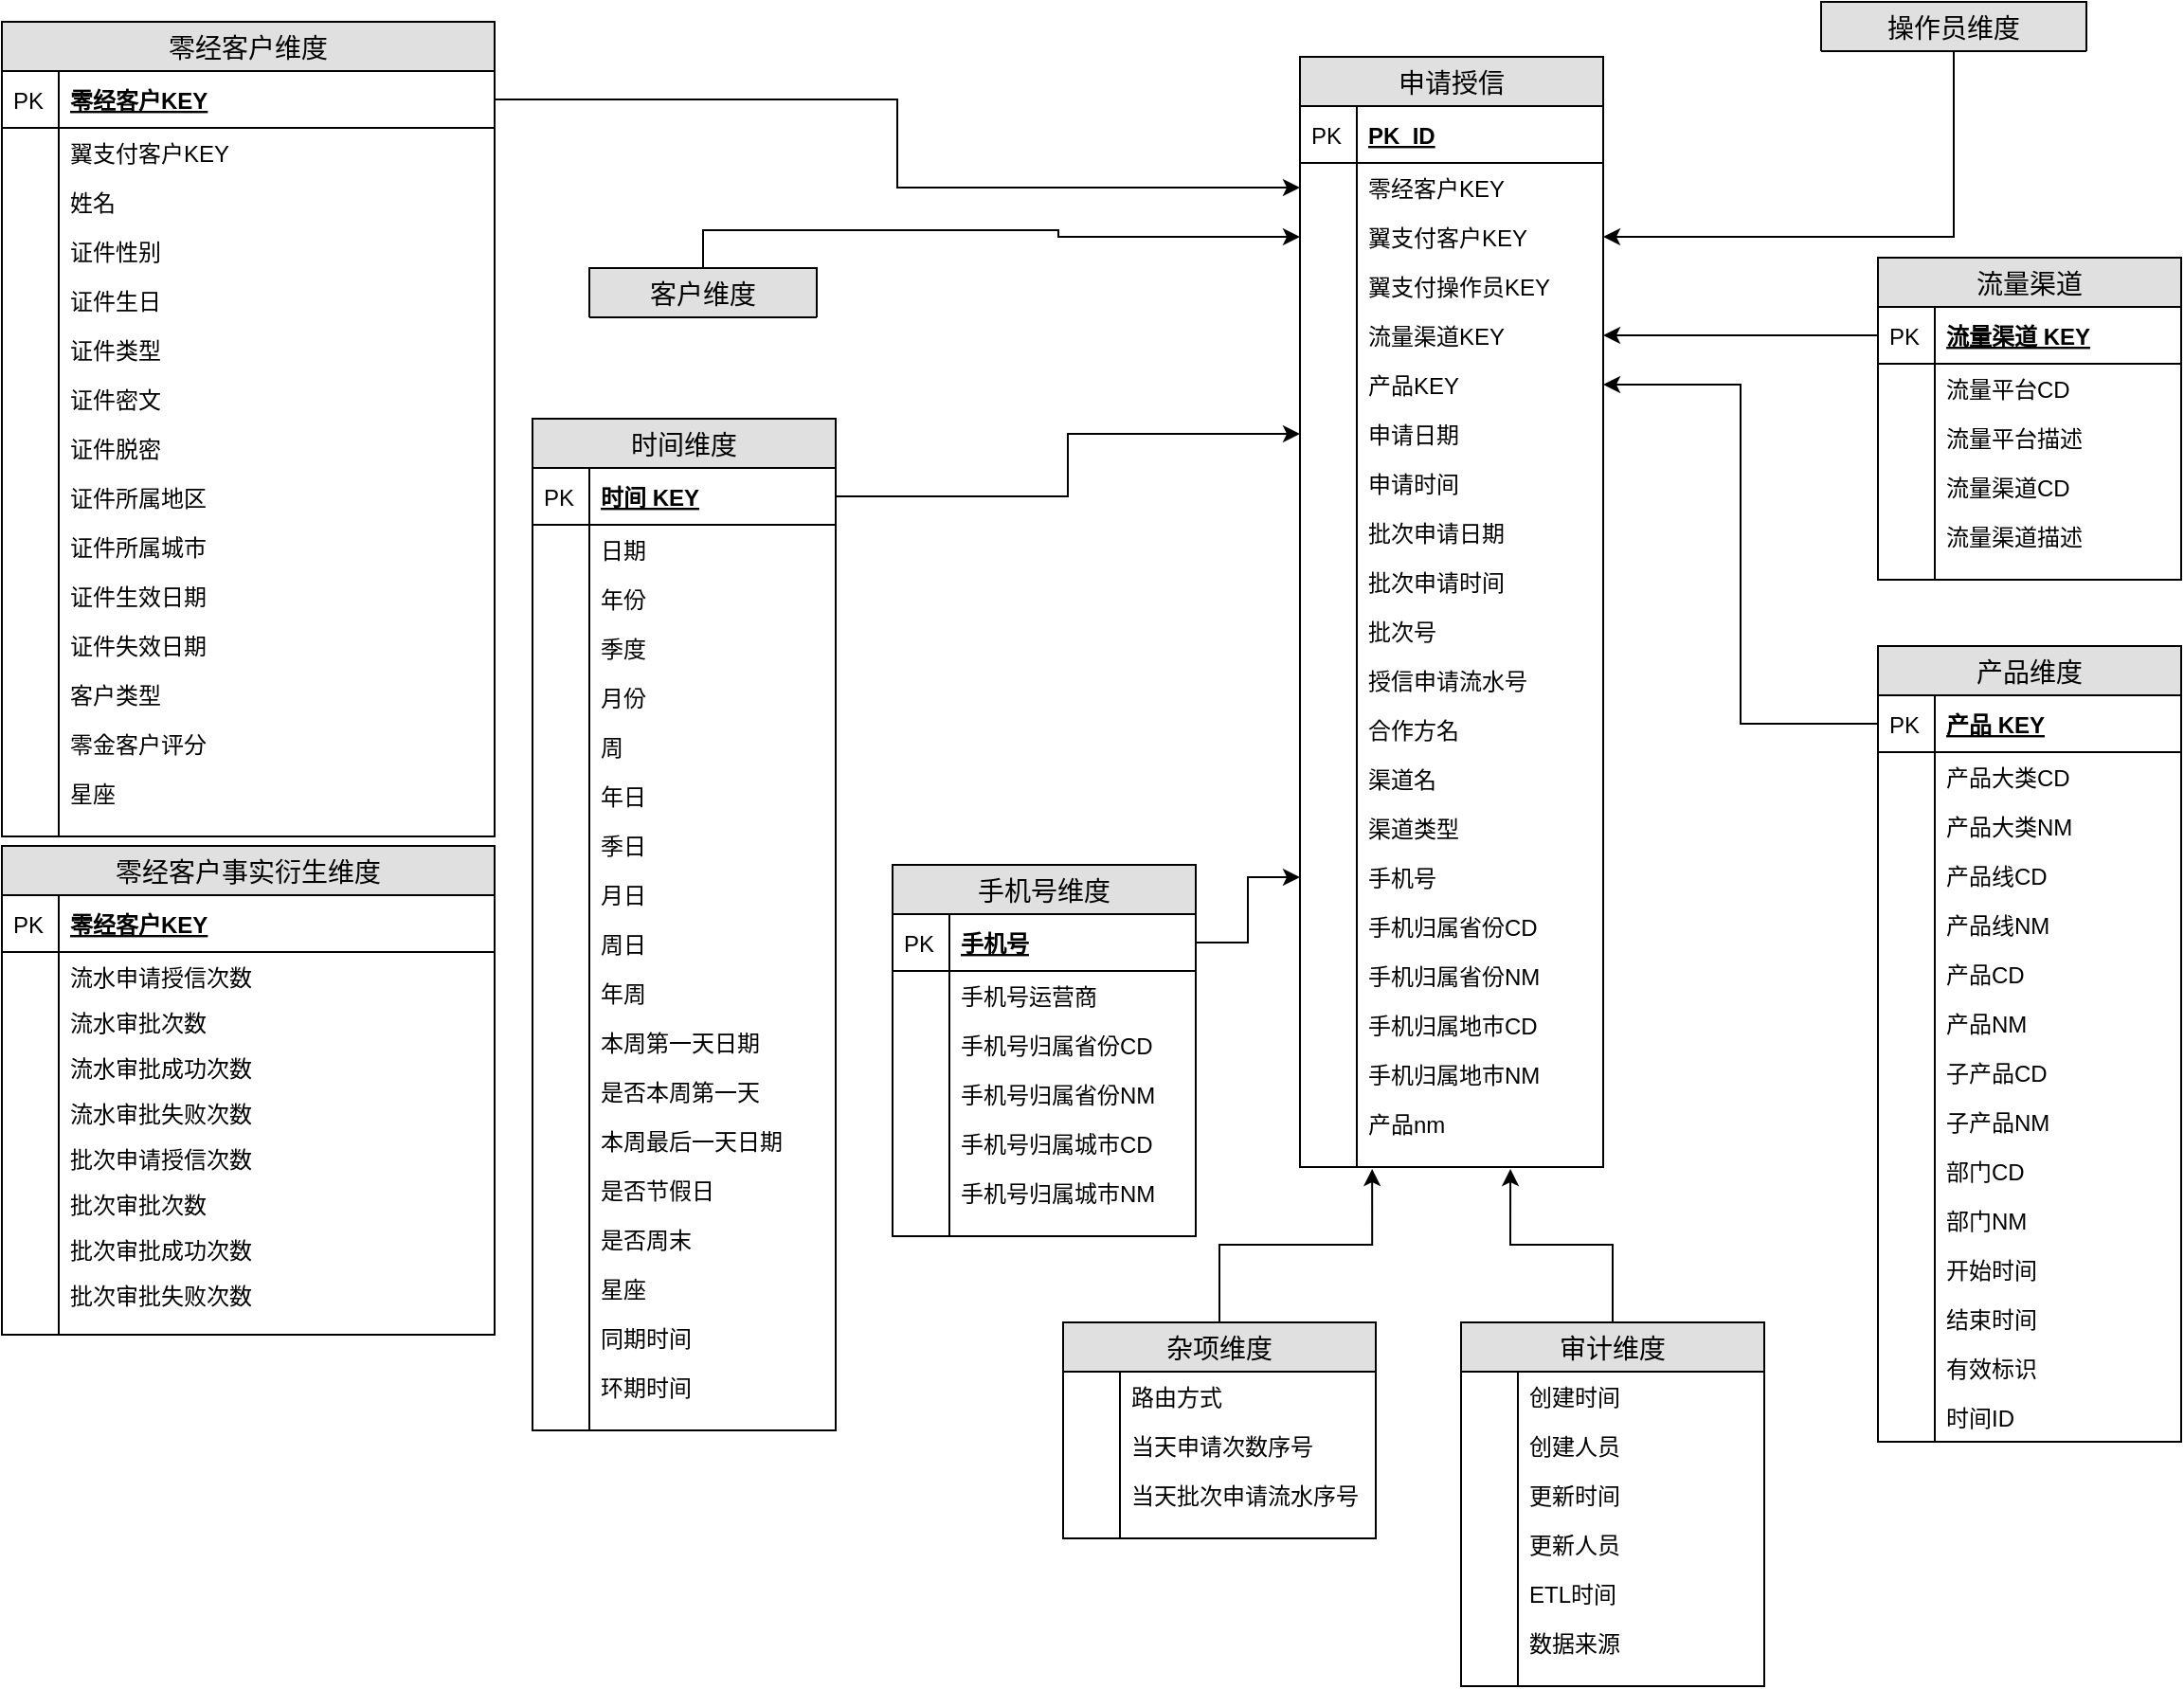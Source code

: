 <mxfile version="12.2.0" type="github" pages="3">
  <diagram id="D7lgIayUx78x3HNl52xG" name="申请授信">
    <mxGraphModel dx="1944" dy="436" grid="1" gridSize="10" guides="1" tooltips="1" connect="1" arrows="1" fold="1" page="1" pageScale="1" pageWidth="850" pageHeight="1100" math="0" shadow="0">
      <root>
        <mxCell id="0"/>
        <mxCell id="1" parent="0"/>
        <mxCell id="RoFMchK7AUevsFnNs-_U-1" value="申请授信" style="swimlane;fontStyle=0;childLayout=stackLayout;horizontal=1;startSize=26;fillColor=#e0e0e0;horizontalStack=0;resizeParent=1;resizeParentMax=0;resizeLast=0;collapsible=1;marginBottom=0;swimlaneFillColor=#ffffff;align=center;fontSize=14;" parent="1" vertex="1">
          <mxGeometry x="345" y="239" width="160" height="586" as="geometry">
            <mxRectangle x="180" y="38" width="90" height="26" as="alternateBounds"/>
          </mxGeometry>
        </mxCell>
        <mxCell id="RoFMchK7AUevsFnNs-_U-2" value="PK_ID" style="shape=partialRectangle;top=0;left=0;right=0;bottom=1;align=left;verticalAlign=middle;fillColor=none;spacingLeft=34;spacingRight=4;overflow=hidden;rotatable=0;points=[[0,0.5],[1,0.5]];portConstraint=eastwest;dropTarget=0;fontStyle=5;fontSize=12;" parent="RoFMchK7AUevsFnNs-_U-1" vertex="1">
          <mxGeometry y="26" width="160" height="30" as="geometry"/>
        </mxCell>
        <mxCell id="RoFMchK7AUevsFnNs-_U-3" value="PK" style="shape=partialRectangle;top=0;left=0;bottom=0;fillColor=none;align=left;verticalAlign=middle;spacingLeft=4;spacingRight=4;overflow=hidden;rotatable=0;points=[];portConstraint=eastwest;part=1;fontSize=12;" parent="RoFMchK7AUevsFnNs-_U-2" vertex="1" connectable="0">
          <mxGeometry width="30" height="30" as="geometry"/>
        </mxCell>
        <mxCell id="RoFMchK7AUevsFnNs-_U-6" value="零经客户KEY" style="shape=partialRectangle;top=0;left=0;right=0;bottom=0;align=left;verticalAlign=top;fillColor=none;spacingLeft=34;spacingRight=4;overflow=hidden;rotatable=0;points=[[0,0.5],[1,0.5]];portConstraint=eastwest;dropTarget=0;fontSize=12;" parent="RoFMchK7AUevsFnNs-_U-1" vertex="1">
          <mxGeometry y="56" width="160" height="26" as="geometry"/>
        </mxCell>
        <mxCell id="RoFMchK7AUevsFnNs-_U-7" value="" style="shape=partialRectangle;top=0;left=0;bottom=0;fillColor=none;align=left;verticalAlign=top;spacingLeft=4;spacingRight=4;overflow=hidden;rotatable=0;points=[];portConstraint=eastwest;part=1;fontSize=12;" parent="RoFMchK7AUevsFnNs-_U-6" vertex="1" connectable="0">
          <mxGeometry width="30" height="26" as="geometry"/>
        </mxCell>
        <mxCell id="RoFMchK7AUevsFnNs-_U-8" value="翼支付客户KEY" style="shape=partialRectangle;top=0;left=0;right=0;bottom=0;align=left;verticalAlign=top;fillColor=none;spacingLeft=34;spacingRight=4;overflow=hidden;rotatable=0;points=[[0,0.5],[1,0.5]];portConstraint=eastwest;dropTarget=0;fontSize=12;" parent="RoFMchK7AUevsFnNs-_U-1" vertex="1">
          <mxGeometry y="82" width="160" height="26" as="geometry"/>
        </mxCell>
        <mxCell id="RoFMchK7AUevsFnNs-_U-9" value="" style="shape=partialRectangle;top=0;left=0;bottom=0;fillColor=none;align=left;verticalAlign=top;spacingLeft=4;spacingRight=4;overflow=hidden;rotatable=0;points=[];portConstraint=eastwest;part=1;fontSize=12;" parent="RoFMchK7AUevsFnNs-_U-8" vertex="1" connectable="0">
          <mxGeometry width="30" height="26" as="geometry"/>
        </mxCell>
        <mxCell id="RoFMchK7AUevsFnNs-_U-12" value="翼支付操作员KEY" style="shape=partialRectangle;top=0;left=0;right=0;bottom=0;align=left;verticalAlign=top;fillColor=none;spacingLeft=34;spacingRight=4;overflow=hidden;rotatable=0;points=[[0,0.5],[1,0.5]];portConstraint=eastwest;dropTarget=0;fontSize=12;" parent="RoFMchK7AUevsFnNs-_U-1" vertex="1">
          <mxGeometry y="108" width="160" height="26" as="geometry"/>
        </mxCell>
        <mxCell id="RoFMchK7AUevsFnNs-_U-13" value="" style="shape=partialRectangle;top=0;left=0;bottom=0;fillColor=none;align=left;verticalAlign=top;spacingLeft=4;spacingRight=4;overflow=hidden;rotatable=0;points=[];portConstraint=eastwest;part=1;fontSize=12;" parent="RoFMchK7AUevsFnNs-_U-12" vertex="1" connectable="0">
          <mxGeometry width="30" height="26" as="geometry"/>
        </mxCell>
        <mxCell id="RoFMchK7AUevsFnNs-_U-14" value="流量渠道KEY" style="shape=partialRectangle;top=0;left=0;right=0;bottom=0;align=left;verticalAlign=top;fillColor=none;spacingLeft=34;spacingRight=4;overflow=hidden;rotatable=0;points=[[0,0.5],[1,0.5]];portConstraint=eastwest;dropTarget=0;fontSize=12;" parent="RoFMchK7AUevsFnNs-_U-1" vertex="1">
          <mxGeometry y="134" width="160" height="26" as="geometry"/>
        </mxCell>
        <mxCell id="RoFMchK7AUevsFnNs-_U-15" value="" style="shape=partialRectangle;top=0;left=0;bottom=0;fillColor=none;align=left;verticalAlign=top;spacingLeft=4;spacingRight=4;overflow=hidden;rotatable=0;points=[];portConstraint=eastwest;part=1;fontSize=12;" parent="RoFMchK7AUevsFnNs-_U-14" vertex="1" connectable="0">
          <mxGeometry width="30" height="26" as="geometry"/>
        </mxCell>
        <mxCell id="RoFMchK7AUevsFnNs-_U-16" value="产品KEY" style="shape=partialRectangle;top=0;left=0;right=0;bottom=0;align=left;verticalAlign=top;fillColor=none;spacingLeft=34;spacingRight=4;overflow=hidden;rotatable=0;points=[[0,0.5],[1,0.5]];portConstraint=eastwest;dropTarget=0;fontSize=12;" parent="RoFMchK7AUevsFnNs-_U-1" vertex="1">
          <mxGeometry y="160" width="160" height="26" as="geometry"/>
        </mxCell>
        <mxCell id="RoFMchK7AUevsFnNs-_U-17" value="" style="shape=partialRectangle;top=0;left=0;bottom=0;fillColor=none;align=left;verticalAlign=top;spacingLeft=4;spacingRight=4;overflow=hidden;rotatable=0;points=[];portConstraint=eastwest;part=1;fontSize=12;" parent="RoFMchK7AUevsFnNs-_U-16" vertex="1" connectable="0">
          <mxGeometry width="30" height="26" as="geometry"/>
        </mxCell>
        <mxCell id="RoFMchK7AUevsFnNs-_U-18" value="申请日期" style="shape=partialRectangle;top=0;left=0;right=0;bottom=0;align=left;verticalAlign=top;fillColor=none;spacingLeft=34;spacingRight=4;overflow=hidden;rotatable=0;points=[[0,0.5],[1,0.5]];portConstraint=eastwest;dropTarget=0;fontSize=12;" parent="RoFMchK7AUevsFnNs-_U-1" vertex="1">
          <mxGeometry y="186" width="160" height="26" as="geometry"/>
        </mxCell>
        <mxCell id="RoFMchK7AUevsFnNs-_U-19" value="" style="shape=partialRectangle;top=0;left=0;bottom=0;fillColor=none;align=left;verticalAlign=top;spacingLeft=4;spacingRight=4;overflow=hidden;rotatable=0;points=[];portConstraint=eastwest;part=1;fontSize=12;" parent="RoFMchK7AUevsFnNs-_U-18" vertex="1" connectable="0">
          <mxGeometry width="30" height="26" as="geometry"/>
        </mxCell>
        <mxCell id="iu2Fvo-Op71DbUIcp5ye-1" value="申请时间" style="shape=partialRectangle;top=0;left=0;right=0;bottom=0;align=left;verticalAlign=top;fillColor=none;spacingLeft=34;spacingRight=4;overflow=hidden;rotatable=0;points=[[0,0.5],[1,0.5]];portConstraint=eastwest;dropTarget=0;fontSize=12;" vertex="1" parent="RoFMchK7AUevsFnNs-_U-1">
          <mxGeometry y="212" width="160" height="26" as="geometry"/>
        </mxCell>
        <mxCell id="iu2Fvo-Op71DbUIcp5ye-2" value="" style="shape=partialRectangle;top=0;left=0;bottom=0;fillColor=none;align=left;verticalAlign=top;spacingLeft=4;spacingRight=4;overflow=hidden;rotatable=0;points=[];portConstraint=eastwest;part=1;fontSize=12;" vertex="1" connectable="0" parent="iu2Fvo-Op71DbUIcp5ye-1">
          <mxGeometry width="30" height="26" as="geometry"/>
        </mxCell>
        <mxCell id="iu2Fvo-Op71DbUIcp5ye-3" value="批次申请日期" style="shape=partialRectangle;top=0;left=0;right=0;bottom=0;align=left;verticalAlign=top;fillColor=none;spacingLeft=34;spacingRight=4;overflow=hidden;rotatable=0;points=[[0,0.5],[1,0.5]];portConstraint=eastwest;dropTarget=0;fontSize=12;" vertex="1" parent="RoFMchK7AUevsFnNs-_U-1">
          <mxGeometry y="238" width="160" height="26" as="geometry"/>
        </mxCell>
        <mxCell id="iu2Fvo-Op71DbUIcp5ye-4" value="" style="shape=partialRectangle;top=0;left=0;bottom=0;fillColor=none;align=left;verticalAlign=top;spacingLeft=4;spacingRight=4;overflow=hidden;rotatable=0;points=[];portConstraint=eastwest;part=1;fontSize=12;" vertex="1" connectable="0" parent="iu2Fvo-Op71DbUIcp5ye-3">
          <mxGeometry width="30" height="26" as="geometry"/>
        </mxCell>
        <mxCell id="iu2Fvo-Op71DbUIcp5ye-5" value="批次申请时间" style="shape=partialRectangle;top=0;left=0;right=0;bottom=0;align=left;verticalAlign=top;fillColor=none;spacingLeft=34;spacingRight=4;overflow=hidden;rotatable=0;points=[[0,0.5],[1,0.5]];portConstraint=eastwest;dropTarget=0;fontSize=12;" vertex="1" parent="RoFMchK7AUevsFnNs-_U-1">
          <mxGeometry y="264" width="160" height="26" as="geometry"/>
        </mxCell>
        <mxCell id="iu2Fvo-Op71DbUIcp5ye-6" value="" style="shape=partialRectangle;top=0;left=0;bottom=0;fillColor=none;align=left;verticalAlign=top;spacingLeft=4;spacingRight=4;overflow=hidden;rotatable=0;points=[];portConstraint=eastwest;part=1;fontSize=12;" vertex="1" connectable="0" parent="iu2Fvo-Op71DbUIcp5ye-5">
          <mxGeometry width="30" height="26" as="geometry"/>
        </mxCell>
        <mxCell id="RoFMchK7AUevsFnNs-_U-22" value="批次号" style="shape=partialRectangle;top=0;left=0;right=0;bottom=0;align=left;verticalAlign=top;fillColor=none;spacingLeft=34;spacingRight=4;overflow=hidden;rotatable=0;points=[[0,0.5],[1,0.5]];portConstraint=eastwest;dropTarget=0;fontSize=12;" parent="RoFMchK7AUevsFnNs-_U-1" vertex="1">
          <mxGeometry y="290" width="160" height="26" as="geometry"/>
        </mxCell>
        <mxCell id="RoFMchK7AUevsFnNs-_U-23" value="" style="shape=partialRectangle;top=0;left=0;bottom=0;fillColor=none;align=left;verticalAlign=top;spacingLeft=4;spacingRight=4;overflow=hidden;rotatable=0;points=[];portConstraint=eastwest;part=1;fontSize=12;" parent="RoFMchK7AUevsFnNs-_U-22" vertex="1" connectable="0">
          <mxGeometry width="30" height="26" as="geometry"/>
        </mxCell>
        <mxCell id="RoFMchK7AUevsFnNs-_U-24" value="授信申请流水号" style="shape=partialRectangle;top=0;left=0;right=0;bottom=0;align=left;verticalAlign=top;fillColor=none;spacingLeft=34;spacingRight=4;overflow=hidden;rotatable=0;points=[[0,0.5],[1,0.5]];portConstraint=eastwest;dropTarget=0;fontSize=12;" parent="RoFMchK7AUevsFnNs-_U-1" vertex="1">
          <mxGeometry y="316" width="160" height="26" as="geometry"/>
        </mxCell>
        <mxCell id="RoFMchK7AUevsFnNs-_U-25" value="" style="shape=partialRectangle;top=0;left=0;bottom=0;fillColor=none;align=left;verticalAlign=top;spacingLeft=4;spacingRight=4;overflow=hidden;rotatable=0;points=[];portConstraint=eastwest;part=1;fontSize=12;" parent="RoFMchK7AUevsFnNs-_U-24" vertex="1" connectable="0">
          <mxGeometry width="30" height="26" as="geometry"/>
        </mxCell>
        <mxCell id="RoFMchK7AUevsFnNs-_U-26" value="合作方名" style="shape=partialRectangle;top=0;left=0;right=0;bottom=0;align=left;verticalAlign=top;fillColor=none;spacingLeft=34;spacingRight=4;overflow=hidden;rotatable=0;points=[[0,0.5],[1,0.5]];portConstraint=eastwest;dropTarget=0;fontSize=12;" parent="RoFMchK7AUevsFnNs-_U-1" vertex="1">
          <mxGeometry y="342" width="160" height="26" as="geometry"/>
        </mxCell>
        <mxCell id="RoFMchK7AUevsFnNs-_U-27" value="" style="shape=partialRectangle;top=0;left=0;bottom=0;fillColor=none;align=left;verticalAlign=top;spacingLeft=4;spacingRight=4;overflow=hidden;rotatable=0;points=[];portConstraint=eastwest;part=1;fontSize=12;" parent="RoFMchK7AUevsFnNs-_U-26" vertex="1" connectable="0">
          <mxGeometry width="30" height="26" as="geometry"/>
        </mxCell>
        <mxCell id="RoFMchK7AUevsFnNs-_U-28" value="渠道名" style="shape=partialRectangle;top=0;left=0;right=0;bottom=0;align=left;verticalAlign=top;fillColor=none;spacingLeft=34;spacingRight=4;overflow=hidden;rotatable=0;points=[[0,0.5],[1,0.5]];portConstraint=eastwest;dropTarget=0;fontSize=12;" parent="RoFMchK7AUevsFnNs-_U-1" vertex="1">
          <mxGeometry y="368" width="160" height="26" as="geometry"/>
        </mxCell>
        <mxCell id="RoFMchK7AUevsFnNs-_U-29" value="" style="shape=partialRectangle;top=0;left=0;bottom=0;fillColor=none;align=left;verticalAlign=top;spacingLeft=4;spacingRight=4;overflow=hidden;rotatable=0;points=[];portConstraint=eastwest;part=1;fontSize=12;" parent="RoFMchK7AUevsFnNs-_U-28" vertex="1" connectable="0">
          <mxGeometry width="30" height="26" as="geometry"/>
        </mxCell>
        <mxCell id="RoFMchK7AUevsFnNs-_U-30" value="渠道类型" style="shape=partialRectangle;top=0;left=0;right=0;bottom=0;align=left;verticalAlign=top;fillColor=none;spacingLeft=34;spacingRight=4;overflow=hidden;rotatable=0;points=[[0,0.5],[1,0.5]];portConstraint=eastwest;dropTarget=0;fontSize=12;" parent="RoFMchK7AUevsFnNs-_U-1" vertex="1">
          <mxGeometry y="394" width="160" height="26" as="geometry"/>
        </mxCell>
        <mxCell id="RoFMchK7AUevsFnNs-_U-31" value="" style="shape=partialRectangle;top=0;left=0;bottom=0;fillColor=none;align=left;verticalAlign=top;spacingLeft=4;spacingRight=4;overflow=hidden;rotatable=0;points=[];portConstraint=eastwest;part=1;fontSize=12;" parent="RoFMchK7AUevsFnNs-_U-30" vertex="1" connectable="0">
          <mxGeometry width="30" height="26" as="geometry"/>
        </mxCell>
        <mxCell id="RoFMchK7AUevsFnNs-_U-32" value="手机号" style="shape=partialRectangle;top=0;left=0;right=0;bottom=0;align=left;verticalAlign=top;fillColor=none;spacingLeft=34;spacingRight=4;overflow=hidden;rotatable=0;points=[[0,0.5],[1,0.5]];portConstraint=eastwest;dropTarget=0;fontSize=12;" parent="RoFMchK7AUevsFnNs-_U-1" vertex="1">
          <mxGeometry y="420" width="160" height="26" as="geometry"/>
        </mxCell>
        <mxCell id="RoFMchK7AUevsFnNs-_U-33" value="" style="shape=partialRectangle;top=0;left=0;bottom=0;fillColor=none;align=left;verticalAlign=top;spacingLeft=4;spacingRight=4;overflow=hidden;rotatable=0;points=[];portConstraint=eastwest;part=1;fontSize=12;" parent="RoFMchK7AUevsFnNs-_U-32" vertex="1" connectable="0">
          <mxGeometry width="30" height="26" as="geometry"/>
        </mxCell>
        <mxCell id="RoFMchK7AUevsFnNs-_U-34" value="手机归属省份CD" style="shape=partialRectangle;top=0;left=0;right=0;bottom=0;align=left;verticalAlign=top;fillColor=none;spacingLeft=34;spacingRight=4;overflow=hidden;rotatable=0;points=[[0,0.5],[1,0.5]];portConstraint=eastwest;dropTarget=0;fontSize=12;" parent="RoFMchK7AUevsFnNs-_U-1" vertex="1">
          <mxGeometry y="446" width="160" height="26" as="geometry"/>
        </mxCell>
        <mxCell id="RoFMchK7AUevsFnNs-_U-35" value="" style="shape=partialRectangle;top=0;left=0;bottom=0;fillColor=none;align=left;verticalAlign=top;spacingLeft=4;spacingRight=4;overflow=hidden;rotatable=0;points=[];portConstraint=eastwest;part=1;fontSize=12;" parent="RoFMchK7AUevsFnNs-_U-34" vertex="1" connectable="0">
          <mxGeometry width="30" height="26" as="geometry"/>
        </mxCell>
        <mxCell id="iu2Fvo-Op71DbUIcp5ye-7" value="手机归属省份NM" style="shape=partialRectangle;top=0;left=0;right=0;bottom=0;align=left;verticalAlign=top;fillColor=none;spacingLeft=34;spacingRight=4;overflow=hidden;rotatable=0;points=[[0,0.5],[1,0.5]];portConstraint=eastwest;dropTarget=0;fontSize=12;" vertex="1" parent="RoFMchK7AUevsFnNs-_U-1">
          <mxGeometry y="472" width="160" height="26" as="geometry"/>
        </mxCell>
        <mxCell id="iu2Fvo-Op71DbUIcp5ye-8" value="" style="shape=partialRectangle;top=0;left=0;bottom=0;fillColor=none;align=left;verticalAlign=top;spacingLeft=4;spacingRight=4;overflow=hidden;rotatable=0;points=[];portConstraint=eastwest;part=1;fontSize=12;" vertex="1" connectable="0" parent="iu2Fvo-Op71DbUIcp5ye-7">
          <mxGeometry width="30" height="26" as="geometry"/>
        </mxCell>
        <mxCell id="RoFMchK7AUevsFnNs-_U-36" value="手机归属地市CD" style="shape=partialRectangle;top=0;left=0;right=0;bottom=0;align=left;verticalAlign=top;fillColor=none;spacingLeft=34;spacingRight=4;overflow=hidden;rotatable=0;points=[[0,0.5],[1,0.5]];portConstraint=eastwest;dropTarget=0;fontSize=12;" parent="RoFMchK7AUevsFnNs-_U-1" vertex="1">
          <mxGeometry y="498" width="160" height="26" as="geometry"/>
        </mxCell>
        <mxCell id="RoFMchK7AUevsFnNs-_U-37" value="" style="shape=partialRectangle;top=0;left=0;bottom=0;fillColor=none;align=left;verticalAlign=top;spacingLeft=4;spacingRight=4;overflow=hidden;rotatable=0;points=[];portConstraint=eastwest;part=1;fontSize=12;" parent="RoFMchK7AUevsFnNs-_U-36" vertex="1" connectable="0">
          <mxGeometry width="30" height="26" as="geometry"/>
        </mxCell>
        <mxCell id="iu2Fvo-Op71DbUIcp5ye-9" value="手机归属地市NM" style="shape=partialRectangle;top=0;left=0;right=0;bottom=0;align=left;verticalAlign=top;fillColor=none;spacingLeft=34;spacingRight=4;overflow=hidden;rotatable=0;points=[[0,0.5],[1,0.5]];portConstraint=eastwest;dropTarget=0;fontSize=12;" vertex="1" parent="RoFMchK7AUevsFnNs-_U-1">
          <mxGeometry y="524" width="160" height="26" as="geometry"/>
        </mxCell>
        <mxCell id="iu2Fvo-Op71DbUIcp5ye-10" value="" style="shape=partialRectangle;top=0;left=0;bottom=0;fillColor=none;align=left;verticalAlign=top;spacingLeft=4;spacingRight=4;overflow=hidden;rotatable=0;points=[];portConstraint=eastwest;part=1;fontSize=12;" vertex="1" connectable="0" parent="iu2Fvo-Op71DbUIcp5ye-9">
          <mxGeometry width="30" height="26" as="geometry"/>
        </mxCell>
        <mxCell id="R1Hn6oB-4l9w0J8DY1K2-53" value="产品nm" style="shape=partialRectangle;top=0;left=0;right=0;bottom=0;align=left;verticalAlign=top;fillColor=none;spacingLeft=34;spacingRight=4;overflow=hidden;rotatable=0;points=[[0,0.5],[1,0.5]];portConstraint=eastwest;dropTarget=0;fontSize=12;" parent="RoFMchK7AUevsFnNs-_U-1" vertex="1">
          <mxGeometry y="550" width="160" height="26" as="geometry"/>
        </mxCell>
        <mxCell id="R1Hn6oB-4l9w0J8DY1K2-54" value="" style="shape=partialRectangle;top=0;left=0;bottom=0;fillColor=none;align=left;verticalAlign=top;spacingLeft=4;spacingRight=4;overflow=hidden;rotatable=0;points=[];portConstraint=eastwest;part=1;fontSize=12;" parent="R1Hn6oB-4l9w0J8DY1K2-53" vertex="1" connectable="0">
          <mxGeometry width="30" height="26" as="geometry"/>
        </mxCell>
        <mxCell id="RoFMchK7AUevsFnNs-_U-40" value="" style="shape=partialRectangle;top=0;left=0;right=0;bottom=0;align=left;verticalAlign=top;fillColor=none;spacingLeft=34;spacingRight=4;overflow=hidden;rotatable=0;points=[[0,0.5],[1,0.5]];portConstraint=eastwest;dropTarget=0;fontSize=12;" parent="RoFMchK7AUevsFnNs-_U-1" vertex="1">
          <mxGeometry y="576" width="160" height="10" as="geometry"/>
        </mxCell>
        <mxCell id="RoFMchK7AUevsFnNs-_U-41" value="" style="shape=partialRectangle;top=0;left=0;bottom=0;fillColor=none;align=left;verticalAlign=top;spacingLeft=4;spacingRight=4;overflow=hidden;rotatable=0;points=[];portConstraint=eastwest;part=1;fontSize=12;" parent="RoFMchK7AUevsFnNs-_U-40" vertex="1" connectable="0">
          <mxGeometry width="30" height="10" as="geometry"/>
        </mxCell>
        <mxCell id="RoFMchK7AUevsFnNs-_U-42" value="零经客户维度" style="swimlane;fontStyle=0;childLayout=stackLayout;horizontal=1;startSize=26;fillColor=#e0e0e0;horizontalStack=0;resizeParent=1;resizeParentMax=0;resizeLast=0;collapsible=1;marginBottom=0;swimlaneFillColor=#ffffff;align=center;fontSize=14;" parent="1" vertex="1">
          <mxGeometry x="-340" y="220.5" width="260" height="430" as="geometry">
            <mxRectangle x="-220" y="64.5" width="120" height="26" as="alternateBounds"/>
          </mxGeometry>
        </mxCell>
        <mxCell id="RoFMchK7AUevsFnNs-_U-43" value="零经客户KEY" style="shape=partialRectangle;top=0;left=0;right=0;bottom=1;align=left;verticalAlign=middle;fillColor=none;spacingLeft=34;spacingRight=4;overflow=hidden;rotatable=0;points=[[0,0.5],[1,0.5]];portConstraint=eastwest;dropTarget=0;fontStyle=5;fontSize=12;" parent="RoFMchK7AUevsFnNs-_U-42" vertex="1">
          <mxGeometry y="26" width="260" height="30" as="geometry"/>
        </mxCell>
        <mxCell id="RoFMchK7AUevsFnNs-_U-44" value="PK" style="shape=partialRectangle;top=0;left=0;bottom=0;fillColor=none;align=left;verticalAlign=middle;spacingLeft=4;spacingRight=4;overflow=hidden;rotatable=0;points=[];portConstraint=eastwest;part=1;fontSize=12;" parent="RoFMchK7AUevsFnNs-_U-43" vertex="1" connectable="0">
          <mxGeometry width="30" height="30" as="geometry"/>
        </mxCell>
        <mxCell id="RoFMchK7AUevsFnNs-_U-45" value="翼支付客户KEY" style="shape=partialRectangle;top=0;left=0;right=0;bottom=0;align=left;verticalAlign=top;fillColor=none;spacingLeft=34;spacingRight=4;overflow=hidden;rotatable=0;points=[[0,0.5],[1,0.5]];portConstraint=eastwest;dropTarget=0;fontSize=12;" parent="RoFMchK7AUevsFnNs-_U-42" vertex="1">
          <mxGeometry y="56" width="260" height="26" as="geometry"/>
        </mxCell>
        <mxCell id="RoFMchK7AUevsFnNs-_U-46" value="" style="shape=partialRectangle;top=0;left=0;bottom=0;fillColor=none;align=left;verticalAlign=top;spacingLeft=4;spacingRight=4;overflow=hidden;rotatable=0;points=[];portConstraint=eastwest;part=1;fontSize=12;" parent="RoFMchK7AUevsFnNs-_U-45" vertex="1" connectable="0">
          <mxGeometry width="30" height="26" as="geometry"/>
        </mxCell>
        <mxCell id="RoFMchK7AUevsFnNs-_U-49" value="姓名" style="shape=partialRectangle;top=0;left=0;right=0;bottom=0;align=left;verticalAlign=top;fillColor=none;spacingLeft=34;spacingRight=4;overflow=hidden;rotatable=0;points=[[0,0.5],[1,0.5]];portConstraint=eastwest;dropTarget=0;fontSize=12;" parent="RoFMchK7AUevsFnNs-_U-42" vertex="1">
          <mxGeometry y="82" width="260" height="26" as="geometry"/>
        </mxCell>
        <mxCell id="RoFMchK7AUevsFnNs-_U-50" value="" style="shape=partialRectangle;top=0;left=0;bottom=0;fillColor=none;align=left;verticalAlign=top;spacingLeft=4;spacingRight=4;overflow=hidden;rotatable=0;points=[];portConstraint=eastwest;part=1;fontSize=12;" parent="RoFMchK7AUevsFnNs-_U-49" vertex="1" connectable="0">
          <mxGeometry width="30" height="26" as="geometry"/>
        </mxCell>
        <mxCell id="RoFMchK7AUevsFnNs-_U-47" value="证件性别" style="shape=partialRectangle;top=0;left=0;right=0;bottom=0;align=left;verticalAlign=top;fillColor=none;spacingLeft=34;spacingRight=4;overflow=hidden;rotatable=0;points=[[0,0.5],[1,0.5]];portConstraint=eastwest;dropTarget=0;fontSize=12;" parent="RoFMchK7AUevsFnNs-_U-42" vertex="1">
          <mxGeometry y="108" width="260" height="26" as="geometry"/>
        </mxCell>
        <mxCell id="RoFMchK7AUevsFnNs-_U-48" value="" style="shape=partialRectangle;top=0;left=0;bottom=0;fillColor=none;align=left;verticalAlign=top;spacingLeft=4;spacingRight=4;overflow=hidden;rotatable=0;points=[];portConstraint=eastwest;part=1;fontSize=12;" parent="RoFMchK7AUevsFnNs-_U-47" vertex="1" connectable="0">
          <mxGeometry width="30" height="26" as="geometry"/>
        </mxCell>
        <mxCell id="RoFMchK7AUevsFnNs-_U-51" value="证件生日" style="shape=partialRectangle;top=0;left=0;right=0;bottom=0;align=left;verticalAlign=top;fillColor=none;spacingLeft=34;spacingRight=4;overflow=hidden;rotatable=0;points=[[0,0.5],[1,0.5]];portConstraint=eastwest;dropTarget=0;fontSize=12;" parent="RoFMchK7AUevsFnNs-_U-42" vertex="1">
          <mxGeometry y="134" width="260" height="26" as="geometry"/>
        </mxCell>
        <mxCell id="RoFMchK7AUevsFnNs-_U-52" value="" style="shape=partialRectangle;top=0;left=0;bottom=0;fillColor=none;align=left;verticalAlign=top;spacingLeft=4;spacingRight=4;overflow=hidden;rotatable=0;points=[];portConstraint=eastwest;part=1;fontSize=12;" parent="RoFMchK7AUevsFnNs-_U-51" vertex="1" connectable="0">
          <mxGeometry width="30" height="26" as="geometry"/>
        </mxCell>
        <mxCell id="RoFMchK7AUevsFnNs-_U-53" value="证件类型" style="shape=partialRectangle;top=0;left=0;right=0;bottom=0;align=left;verticalAlign=top;fillColor=none;spacingLeft=34;spacingRight=4;overflow=hidden;rotatable=0;points=[[0,0.5],[1,0.5]];portConstraint=eastwest;dropTarget=0;fontSize=12;" parent="RoFMchK7AUevsFnNs-_U-42" vertex="1">
          <mxGeometry y="160" width="260" height="26" as="geometry"/>
        </mxCell>
        <mxCell id="RoFMchK7AUevsFnNs-_U-54" value="" style="shape=partialRectangle;top=0;left=0;bottom=0;fillColor=none;align=left;verticalAlign=top;spacingLeft=4;spacingRight=4;overflow=hidden;rotatable=0;points=[];portConstraint=eastwest;part=1;fontSize=12;" parent="RoFMchK7AUevsFnNs-_U-53" vertex="1" connectable="0">
          <mxGeometry width="30" height="26" as="geometry"/>
        </mxCell>
        <mxCell id="RoFMchK7AUevsFnNs-_U-55" value="证件密文" style="shape=partialRectangle;top=0;left=0;right=0;bottom=0;align=left;verticalAlign=top;fillColor=none;spacingLeft=34;spacingRight=4;overflow=hidden;rotatable=0;points=[[0,0.5],[1,0.5]];portConstraint=eastwest;dropTarget=0;fontSize=12;" parent="RoFMchK7AUevsFnNs-_U-42" vertex="1">
          <mxGeometry y="186" width="260" height="26" as="geometry"/>
        </mxCell>
        <mxCell id="RoFMchK7AUevsFnNs-_U-56" value="" style="shape=partialRectangle;top=0;left=0;bottom=0;fillColor=none;align=left;verticalAlign=top;spacingLeft=4;spacingRight=4;overflow=hidden;rotatable=0;points=[];portConstraint=eastwest;part=1;fontSize=12;" parent="RoFMchK7AUevsFnNs-_U-55" vertex="1" connectable="0">
          <mxGeometry width="30" height="26" as="geometry"/>
        </mxCell>
        <mxCell id="RoFMchK7AUevsFnNs-_U-57" value="证件脱密" style="shape=partialRectangle;top=0;left=0;right=0;bottom=0;align=left;verticalAlign=top;fillColor=none;spacingLeft=34;spacingRight=4;overflow=hidden;rotatable=0;points=[[0,0.5],[1,0.5]];portConstraint=eastwest;dropTarget=0;fontSize=12;" parent="RoFMchK7AUevsFnNs-_U-42" vertex="1">
          <mxGeometry y="212" width="260" height="26" as="geometry"/>
        </mxCell>
        <mxCell id="RoFMchK7AUevsFnNs-_U-58" value="" style="shape=partialRectangle;top=0;left=0;bottom=0;fillColor=none;align=left;verticalAlign=top;spacingLeft=4;spacingRight=4;overflow=hidden;rotatable=0;points=[];portConstraint=eastwest;part=1;fontSize=12;" parent="RoFMchK7AUevsFnNs-_U-57" vertex="1" connectable="0">
          <mxGeometry width="30" height="26" as="geometry"/>
        </mxCell>
        <mxCell id="RoFMchK7AUevsFnNs-_U-59" value="证件所属地区" style="shape=partialRectangle;top=0;left=0;right=0;bottom=0;align=left;verticalAlign=top;fillColor=none;spacingLeft=34;spacingRight=4;overflow=hidden;rotatable=0;points=[[0,0.5],[1,0.5]];portConstraint=eastwest;dropTarget=0;fontSize=12;" parent="RoFMchK7AUevsFnNs-_U-42" vertex="1">
          <mxGeometry y="238" width="260" height="26" as="geometry"/>
        </mxCell>
        <mxCell id="RoFMchK7AUevsFnNs-_U-60" value="" style="shape=partialRectangle;top=0;left=0;bottom=0;fillColor=none;align=left;verticalAlign=top;spacingLeft=4;spacingRight=4;overflow=hidden;rotatable=0;points=[];portConstraint=eastwest;part=1;fontSize=12;" parent="RoFMchK7AUevsFnNs-_U-59" vertex="1" connectable="0">
          <mxGeometry width="30" height="26" as="geometry"/>
        </mxCell>
        <mxCell id="RoFMchK7AUevsFnNs-_U-61" value="证件所属城市" style="shape=partialRectangle;top=0;left=0;right=0;bottom=0;align=left;verticalAlign=top;fillColor=none;spacingLeft=34;spacingRight=4;overflow=hidden;rotatable=0;points=[[0,0.5],[1,0.5]];portConstraint=eastwest;dropTarget=0;fontSize=12;" parent="RoFMchK7AUevsFnNs-_U-42" vertex="1">
          <mxGeometry y="264" width="260" height="26" as="geometry"/>
        </mxCell>
        <mxCell id="RoFMchK7AUevsFnNs-_U-62" value="" style="shape=partialRectangle;top=0;left=0;bottom=0;fillColor=none;align=left;verticalAlign=top;spacingLeft=4;spacingRight=4;overflow=hidden;rotatable=0;points=[];portConstraint=eastwest;part=1;fontSize=12;" parent="RoFMchK7AUevsFnNs-_U-61" vertex="1" connectable="0">
          <mxGeometry width="30" height="26" as="geometry"/>
        </mxCell>
        <mxCell id="RoFMchK7AUevsFnNs-_U-63" value="证件生效日期" style="shape=partialRectangle;top=0;left=0;right=0;bottom=0;align=left;verticalAlign=top;fillColor=none;spacingLeft=34;spacingRight=4;overflow=hidden;rotatable=0;points=[[0,0.5],[1,0.5]];portConstraint=eastwest;dropTarget=0;fontSize=12;" parent="RoFMchK7AUevsFnNs-_U-42" vertex="1">
          <mxGeometry y="290" width="260" height="26" as="geometry"/>
        </mxCell>
        <mxCell id="RoFMchK7AUevsFnNs-_U-64" value="" style="shape=partialRectangle;top=0;left=0;bottom=0;fillColor=none;align=left;verticalAlign=top;spacingLeft=4;spacingRight=4;overflow=hidden;rotatable=0;points=[];portConstraint=eastwest;part=1;fontSize=12;" parent="RoFMchK7AUevsFnNs-_U-63" vertex="1" connectable="0">
          <mxGeometry width="30" height="26" as="geometry"/>
        </mxCell>
        <mxCell id="RoFMchK7AUevsFnNs-_U-65" value="证件失效日期" style="shape=partialRectangle;top=0;left=0;right=0;bottom=0;align=left;verticalAlign=top;fillColor=none;spacingLeft=34;spacingRight=4;overflow=hidden;rotatable=0;points=[[0,0.5],[1,0.5]];portConstraint=eastwest;dropTarget=0;fontSize=12;" parent="RoFMchK7AUevsFnNs-_U-42" vertex="1">
          <mxGeometry y="316" width="260" height="26" as="geometry"/>
        </mxCell>
        <mxCell id="RoFMchK7AUevsFnNs-_U-66" value="" style="shape=partialRectangle;top=0;left=0;bottom=0;fillColor=none;align=left;verticalAlign=top;spacingLeft=4;spacingRight=4;overflow=hidden;rotatable=0;points=[];portConstraint=eastwest;part=1;fontSize=12;" parent="RoFMchK7AUevsFnNs-_U-65" vertex="1" connectable="0">
          <mxGeometry width="30" height="26" as="geometry"/>
        </mxCell>
        <mxCell id="RoFMchK7AUevsFnNs-_U-67" value="客户类型" style="shape=partialRectangle;top=0;left=0;right=0;bottom=0;align=left;verticalAlign=top;fillColor=none;spacingLeft=34;spacingRight=4;overflow=hidden;rotatable=0;points=[[0,0.5],[1,0.5]];portConstraint=eastwest;dropTarget=0;fontSize=12;" parent="RoFMchK7AUevsFnNs-_U-42" vertex="1">
          <mxGeometry y="342" width="260" height="26" as="geometry"/>
        </mxCell>
        <mxCell id="RoFMchK7AUevsFnNs-_U-68" value="" style="shape=partialRectangle;top=0;left=0;bottom=0;fillColor=none;align=left;verticalAlign=top;spacingLeft=4;spacingRight=4;overflow=hidden;rotatable=0;points=[];portConstraint=eastwest;part=1;fontSize=12;" parent="RoFMchK7AUevsFnNs-_U-67" vertex="1" connectable="0">
          <mxGeometry width="30" height="26" as="geometry"/>
        </mxCell>
        <mxCell id="R1Hn6oB-4l9w0J8DY1K2-47" value="零金客户评分" style="shape=partialRectangle;top=0;left=0;right=0;bottom=0;align=left;verticalAlign=top;fillColor=none;spacingLeft=34;spacingRight=4;overflow=hidden;rotatable=0;points=[[0,0.5],[1,0.5]];portConstraint=eastwest;dropTarget=0;fontSize=12;" parent="RoFMchK7AUevsFnNs-_U-42" vertex="1">
          <mxGeometry y="368" width="260" height="26" as="geometry"/>
        </mxCell>
        <mxCell id="R1Hn6oB-4l9w0J8DY1K2-48" value="" style="shape=partialRectangle;top=0;left=0;bottom=0;fillColor=none;align=left;verticalAlign=top;spacingLeft=4;spacingRight=4;overflow=hidden;rotatable=0;points=[];portConstraint=eastwest;part=1;fontSize=12;" parent="R1Hn6oB-4l9w0J8DY1K2-47" vertex="1" connectable="0">
          <mxGeometry width="30" height="26" as="geometry"/>
        </mxCell>
        <mxCell id="iu2Fvo-Op71DbUIcp5ye-11" value="星座" style="shape=partialRectangle;top=0;left=0;right=0;bottom=0;align=left;verticalAlign=top;fillColor=none;spacingLeft=34;spacingRight=4;overflow=hidden;rotatable=0;points=[[0,0.5],[1,0.5]];portConstraint=eastwest;dropTarget=0;fontSize=12;" vertex="1" parent="RoFMchK7AUevsFnNs-_U-42">
          <mxGeometry y="394" width="260" height="26" as="geometry"/>
        </mxCell>
        <mxCell id="iu2Fvo-Op71DbUIcp5ye-12" value="" style="shape=partialRectangle;top=0;left=0;bottom=0;fillColor=none;align=left;verticalAlign=top;spacingLeft=4;spacingRight=4;overflow=hidden;rotatable=0;points=[];portConstraint=eastwest;part=1;fontSize=12;" vertex="1" connectable="0" parent="iu2Fvo-Op71DbUIcp5ye-11">
          <mxGeometry width="30" height="26" as="geometry"/>
        </mxCell>
        <mxCell id="RoFMchK7AUevsFnNs-_U-69" value="" style="shape=partialRectangle;top=0;left=0;right=0;bottom=0;align=left;verticalAlign=top;fillColor=none;spacingLeft=34;spacingRight=4;overflow=hidden;rotatable=0;points=[[0,0.5],[1,0.5]];portConstraint=eastwest;dropTarget=0;fontSize=12;" parent="RoFMchK7AUevsFnNs-_U-42" vertex="1">
          <mxGeometry y="420" width="260" height="10" as="geometry"/>
        </mxCell>
        <mxCell id="RoFMchK7AUevsFnNs-_U-70" value="" style="shape=partialRectangle;top=0;left=0;bottom=0;fillColor=none;align=left;verticalAlign=top;spacingLeft=4;spacingRight=4;overflow=hidden;rotatable=0;points=[];portConstraint=eastwest;part=1;fontSize=12;" parent="RoFMchK7AUevsFnNs-_U-69" vertex="1" connectable="0">
          <mxGeometry width="30" height="10" as="geometry"/>
        </mxCell>
        <mxCell id="RoFMchK7AUevsFnNs-_U-71" value="时间维度" style="swimlane;fontStyle=0;childLayout=stackLayout;horizontal=1;startSize=26;fillColor=#e0e0e0;horizontalStack=0;resizeParent=1;resizeParentMax=0;resizeLast=0;collapsible=1;marginBottom=0;swimlaneFillColor=#ffffff;align=center;fontSize=14;" parent="1" vertex="1">
          <mxGeometry x="-60" y="430" width="160" height="534" as="geometry">
            <mxRectangle x="-110" y="533" width="90" height="26" as="alternateBounds"/>
          </mxGeometry>
        </mxCell>
        <mxCell id="RoFMchK7AUevsFnNs-_U-72" value="时间 KEY" style="shape=partialRectangle;top=0;left=0;right=0;bottom=1;align=left;verticalAlign=middle;fillColor=none;spacingLeft=34;spacingRight=4;overflow=hidden;rotatable=0;points=[[0,0.5],[1,0.5]];portConstraint=eastwest;dropTarget=0;fontStyle=5;fontSize=12;" parent="RoFMchK7AUevsFnNs-_U-71" vertex="1">
          <mxGeometry y="26" width="160" height="30" as="geometry"/>
        </mxCell>
        <mxCell id="RoFMchK7AUevsFnNs-_U-73" value="PK" style="shape=partialRectangle;top=0;left=0;bottom=0;fillColor=none;align=left;verticalAlign=middle;spacingLeft=4;spacingRight=4;overflow=hidden;rotatable=0;points=[];portConstraint=eastwest;part=1;fontSize=12;" parent="RoFMchK7AUevsFnNs-_U-72" vertex="1" connectable="0">
          <mxGeometry width="30" height="30" as="geometry"/>
        </mxCell>
        <mxCell id="RoFMchK7AUevsFnNs-_U-74" value="日期" style="shape=partialRectangle;top=0;left=0;right=0;bottom=0;align=left;verticalAlign=top;fillColor=none;spacingLeft=34;spacingRight=4;overflow=hidden;rotatable=0;points=[[0,0.5],[1,0.5]];portConstraint=eastwest;dropTarget=0;fontSize=12;" parent="RoFMchK7AUevsFnNs-_U-71" vertex="1">
          <mxGeometry y="56" width="160" height="26" as="geometry"/>
        </mxCell>
        <mxCell id="RoFMchK7AUevsFnNs-_U-75" value="" style="shape=partialRectangle;top=0;left=0;bottom=0;fillColor=none;align=left;verticalAlign=top;spacingLeft=4;spacingRight=4;overflow=hidden;rotatable=0;points=[];portConstraint=eastwest;part=1;fontSize=12;" parent="RoFMchK7AUevsFnNs-_U-74" vertex="1" connectable="0">
          <mxGeometry width="30" height="26" as="geometry"/>
        </mxCell>
        <mxCell id="RoFMchK7AUevsFnNs-_U-76" value="年份" style="shape=partialRectangle;top=0;left=0;right=0;bottom=0;align=left;verticalAlign=top;fillColor=none;spacingLeft=34;spacingRight=4;overflow=hidden;rotatable=0;points=[[0,0.5],[1,0.5]];portConstraint=eastwest;dropTarget=0;fontSize=12;" parent="RoFMchK7AUevsFnNs-_U-71" vertex="1">
          <mxGeometry y="82" width="160" height="26" as="geometry"/>
        </mxCell>
        <mxCell id="RoFMchK7AUevsFnNs-_U-77" value="" style="shape=partialRectangle;top=0;left=0;bottom=0;fillColor=none;align=left;verticalAlign=top;spacingLeft=4;spacingRight=4;overflow=hidden;rotatable=0;points=[];portConstraint=eastwest;part=1;fontSize=12;" parent="RoFMchK7AUevsFnNs-_U-76" vertex="1" connectable="0">
          <mxGeometry width="30" height="26" as="geometry"/>
        </mxCell>
        <mxCell id="RoFMchK7AUevsFnNs-_U-78" value="季度" style="shape=partialRectangle;top=0;left=0;right=0;bottom=0;align=left;verticalAlign=top;fillColor=none;spacingLeft=34;spacingRight=4;overflow=hidden;rotatable=0;points=[[0,0.5],[1,0.5]];portConstraint=eastwest;dropTarget=0;fontSize=12;" parent="RoFMchK7AUevsFnNs-_U-71" vertex="1">
          <mxGeometry y="108" width="160" height="26" as="geometry"/>
        </mxCell>
        <mxCell id="RoFMchK7AUevsFnNs-_U-79" value="" style="shape=partialRectangle;top=0;left=0;bottom=0;fillColor=none;align=left;verticalAlign=top;spacingLeft=4;spacingRight=4;overflow=hidden;rotatable=0;points=[];portConstraint=eastwest;part=1;fontSize=12;" parent="RoFMchK7AUevsFnNs-_U-78" vertex="1" connectable="0">
          <mxGeometry width="30" height="26" as="geometry"/>
        </mxCell>
        <mxCell id="RoFMchK7AUevsFnNs-_U-80" value="月份" style="shape=partialRectangle;top=0;left=0;right=0;bottom=0;align=left;verticalAlign=top;fillColor=none;spacingLeft=34;spacingRight=4;overflow=hidden;rotatable=0;points=[[0,0.5],[1,0.5]];portConstraint=eastwest;dropTarget=0;fontSize=12;" parent="RoFMchK7AUevsFnNs-_U-71" vertex="1">
          <mxGeometry y="134" width="160" height="26" as="geometry"/>
        </mxCell>
        <mxCell id="RoFMchK7AUevsFnNs-_U-81" value="" style="shape=partialRectangle;top=0;left=0;bottom=0;fillColor=none;align=left;verticalAlign=top;spacingLeft=4;spacingRight=4;overflow=hidden;rotatable=0;points=[];portConstraint=eastwest;part=1;fontSize=12;" parent="RoFMchK7AUevsFnNs-_U-80" vertex="1" connectable="0">
          <mxGeometry width="30" height="26" as="geometry"/>
        </mxCell>
        <mxCell id="RoFMchK7AUevsFnNs-_U-82" value="周" style="shape=partialRectangle;top=0;left=0;right=0;bottom=0;align=left;verticalAlign=top;fillColor=none;spacingLeft=34;spacingRight=4;overflow=hidden;rotatable=0;points=[[0,0.5],[1,0.5]];portConstraint=eastwest;dropTarget=0;fontSize=12;" parent="RoFMchK7AUevsFnNs-_U-71" vertex="1">
          <mxGeometry y="160" width="160" height="26" as="geometry"/>
        </mxCell>
        <mxCell id="RoFMchK7AUevsFnNs-_U-83" value="" style="shape=partialRectangle;top=0;left=0;bottom=0;fillColor=none;align=left;verticalAlign=top;spacingLeft=4;spacingRight=4;overflow=hidden;rotatable=0;points=[];portConstraint=eastwest;part=1;fontSize=12;" parent="RoFMchK7AUevsFnNs-_U-82" vertex="1" connectable="0">
          <mxGeometry width="30" height="26" as="geometry"/>
        </mxCell>
        <mxCell id="RoFMchK7AUevsFnNs-_U-84" value="年日" style="shape=partialRectangle;top=0;left=0;right=0;bottom=0;align=left;verticalAlign=top;fillColor=none;spacingLeft=34;spacingRight=4;overflow=hidden;rotatable=0;points=[[0,0.5],[1,0.5]];portConstraint=eastwest;dropTarget=0;fontSize=12;" parent="RoFMchK7AUevsFnNs-_U-71" vertex="1">
          <mxGeometry y="186" width="160" height="26" as="geometry"/>
        </mxCell>
        <mxCell id="RoFMchK7AUevsFnNs-_U-85" value="" style="shape=partialRectangle;top=0;left=0;bottom=0;fillColor=none;align=left;verticalAlign=top;spacingLeft=4;spacingRight=4;overflow=hidden;rotatable=0;points=[];portConstraint=eastwest;part=1;fontSize=12;" parent="RoFMchK7AUevsFnNs-_U-84" vertex="1" connectable="0">
          <mxGeometry width="30" height="26" as="geometry"/>
        </mxCell>
        <mxCell id="RoFMchK7AUevsFnNs-_U-86" value="季日" style="shape=partialRectangle;top=0;left=0;right=0;bottom=0;align=left;verticalAlign=top;fillColor=none;spacingLeft=34;spacingRight=4;overflow=hidden;rotatable=0;points=[[0,0.5],[1,0.5]];portConstraint=eastwest;dropTarget=0;fontSize=12;" parent="RoFMchK7AUevsFnNs-_U-71" vertex="1">
          <mxGeometry y="212" width="160" height="26" as="geometry"/>
        </mxCell>
        <mxCell id="RoFMchK7AUevsFnNs-_U-87" value="" style="shape=partialRectangle;top=0;left=0;bottom=0;fillColor=none;align=left;verticalAlign=top;spacingLeft=4;spacingRight=4;overflow=hidden;rotatable=0;points=[];portConstraint=eastwest;part=1;fontSize=12;" parent="RoFMchK7AUevsFnNs-_U-86" vertex="1" connectable="0">
          <mxGeometry width="30" height="26" as="geometry"/>
        </mxCell>
        <mxCell id="RoFMchK7AUevsFnNs-_U-88" value="月日" style="shape=partialRectangle;top=0;left=0;right=0;bottom=0;align=left;verticalAlign=top;fillColor=none;spacingLeft=34;spacingRight=4;overflow=hidden;rotatable=0;points=[[0,0.5],[1,0.5]];portConstraint=eastwest;dropTarget=0;fontSize=12;" parent="RoFMchK7AUevsFnNs-_U-71" vertex="1">
          <mxGeometry y="238" width="160" height="26" as="geometry"/>
        </mxCell>
        <mxCell id="RoFMchK7AUevsFnNs-_U-89" value="" style="shape=partialRectangle;top=0;left=0;bottom=0;fillColor=none;align=left;verticalAlign=top;spacingLeft=4;spacingRight=4;overflow=hidden;rotatable=0;points=[];portConstraint=eastwest;part=1;fontSize=12;" parent="RoFMchK7AUevsFnNs-_U-88" vertex="1" connectable="0">
          <mxGeometry width="30" height="26" as="geometry"/>
        </mxCell>
        <mxCell id="RoFMchK7AUevsFnNs-_U-90" value="周日" style="shape=partialRectangle;top=0;left=0;right=0;bottom=0;align=left;verticalAlign=top;fillColor=none;spacingLeft=34;spacingRight=4;overflow=hidden;rotatable=0;points=[[0,0.5],[1,0.5]];portConstraint=eastwest;dropTarget=0;fontSize=12;" parent="RoFMchK7AUevsFnNs-_U-71" vertex="1">
          <mxGeometry y="264" width="160" height="26" as="geometry"/>
        </mxCell>
        <mxCell id="RoFMchK7AUevsFnNs-_U-91" value="" style="shape=partialRectangle;top=0;left=0;bottom=0;fillColor=none;align=left;verticalAlign=top;spacingLeft=4;spacingRight=4;overflow=hidden;rotatable=0;points=[];portConstraint=eastwest;part=1;fontSize=12;" parent="RoFMchK7AUevsFnNs-_U-90" vertex="1" connectable="0">
          <mxGeometry width="30" height="26" as="geometry"/>
        </mxCell>
        <mxCell id="RoFMchK7AUevsFnNs-_U-92" value="年周" style="shape=partialRectangle;top=0;left=0;right=0;bottom=0;align=left;verticalAlign=top;fillColor=none;spacingLeft=34;spacingRight=4;overflow=hidden;rotatable=0;points=[[0,0.5],[1,0.5]];portConstraint=eastwest;dropTarget=0;fontSize=12;" parent="RoFMchK7AUevsFnNs-_U-71" vertex="1">
          <mxGeometry y="290" width="160" height="26" as="geometry"/>
        </mxCell>
        <mxCell id="RoFMchK7AUevsFnNs-_U-93" value="" style="shape=partialRectangle;top=0;left=0;bottom=0;fillColor=none;align=left;verticalAlign=top;spacingLeft=4;spacingRight=4;overflow=hidden;rotatable=0;points=[];portConstraint=eastwest;part=1;fontSize=12;" parent="RoFMchK7AUevsFnNs-_U-92" vertex="1" connectable="0">
          <mxGeometry width="30" height="26" as="geometry"/>
        </mxCell>
        <mxCell id="RoFMchK7AUevsFnNs-_U-94" value="本周第一天日期" style="shape=partialRectangle;top=0;left=0;right=0;bottom=0;align=left;verticalAlign=top;fillColor=none;spacingLeft=34;spacingRight=4;overflow=hidden;rotatable=0;points=[[0,0.5],[1,0.5]];portConstraint=eastwest;dropTarget=0;fontSize=12;" parent="RoFMchK7AUevsFnNs-_U-71" vertex="1">
          <mxGeometry y="316" width="160" height="26" as="geometry"/>
        </mxCell>
        <mxCell id="RoFMchK7AUevsFnNs-_U-95" value="" style="shape=partialRectangle;top=0;left=0;bottom=0;fillColor=none;align=left;verticalAlign=top;spacingLeft=4;spacingRight=4;overflow=hidden;rotatable=0;points=[];portConstraint=eastwest;part=1;fontSize=12;" parent="RoFMchK7AUevsFnNs-_U-94" vertex="1" connectable="0">
          <mxGeometry width="30" height="26" as="geometry"/>
        </mxCell>
        <mxCell id="RoFMchK7AUevsFnNs-_U-96" value="是否本周第一天" style="shape=partialRectangle;top=0;left=0;right=0;bottom=0;align=left;verticalAlign=top;fillColor=none;spacingLeft=34;spacingRight=4;overflow=hidden;rotatable=0;points=[[0,0.5],[1,0.5]];portConstraint=eastwest;dropTarget=0;fontSize=12;" parent="RoFMchK7AUevsFnNs-_U-71" vertex="1">
          <mxGeometry y="342" width="160" height="26" as="geometry"/>
        </mxCell>
        <mxCell id="RoFMchK7AUevsFnNs-_U-97" value="" style="shape=partialRectangle;top=0;left=0;bottom=0;fillColor=none;align=left;verticalAlign=top;spacingLeft=4;spacingRight=4;overflow=hidden;rotatable=0;points=[];portConstraint=eastwest;part=1;fontSize=12;" parent="RoFMchK7AUevsFnNs-_U-96" vertex="1" connectable="0">
          <mxGeometry width="30" height="26" as="geometry"/>
        </mxCell>
        <mxCell id="RoFMchK7AUevsFnNs-_U-98" value="本周最后一天日期" style="shape=partialRectangle;top=0;left=0;right=0;bottom=0;align=left;verticalAlign=top;fillColor=none;spacingLeft=34;spacingRight=4;overflow=hidden;rotatable=0;points=[[0,0.5],[1,0.5]];portConstraint=eastwest;dropTarget=0;fontSize=12;" parent="RoFMchK7AUevsFnNs-_U-71" vertex="1">
          <mxGeometry y="368" width="160" height="26" as="geometry"/>
        </mxCell>
        <mxCell id="RoFMchK7AUevsFnNs-_U-99" value="" style="shape=partialRectangle;top=0;left=0;bottom=0;fillColor=none;align=left;verticalAlign=top;spacingLeft=4;spacingRight=4;overflow=hidden;rotatable=0;points=[];portConstraint=eastwest;part=1;fontSize=12;" parent="RoFMchK7AUevsFnNs-_U-98" vertex="1" connectable="0">
          <mxGeometry width="30" height="26" as="geometry"/>
        </mxCell>
        <mxCell id="RoFMchK7AUevsFnNs-_U-100" value="是否节假日" style="shape=partialRectangle;top=0;left=0;right=0;bottom=0;align=left;verticalAlign=top;fillColor=none;spacingLeft=34;spacingRight=4;overflow=hidden;rotatable=0;points=[[0,0.5],[1,0.5]];portConstraint=eastwest;dropTarget=0;fontSize=12;" parent="RoFMchK7AUevsFnNs-_U-71" vertex="1">
          <mxGeometry y="394" width="160" height="26" as="geometry"/>
        </mxCell>
        <mxCell id="RoFMchK7AUevsFnNs-_U-101" value="" style="shape=partialRectangle;top=0;left=0;bottom=0;fillColor=none;align=left;verticalAlign=top;spacingLeft=4;spacingRight=4;overflow=hidden;rotatable=0;points=[];portConstraint=eastwest;part=1;fontSize=12;" parent="RoFMchK7AUevsFnNs-_U-100" vertex="1" connectable="0">
          <mxGeometry width="30" height="26" as="geometry"/>
        </mxCell>
        <mxCell id="R1Hn6oB-4l9w0J8DY1K2-39" value="是否周末" style="shape=partialRectangle;top=0;left=0;right=0;bottom=0;align=left;verticalAlign=top;fillColor=none;spacingLeft=34;spacingRight=4;overflow=hidden;rotatable=0;points=[[0,0.5],[1,0.5]];portConstraint=eastwest;dropTarget=0;fontSize=12;" parent="RoFMchK7AUevsFnNs-_U-71" vertex="1">
          <mxGeometry y="420" width="160" height="26" as="geometry"/>
        </mxCell>
        <mxCell id="R1Hn6oB-4l9w0J8DY1K2-40" value="" style="shape=partialRectangle;top=0;left=0;bottom=0;fillColor=none;align=left;verticalAlign=top;spacingLeft=4;spacingRight=4;overflow=hidden;rotatable=0;points=[];portConstraint=eastwest;part=1;fontSize=12;" parent="R1Hn6oB-4l9w0J8DY1K2-39" vertex="1" connectable="0">
          <mxGeometry width="30" height="26" as="geometry"/>
        </mxCell>
        <mxCell id="R1Hn6oB-4l9w0J8DY1K2-41" value="星座" style="shape=partialRectangle;top=0;left=0;right=0;bottom=0;align=left;verticalAlign=top;fillColor=none;spacingLeft=34;spacingRight=4;overflow=hidden;rotatable=0;points=[[0,0.5],[1,0.5]];portConstraint=eastwest;dropTarget=0;fontSize=12;" parent="RoFMchK7AUevsFnNs-_U-71" vertex="1">
          <mxGeometry y="446" width="160" height="26" as="geometry"/>
        </mxCell>
        <mxCell id="R1Hn6oB-4l9w0J8DY1K2-42" value="" style="shape=partialRectangle;top=0;left=0;bottom=0;fillColor=none;align=left;verticalAlign=top;spacingLeft=4;spacingRight=4;overflow=hidden;rotatable=0;points=[];portConstraint=eastwest;part=1;fontSize=12;" parent="R1Hn6oB-4l9w0J8DY1K2-41" vertex="1" connectable="0">
          <mxGeometry width="30" height="26" as="geometry"/>
        </mxCell>
        <mxCell id="R1Hn6oB-4l9w0J8DY1K2-43" value="同期时间" style="shape=partialRectangle;top=0;left=0;right=0;bottom=0;align=left;verticalAlign=top;fillColor=none;spacingLeft=34;spacingRight=4;overflow=hidden;rotatable=0;points=[[0,0.5],[1,0.5]];portConstraint=eastwest;dropTarget=0;fontSize=12;" parent="RoFMchK7AUevsFnNs-_U-71" vertex="1">
          <mxGeometry y="472" width="160" height="26" as="geometry"/>
        </mxCell>
        <mxCell id="R1Hn6oB-4l9w0J8DY1K2-44" value="" style="shape=partialRectangle;top=0;left=0;bottom=0;fillColor=none;align=left;verticalAlign=top;spacingLeft=4;spacingRight=4;overflow=hidden;rotatable=0;points=[];portConstraint=eastwest;part=1;fontSize=12;" parent="R1Hn6oB-4l9w0J8DY1K2-43" vertex="1" connectable="0">
          <mxGeometry width="30" height="26" as="geometry"/>
        </mxCell>
        <mxCell id="R1Hn6oB-4l9w0J8DY1K2-45" value="环期时间" style="shape=partialRectangle;top=0;left=0;right=0;bottom=0;align=left;verticalAlign=top;fillColor=none;spacingLeft=34;spacingRight=4;overflow=hidden;rotatable=0;points=[[0,0.5],[1,0.5]];portConstraint=eastwest;dropTarget=0;fontSize=12;" parent="RoFMchK7AUevsFnNs-_U-71" vertex="1">
          <mxGeometry y="498" width="160" height="26" as="geometry"/>
        </mxCell>
        <mxCell id="R1Hn6oB-4l9w0J8DY1K2-46" value="" style="shape=partialRectangle;top=0;left=0;bottom=0;fillColor=none;align=left;verticalAlign=top;spacingLeft=4;spacingRight=4;overflow=hidden;rotatable=0;points=[];portConstraint=eastwest;part=1;fontSize=12;" parent="R1Hn6oB-4l9w0J8DY1K2-45" vertex="1" connectable="0">
          <mxGeometry width="30" height="26" as="geometry"/>
        </mxCell>
        <mxCell id="RoFMchK7AUevsFnNs-_U-102" value="" style="shape=partialRectangle;top=0;left=0;right=0;bottom=0;align=left;verticalAlign=top;fillColor=none;spacingLeft=34;spacingRight=4;overflow=hidden;rotatable=0;points=[[0,0.5],[1,0.5]];portConstraint=eastwest;dropTarget=0;fontSize=12;" parent="RoFMchK7AUevsFnNs-_U-71" vertex="1">
          <mxGeometry y="524" width="160" height="10" as="geometry"/>
        </mxCell>
        <mxCell id="RoFMchK7AUevsFnNs-_U-103" value="" style="shape=partialRectangle;top=0;left=0;bottom=0;fillColor=none;align=left;verticalAlign=top;spacingLeft=4;spacingRight=4;overflow=hidden;rotatable=0;points=[];portConstraint=eastwest;part=1;fontSize=12;" parent="RoFMchK7AUevsFnNs-_U-102" vertex="1" connectable="0">
          <mxGeometry width="30" height="10" as="geometry"/>
        </mxCell>
        <mxCell id="RoFMchK7AUevsFnNs-_U-121" value="流量渠道" style="swimlane;fontStyle=0;childLayout=stackLayout;horizontal=1;startSize=26;fillColor=#e0e0e0;horizontalStack=0;resizeParent=1;resizeParentMax=0;resizeLast=0;collapsible=1;marginBottom=0;swimlaneFillColor=#ffffff;align=center;fontSize=14;" parent="1" vertex="1">
          <mxGeometry x="650" y="345" width="160" height="170" as="geometry">
            <mxRectangle x="435" y="299" width="90" height="26" as="alternateBounds"/>
          </mxGeometry>
        </mxCell>
        <mxCell id="RoFMchK7AUevsFnNs-_U-122" value="流量渠道 KEY" style="shape=partialRectangle;top=0;left=0;right=0;bottom=1;align=left;verticalAlign=middle;fillColor=none;spacingLeft=34;spacingRight=4;overflow=hidden;rotatable=0;points=[[0,0.5],[1,0.5]];portConstraint=eastwest;dropTarget=0;fontStyle=5;fontSize=12;" parent="RoFMchK7AUevsFnNs-_U-121" vertex="1">
          <mxGeometry y="26" width="160" height="30" as="geometry"/>
        </mxCell>
        <mxCell id="RoFMchK7AUevsFnNs-_U-123" value="PK" style="shape=partialRectangle;top=0;left=0;bottom=0;fillColor=none;align=left;verticalAlign=middle;spacingLeft=4;spacingRight=4;overflow=hidden;rotatable=0;points=[];portConstraint=eastwest;part=1;fontSize=12;" parent="RoFMchK7AUevsFnNs-_U-122" vertex="1" connectable="0">
          <mxGeometry width="30" height="30" as="geometry"/>
        </mxCell>
        <mxCell id="RoFMchK7AUevsFnNs-_U-124" value="流量平台CD" style="shape=partialRectangle;top=0;left=0;right=0;bottom=0;align=left;verticalAlign=top;fillColor=none;spacingLeft=34;spacingRight=4;overflow=hidden;rotatable=0;points=[[0,0.5],[1,0.5]];portConstraint=eastwest;dropTarget=0;fontSize=12;" parent="RoFMchK7AUevsFnNs-_U-121" vertex="1">
          <mxGeometry y="56" width="160" height="26" as="geometry"/>
        </mxCell>
        <mxCell id="RoFMchK7AUevsFnNs-_U-125" value="" style="shape=partialRectangle;top=0;left=0;bottom=0;fillColor=none;align=left;verticalAlign=top;spacingLeft=4;spacingRight=4;overflow=hidden;rotatable=0;points=[];portConstraint=eastwest;part=1;fontSize=12;" parent="RoFMchK7AUevsFnNs-_U-124" vertex="1" connectable="0">
          <mxGeometry width="30" height="26" as="geometry"/>
        </mxCell>
        <mxCell id="RoFMchK7AUevsFnNs-_U-126" value="流量平台描述" style="shape=partialRectangle;top=0;left=0;right=0;bottom=0;align=left;verticalAlign=top;fillColor=none;spacingLeft=34;spacingRight=4;overflow=hidden;rotatable=0;points=[[0,0.5],[1,0.5]];portConstraint=eastwest;dropTarget=0;fontSize=12;" parent="RoFMchK7AUevsFnNs-_U-121" vertex="1">
          <mxGeometry y="82" width="160" height="26" as="geometry"/>
        </mxCell>
        <mxCell id="RoFMchK7AUevsFnNs-_U-127" value="" style="shape=partialRectangle;top=0;left=0;bottom=0;fillColor=none;align=left;verticalAlign=top;spacingLeft=4;spacingRight=4;overflow=hidden;rotatable=0;points=[];portConstraint=eastwest;part=1;fontSize=12;" parent="RoFMchK7AUevsFnNs-_U-126" vertex="1" connectable="0">
          <mxGeometry width="30" height="26" as="geometry"/>
        </mxCell>
        <mxCell id="RoFMchK7AUevsFnNs-_U-128" value="流量渠道CD" style="shape=partialRectangle;top=0;left=0;right=0;bottom=0;align=left;verticalAlign=top;fillColor=none;spacingLeft=34;spacingRight=4;overflow=hidden;rotatable=0;points=[[0,0.5],[1,0.5]];portConstraint=eastwest;dropTarget=0;fontSize=12;" parent="RoFMchK7AUevsFnNs-_U-121" vertex="1">
          <mxGeometry y="108" width="160" height="26" as="geometry"/>
        </mxCell>
        <mxCell id="RoFMchK7AUevsFnNs-_U-129" value="" style="shape=partialRectangle;top=0;left=0;bottom=0;fillColor=none;align=left;verticalAlign=top;spacingLeft=4;spacingRight=4;overflow=hidden;rotatable=0;points=[];portConstraint=eastwest;part=1;fontSize=12;" parent="RoFMchK7AUevsFnNs-_U-128" vertex="1" connectable="0">
          <mxGeometry width="30" height="26" as="geometry"/>
        </mxCell>
        <mxCell id="RoFMchK7AUevsFnNs-_U-130" value="流量渠道描述" style="shape=partialRectangle;top=0;left=0;right=0;bottom=0;align=left;verticalAlign=top;fillColor=none;spacingLeft=34;spacingRight=4;overflow=hidden;rotatable=0;points=[[0,0.5],[1,0.5]];portConstraint=eastwest;dropTarget=0;fontSize=12;" parent="RoFMchK7AUevsFnNs-_U-121" vertex="1">
          <mxGeometry y="134" width="160" height="26" as="geometry"/>
        </mxCell>
        <mxCell id="RoFMchK7AUevsFnNs-_U-131" value="" style="shape=partialRectangle;top=0;left=0;bottom=0;fillColor=none;align=left;verticalAlign=top;spacingLeft=4;spacingRight=4;overflow=hidden;rotatable=0;points=[];portConstraint=eastwest;part=1;fontSize=12;" parent="RoFMchK7AUevsFnNs-_U-130" vertex="1" connectable="0">
          <mxGeometry width="30" height="26" as="geometry"/>
        </mxCell>
        <mxCell id="RoFMchK7AUevsFnNs-_U-132" value="" style="shape=partialRectangle;top=0;left=0;right=0;bottom=0;align=left;verticalAlign=top;fillColor=none;spacingLeft=34;spacingRight=4;overflow=hidden;rotatable=0;points=[[0,0.5],[1,0.5]];portConstraint=eastwest;dropTarget=0;fontSize=12;" parent="RoFMchK7AUevsFnNs-_U-121" vertex="1">
          <mxGeometry y="160" width="160" height="10" as="geometry"/>
        </mxCell>
        <mxCell id="RoFMchK7AUevsFnNs-_U-133" value="" style="shape=partialRectangle;top=0;left=0;bottom=0;fillColor=none;align=left;verticalAlign=top;spacingLeft=4;spacingRight=4;overflow=hidden;rotatable=0;points=[];portConstraint=eastwest;part=1;fontSize=12;" parent="RoFMchK7AUevsFnNs-_U-132" vertex="1" connectable="0">
          <mxGeometry width="30" height="10" as="geometry"/>
        </mxCell>
        <mxCell id="RoFMchK7AUevsFnNs-_U-134" style="edgeStyle=orthogonalEdgeStyle;rounded=0;orthogonalLoop=1;jettySize=auto;html=1;entryX=1;entryY=0.5;entryDx=0;entryDy=0;" parent="1" source="RoFMchK7AUevsFnNs-_U-122" target="RoFMchK7AUevsFnNs-_U-14" edge="1">
          <mxGeometry relative="1" as="geometry"/>
        </mxCell>
        <mxCell id="RoFMchK7AUevsFnNs-_U-135" style="edgeStyle=orthogonalEdgeStyle;rounded=0;orthogonalLoop=1;jettySize=auto;html=1;entryX=0;entryY=0.5;entryDx=0;entryDy=0;" parent="1" source="RoFMchK7AUevsFnNs-_U-72" target="RoFMchK7AUevsFnNs-_U-18" edge="1">
          <mxGeometry relative="1" as="geometry"/>
        </mxCell>
        <mxCell id="RoFMchK7AUevsFnNs-_U-136" value="客户维度" style="swimlane;fontStyle=0;childLayout=stackLayout;horizontal=1;startSize=26;fillColor=#e0e0e0;horizontalStack=0;resizeParent=1;resizeParentMax=0;resizeLast=0;collapsible=1;marginBottom=0;swimlaneFillColor=#ffffff;align=center;fontSize=14;" parent="1" vertex="1" collapsed="1">
          <mxGeometry x="-30" y="350.5" width="120" height="26" as="geometry">
            <mxRectangle x="-30" y="350.5" width="260" height="92" as="alternateBounds"/>
          </mxGeometry>
        </mxCell>
        <mxCell id="RoFMchK7AUevsFnNs-_U-137" value="翼支付客户KEY" style="shape=partialRectangle;top=0;left=0;right=0;bottom=1;align=left;verticalAlign=middle;fillColor=none;spacingLeft=34;spacingRight=4;overflow=hidden;rotatable=0;points=[[0,0.5],[1,0.5]];portConstraint=eastwest;dropTarget=0;fontStyle=5;fontSize=12;" parent="RoFMchK7AUevsFnNs-_U-136" vertex="1">
          <mxGeometry y="26" width="120" height="30" as="geometry"/>
        </mxCell>
        <mxCell id="RoFMchK7AUevsFnNs-_U-138" value="PK" style="shape=partialRectangle;top=0;left=0;bottom=0;fillColor=none;align=left;verticalAlign=middle;spacingLeft=4;spacingRight=4;overflow=hidden;rotatable=0;points=[];portConstraint=eastwest;part=1;fontSize=12;" parent="RoFMchK7AUevsFnNs-_U-137" vertex="1" connectable="0">
          <mxGeometry width="30" height="30" as="geometry"/>
        </mxCell>
        <mxCell id="RoFMchK7AUevsFnNs-_U-141" value="。。。。。。。" style="shape=partialRectangle;top=0;left=0;right=0;bottom=0;align=left;verticalAlign=top;fillColor=none;spacingLeft=34;spacingRight=4;overflow=hidden;rotatable=0;points=[[0,0.5],[1,0.5]];portConstraint=eastwest;dropTarget=0;fontSize=12;" parent="RoFMchK7AUevsFnNs-_U-136" vertex="1">
          <mxGeometry y="56" width="120" height="26" as="geometry"/>
        </mxCell>
        <mxCell id="RoFMchK7AUevsFnNs-_U-142" value="" style="shape=partialRectangle;top=0;left=0;bottom=0;fillColor=none;align=left;verticalAlign=top;spacingLeft=4;spacingRight=4;overflow=hidden;rotatable=0;points=[];portConstraint=eastwest;part=1;fontSize=12;" parent="RoFMchK7AUevsFnNs-_U-141" vertex="1" connectable="0">
          <mxGeometry width="30" height="26" as="geometry"/>
        </mxCell>
        <mxCell id="RoFMchK7AUevsFnNs-_U-143" value="" style="shape=partialRectangle;top=0;left=0;right=0;bottom=0;align=left;verticalAlign=top;fillColor=none;spacingLeft=34;spacingRight=4;overflow=hidden;rotatable=0;points=[[0,0.5],[1,0.5]];portConstraint=eastwest;dropTarget=0;fontSize=12;" parent="RoFMchK7AUevsFnNs-_U-136" vertex="1">
          <mxGeometry y="82" width="120" height="10" as="geometry"/>
        </mxCell>
        <mxCell id="RoFMchK7AUevsFnNs-_U-144" value="" style="shape=partialRectangle;top=0;left=0;bottom=0;fillColor=none;align=left;verticalAlign=top;spacingLeft=4;spacingRight=4;overflow=hidden;rotatable=0;points=[];portConstraint=eastwest;part=1;fontSize=12;" parent="RoFMchK7AUevsFnNs-_U-143" vertex="1" connectable="0">
          <mxGeometry width="30" height="10" as="geometry"/>
        </mxCell>
        <mxCell id="RoFMchK7AUevsFnNs-_U-145" style="edgeStyle=orthogonalEdgeStyle;rounded=0;orthogonalLoop=1;jettySize=auto;html=1;entryX=0;entryY=0.5;entryDx=0;entryDy=0;" parent="1" source="RoFMchK7AUevsFnNs-_U-137" target="RoFMchK7AUevsFnNs-_U-8" edge="1">
          <mxGeometry relative="1" as="geometry"/>
        </mxCell>
        <mxCell id="RoFMchK7AUevsFnNs-_U-146" value="操作员维度" style="swimlane;fontStyle=0;childLayout=stackLayout;horizontal=1;startSize=26;fillColor=#e0e0e0;horizontalStack=0;resizeParent=1;resizeParentMax=0;resizeLast=0;collapsible=1;marginBottom=0;swimlaneFillColor=#ffffff;align=center;fontSize=14;" parent="1" vertex="1" collapsed="1">
          <mxGeometry x="620" y="210" width="140" height="26" as="geometry">
            <mxRectangle x="620" y="210" width="190" height="326" as="alternateBounds"/>
          </mxGeometry>
        </mxCell>
        <mxCell id="RoFMchK7AUevsFnNs-_U-147" value="翼支付操作员KEY" style="shape=partialRectangle;top=0;left=0;right=0;bottom=1;align=left;verticalAlign=middle;fillColor=none;spacingLeft=34;spacingRight=4;overflow=hidden;rotatable=0;points=[[0,0.5],[1,0.5]];portConstraint=eastwest;dropTarget=0;fontStyle=5;fontSize=12;" parent="RoFMchK7AUevsFnNs-_U-146" vertex="1">
          <mxGeometry y="26" width="140" height="30" as="geometry"/>
        </mxCell>
        <mxCell id="RoFMchK7AUevsFnNs-_U-148" value="PK" style="shape=partialRectangle;top=0;left=0;bottom=0;fillColor=none;align=left;verticalAlign=middle;spacingLeft=4;spacingRight=4;overflow=hidden;rotatable=0;points=[];portConstraint=eastwest;part=1;fontSize=12;" parent="RoFMchK7AUevsFnNs-_U-147" vertex="1" connectable="0">
          <mxGeometry width="30" height="30" as="geometry"/>
        </mxCell>
        <mxCell id="RoFMchK7AUevsFnNs-_U-149" value="客户ID" style="shape=partialRectangle;top=0;left=0;right=0;bottom=0;align=left;verticalAlign=top;fillColor=none;spacingLeft=34;spacingRight=4;overflow=hidden;rotatable=0;points=[[0,0.5],[1,0.5]];portConstraint=eastwest;dropTarget=0;fontSize=12;" parent="RoFMchK7AUevsFnNs-_U-146" vertex="1">
          <mxGeometry y="56" width="140" height="26" as="geometry"/>
        </mxCell>
        <mxCell id="RoFMchK7AUevsFnNs-_U-150" value="" style="shape=partialRectangle;top=0;left=0;bottom=0;fillColor=none;align=left;verticalAlign=top;spacingLeft=4;spacingRight=4;overflow=hidden;rotatable=0;points=[];portConstraint=eastwest;part=1;fontSize=12;" parent="RoFMchK7AUevsFnNs-_U-149" vertex="1" connectable="0">
          <mxGeometry width="30" height="26" as="geometry"/>
        </mxCell>
        <mxCell id="RoFMchK7AUevsFnNs-_U-153" value="用户得分" style="shape=partialRectangle;top=0;left=0;right=0;bottom=0;align=left;verticalAlign=top;fillColor=none;spacingLeft=34;spacingRight=4;overflow=hidden;rotatable=0;points=[[0,0.5],[1,0.5]];portConstraint=eastwest;dropTarget=0;fontSize=12;" parent="RoFMchK7AUevsFnNs-_U-146" vertex="1">
          <mxGeometry y="82" width="140" height="26" as="geometry"/>
        </mxCell>
        <mxCell id="RoFMchK7AUevsFnNs-_U-154" value="" style="shape=partialRectangle;top=0;left=0;bottom=0;fillColor=none;align=left;verticalAlign=top;spacingLeft=4;spacingRight=4;overflow=hidden;rotatable=0;points=[];portConstraint=eastwest;part=1;fontSize=12;" parent="RoFMchK7AUevsFnNs-_U-153" vertex="1" connectable="0">
          <mxGeometry width="30" height="26" as="geometry"/>
        </mxCell>
        <mxCell id="R1Hn6oB-4l9w0J8DY1K2-4" value="用户状态" style="shape=partialRectangle;top=0;left=0;right=0;bottom=0;align=left;verticalAlign=top;fillColor=none;spacingLeft=34;spacingRight=4;overflow=hidden;rotatable=0;points=[[0,0.5],[1,0.5]];portConstraint=eastwest;dropTarget=0;fontSize=12;" parent="RoFMchK7AUevsFnNs-_U-146" vertex="1">
          <mxGeometry y="108" width="140" height="26" as="geometry"/>
        </mxCell>
        <mxCell id="R1Hn6oB-4l9w0J8DY1K2-5" value="" style="shape=partialRectangle;top=0;left=0;bottom=0;fillColor=none;align=left;verticalAlign=top;spacingLeft=4;spacingRight=4;overflow=hidden;rotatable=0;points=[];portConstraint=eastwest;part=1;fontSize=12;" parent="R1Hn6oB-4l9w0J8DY1K2-4" vertex="1" connectable="0">
          <mxGeometry width="30" height="26" as="geometry"/>
        </mxCell>
        <mxCell id="R1Hn6oB-4l9w0J8DY1K2-6" value="用户等级代码" style="shape=partialRectangle;top=0;left=0;right=0;bottom=0;align=left;verticalAlign=top;fillColor=none;spacingLeft=34;spacingRight=4;overflow=hidden;rotatable=0;points=[[0,0.5],[1,0.5]];portConstraint=eastwest;dropTarget=0;fontSize=12;" parent="RoFMchK7AUevsFnNs-_U-146" vertex="1">
          <mxGeometry y="134" width="140" height="26" as="geometry"/>
        </mxCell>
        <mxCell id="R1Hn6oB-4l9w0J8DY1K2-7" value="" style="shape=partialRectangle;top=0;left=0;bottom=0;fillColor=none;align=left;verticalAlign=top;spacingLeft=4;spacingRight=4;overflow=hidden;rotatable=0;points=[];portConstraint=eastwest;part=1;fontSize=12;" parent="R1Hn6oB-4l9w0J8DY1K2-6" vertex="1" connectable="0">
          <mxGeometry width="30" height="26" as="geometry"/>
        </mxCell>
        <mxCell id="R1Hn6oB-4l9w0J8DY1K2-8" value="手机号标识" style="shape=partialRectangle;top=0;left=0;right=0;bottom=0;align=left;verticalAlign=top;fillColor=none;spacingLeft=34;spacingRight=4;overflow=hidden;rotatable=0;points=[[0,0.5],[1,0.5]];portConstraint=eastwest;dropTarget=0;fontSize=12;" parent="RoFMchK7AUevsFnNs-_U-146" vertex="1">
          <mxGeometry y="160" width="140" height="26" as="geometry"/>
        </mxCell>
        <mxCell id="R1Hn6oB-4l9w0J8DY1K2-9" value="" style="shape=partialRectangle;top=0;left=0;bottom=0;fillColor=none;align=left;verticalAlign=top;spacingLeft=4;spacingRight=4;overflow=hidden;rotatable=0;points=[];portConstraint=eastwest;part=1;fontSize=12;" parent="R1Hn6oB-4l9w0J8DY1K2-8" vertex="1" connectable="0">
          <mxGeometry width="30" height="26" as="geometry"/>
        </mxCell>
        <mxCell id="R1Hn6oB-4l9w0J8DY1K2-10" value="手机号" style="shape=partialRectangle;top=0;left=0;right=0;bottom=0;align=left;verticalAlign=top;fillColor=none;spacingLeft=34;spacingRight=4;overflow=hidden;rotatable=0;points=[[0,0.5],[1,0.5]];portConstraint=eastwest;dropTarget=0;fontSize=12;" parent="RoFMchK7AUevsFnNs-_U-146" vertex="1">
          <mxGeometry y="186" width="140" height="26" as="geometry"/>
        </mxCell>
        <mxCell id="R1Hn6oB-4l9w0J8DY1K2-11" value="" style="shape=partialRectangle;top=0;left=0;bottom=0;fillColor=none;align=left;verticalAlign=top;spacingLeft=4;spacingRight=4;overflow=hidden;rotatable=0;points=[];portConstraint=eastwest;part=1;fontSize=12;" parent="R1Hn6oB-4l9w0J8DY1K2-10" vertex="1" connectable="0">
          <mxGeometry width="30" height="26" as="geometry"/>
        </mxCell>
        <mxCell id="R1Hn6oB-4l9w0J8DY1K2-12" value="手机号归属省份CD" style="shape=partialRectangle;top=0;left=0;right=0;bottom=0;align=left;verticalAlign=top;fillColor=none;spacingLeft=34;spacingRight=4;overflow=hidden;rotatable=0;points=[[0,0.5],[1,0.5]];portConstraint=eastwest;dropTarget=0;fontSize=12;" parent="RoFMchK7AUevsFnNs-_U-146" vertex="1">
          <mxGeometry y="212" width="140" height="26" as="geometry"/>
        </mxCell>
        <mxCell id="R1Hn6oB-4l9w0J8DY1K2-13" value="" style="shape=partialRectangle;top=0;left=0;bottom=0;fillColor=none;align=left;verticalAlign=top;spacingLeft=4;spacingRight=4;overflow=hidden;rotatable=0;points=[];portConstraint=eastwest;part=1;fontSize=12;" parent="R1Hn6oB-4l9w0J8DY1K2-12" vertex="1" connectable="0">
          <mxGeometry width="30" height="26" as="geometry"/>
        </mxCell>
        <mxCell id="R1Hn6oB-4l9w0J8DY1K2-14" value="手机号归属省份NM" style="shape=partialRectangle;top=0;left=0;right=0;bottom=0;align=left;verticalAlign=top;fillColor=none;spacingLeft=34;spacingRight=4;overflow=hidden;rotatable=0;points=[[0,0.5],[1,0.5]];portConstraint=eastwest;dropTarget=0;fontSize=12;" parent="RoFMchK7AUevsFnNs-_U-146" vertex="1">
          <mxGeometry y="238" width="140" height="26" as="geometry"/>
        </mxCell>
        <mxCell id="R1Hn6oB-4l9w0J8DY1K2-15" value="" style="shape=partialRectangle;top=0;left=0;bottom=0;fillColor=none;align=left;verticalAlign=top;spacingLeft=4;spacingRight=4;overflow=hidden;rotatable=0;points=[];portConstraint=eastwest;part=1;fontSize=12;" parent="R1Hn6oB-4l9w0J8DY1K2-14" vertex="1" connectable="0">
          <mxGeometry width="30" height="26" as="geometry"/>
        </mxCell>
        <mxCell id="R1Hn6oB-4l9w0J8DY1K2-16" value="手机号归属城市CD" style="shape=partialRectangle;top=0;left=0;right=0;bottom=0;align=left;verticalAlign=top;fillColor=none;spacingLeft=34;spacingRight=4;overflow=hidden;rotatable=0;points=[[0,0.5],[1,0.5]];portConstraint=eastwest;dropTarget=0;fontSize=12;" parent="RoFMchK7AUevsFnNs-_U-146" vertex="1">
          <mxGeometry y="264" width="140" height="26" as="geometry"/>
        </mxCell>
        <mxCell id="R1Hn6oB-4l9w0J8DY1K2-17" value="" style="shape=partialRectangle;top=0;left=0;bottom=0;fillColor=none;align=left;verticalAlign=top;spacingLeft=4;spacingRight=4;overflow=hidden;rotatable=0;points=[];portConstraint=eastwest;part=1;fontSize=12;" parent="R1Hn6oB-4l9w0J8DY1K2-16" vertex="1" connectable="0">
          <mxGeometry width="30" height="26" as="geometry"/>
        </mxCell>
        <mxCell id="R1Hn6oB-4l9w0J8DY1K2-18" value="手机号归属城市NM" style="shape=partialRectangle;top=0;left=0;right=0;bottom=0;align=left;verticalAlign=top;fillColor=none;spacingLeft=34;spacingRight=4;overflow=hidden;rotatable=0;points=[[0,0.5],[1,0.5]];portConstraint=eastwest;dropTarget=0;fontSize=12;" parent="RoFMchK7AUevsFnNs-_U-146" vertex="1">
          <mxGeometry y="290" width="140" height="26" as="geometry"/>
        </mxCell>
        <mxCell id="R1Hn6oB-4l9w0J8DY1K2-19" value="" style="shape=partialRectangle;top=0;left=0;bottom=0;fillColor=none;align=left;verticalAlign=top;spacingLeft=4;spacingRight=4;overflow=hidden;rotatable=0;points=[];portConstraint=eastwest;part=1;fontSize=12;" parent="R1Hn6oB-4l9w0J8DY1K2-18" vertex="1" connectable="0">
          <mxGeometry width="30" height="26" as="geometry"/>
        </mxCell>
        <mxCell id="RoFMchK7AUevsFnNs-_U-155" value="" style="shape=partialRectangle;top=0;left=0;right=0;bottom=0;align=left;verticalAlign=top;fillColor=none;spacingLeft=34;spacingRight=4;overflow=hidden;rotatable=0;points=[[0,0.5],[1,0.5]];portConstraint=eastwest;dropTarget=0;fontSize=12;" parent="RoFMchK7AUevsFnNs-_U-146" vertex="1">
          <mxGeometry y="316" width="140" height="10" as="geometry"/>
        </mxCell>
        <mxCell id="RoFMchK7AUevsFnNs-_U-156" value="" style="shape=partialRectangle;top=0;left=0;bottom=0;fillColor=none;align=left;verticalAlign=top;spacingLeft=4;spacingRight=4;overflow=hidden;rotatable=0;points=[];portConstraint=eastwest;part=1;fontSize=12;" parent="RoFMchK7AUevsFnNs-_U-155" vertex="1" connectable="0">
          <mxGeometry width="30" height="10" as="geometry"/>
        </mxCell>
        <mxCell id="RoFMchK7AUevsFnNs-_U-157" style="edgeStyle=orthogonalEdgeStyle;rounded=0;orthogonalLoop=1;jettySize=auto;html=1;" parent="1" source="RoFMchK7AUevsFnNs-_U-147" target="RoFMchK7AUevsFnNs-_U-8" edge="1">
          <mxGeometry relative="1" as="geometry"/>
        </mxCell>
        <mxCell id="RoFMchK7AUevsFnNs-_U-159" style="edgeStyle=orthogonalEdgeStyle;rounded=0;orthogonalLoop=1;jettySize=auto;html=1;entryX=0;entryY=0.5;entryDx=0;entryDy=0;" parent="1" source="RoFMchK7AUevsFnNs-_U-43" target="RoFMchK7AUevsFnNs-_U-6" edge="1">
          <mxGeometry relative="1" as="geometry"/>
        </mxCell>
        <mxCell id="RoFMchK7AUevsFnNs-_U-160" value="零经客户事实衍生维度" style="swimlane;fontStyle=0;childLayout=stackLayout;horizontal=1;startSize=26;fillColor=#e0e0e0;horizontalStack=0;resizeParent=1;resizeParentMax=0;resizeLast=0;collapsible=1;marginBottom=0;swimlaneFillColor=#ffffff;align=center;fontSize=14;" parent="1" vertex="1">
          <mxGeometry x="-340" y="655.5" width="260" height="258" as="geometry">
            <mxRectangle x="-220" y="64.5" width="120" height="26" as="alternateBounds"/>
          </mxGeometry>
        </mxCell>
        <mxCell id="RoFMchK7AUevsFnNs-_U-161" value="零经客户KEY" style="shape=partialRectangle;top=0;left=0;right=0;bottom=1;align=left;verticalAlign=middle;fillColor=none;spacingLeft=34;spacingRight=4;overflow=hidden;rotatable=0;points=[[0,0.5],[1,0.5]];portConstraint=eastwest;dropTarget=0;fontStyle=5;fontSize=12;" parent="RoFMchK7AUevsFnNs-_U-160" vertex="1">
          <mxGeometry y="26" width="260" height="30" as="geometry"/>
        </mxCell>
        <mxCell id="RoFMchK7AUevsFnNs-_U-162" value="PK" style="shape=partialRectangle;top=0;left=0;bottom=0;fillColor=none;align=left;verticalAlign=middle;spacingLeft=4;spacingRight=4;overflow=hidden;rotatable=0;points=[];portConstraint=eastwest;part=1;fontSize=12;" parent="RoFMchK7AUevsFnNs-_U-161" vertex="1" connectable="0">
          <mxGeometry width="30" height="30" as="geometry"/>
        </mxCell>
        <mxCell id="RoFMchK7AUevsFnNs-_U-163" value="流水申请授信次数" style="shape=partialRectangle;top=0;left=0;right=0;bottom=0;align=left;verticalAlign=top;fillColor=none;spacingLeft=34;spacingRight=4;overflow=hidden;rotatable=0;points=[[0,0.5],[1,0.5]];portConstraint=eastwest;dropTarget=0;fontSize=12;" parent="RoFMchK7AUevsFnNs-_U-160" vertex="1">
          <mxGeometry y="56" width="260" height="24" as="geometry"/>
        </mxCell>
        <mxCell id="RoFMchK7AUevsFnNs-_U-164" value="" style="shape=partialRectangle;top=0;left=0;bottom=0;fillColor=none;align=left;verticalAlign=top;spacingLeft=4;spacingRight=4;overflow=hidden;rotatable=0;points=[];portConstraint=eastwest;part=1;fontSize=12;" parent="RoFMchK7AUevsFnNs-_U-163" vertex="1" connectable="0">
          <mxGeometry width="30" height="24" as="geometry"/>
        </mxCell>
        <mxCell id="iu2Fvo-Op71DbUIcp5ye-15" value="流水审批次数" style="shape=partialRectangle;top=0;left=0;right=0;bottom=0;align=left;verticalAlign=top;fillColor=none;spacingLeft=34;spacingRight=4;overflow=hidden;rotatable=0;points=[[0,0.5],[1,0.5]];portConstraint=eastwest;dropTarget=0;fontSize=12;" vertex="1" parent="RoFMchK7AUevsFnNs-_U-160">
          <mxGeometry y="80" width="260" height="24" as="geometry"/>
        </mxCell>
        <mxCell id="iu2Fvo-Op71DbUIcp5ye-16" value="" style="shape=partialRectangle;top=0;left=0;bottom=0;fillColor=none;align=left;verticalAlign=top;spacingLeft=4;spacingRight=4;overflow=hidden;rotatable=0;points=[];portConstraint=eastwest;part=1;fontSize=12;" vertex="1" connectable="0" parent="iu2Fvo-Op71DbUIcp5ye-15">
          <mxGeometry width="30" height="24" as="geometry"/>
        </mxCell>
        <mxCell id="RoFMchK7AUevsFnNs-_U-167" value="流水审批成功次数" style="shape=partialRectangle;top=0;left=0;right=0;bottom=0;align=left;verticalAlign=top;fillColor=none;spacingLeft=34;spacingRight=4;overflow=hidden;rotatable=0;points=[[0,0.5],[1,0.5]];portConstraint=eastwest;dropTarget=0;fontSize=12;" parent="RoFMchK7AUevsFnNs-_U-160" vertex="1">
          <mxGeometry y="104" width="260" height="24" as="geometry"/>
        </mxCell>
        <mxCell id="RoFMchK7AUevsFnNs-_U-168" value="" style="shape=partialRectangle;top=0;left=0;bottom=0;fillColor=none;align=left;verticalAlign=top;spacingLeft=4;spacingRight=4;overflow=hidden;rotatable=0;points=[];portConstraint=eastwest;part=1;fontSize=12;" parent="RoFMchK7AUevsFnNs-_U-167" vertex="1" connectable="0">
          <mxGeometry width="30" height="24" as="geometry"/>
        </mxCell>
        <mxCell id="RoFMchK7AUevsFnNs-_U-169" value="流水审批失败次数" style="shape=partialRectangle;top=0;left=0;right=0;bottom=0;align=left;verticalAlign=top;fillColor=none;spacingLeft=34;spacingRight=4;overflow=hidden;rotatable=0;points=[[0,0.5],[1,0.5]];portConstraint=eastwest;dropTarget=0;fontSize=12;" parent="RoFMchK7AUevsFnNs-_U-160" vertex="1">
          <mxGeometry y="128" width="260" height="24" as="geometry"/>
        </mxCell>
        <mxCell id="RoFMchK7AUevsFnNs-_U-170" value="" style="shape=partialRectangle;top=0;left=0;bottom=0;fillColor=none;align=left;verticalAlign=top;spacingLeft=4;spacingRight=4;overflow=hidden;rotatable=0;points=[];portConstraint=eastwest;part=1;fontSize=12;" parent="RoFMchK7AUevsFnNs-_U-169" vertex="1" connectable="0">
          <mxGeometry width="30" height="24" as="geometry"/>
        </mxCell>
        <mxCell id="RoFMchK7AUevsFnNs-_U-171" value="批次申请授信次数" style="shape=partialRectangle;top=0;left=0;right=0;bottom=0;align=left;verticalAlign=top;fillColor=none;spacingLeft=34;spacingRight=4;overflow=hidden;rotatable=0;points=[[0,0.5],[1,0.5]];portConstraint=eastwest;dropTarget=0;fontSize=12;" parent="RoFMchK7AUevsFnNs-_U-160" vertex="1">
          <mxGeometry y="152" width="260" height="24" as="geometry"/>
        </mxCell>
        <mxCell id="RoFMchK7AUevsFnNs-_U-172" value="" style="shape=partialRectangle;top=0;left=0;bottom=0;fillColor=none;align=left;verticalAlign=top;spacingLeft=4;spacingRight=4;overflow=hidden;rotatable=0;points=[];portConstraint=eastwest;part=1;fontSize=12;" parent="RoFMchK7AUevsFnNs-_U-171" vertex="1" connectable="0">
          <mxGeometry width="30" height="24" as="geometry"/>
        </mxCell>
        <mxCell id="RoFMchK7AUevsFnNs-_U-173" value="批次审批次数" style="shape=partialRectangle;top=0;left=0;right=0;bottom=0;align=left;verticalAlign=top;fillColor=none;spacingLeft=34;spacingRight=4;overflow=hidden;rotatable=0;points=[[0,0.5],[1,0.5]];portConstraint=eastwest;dropTarget=0;fontSize=12;" parent="RoFMchK7AUevsFnNs-_U-160" vertex="1">
          <mxGeometry y="176" width="260" height="24" as="geometry"/>
        </mxCell>
        <mxCell id="RoFMchK7AUevsFnNs-_U-174" value="" style="shape=partialRectangle;top=0;left=0;bottom=0;fillColor=none;align=left;verticalAlign=top;spacingLeft=4;spacingRight=4;overflow=hidden;rotatable=0;points=[];portConstraint=eastwest;part=1;fontSize=12;" parent="RoFMchK7AUevsFnNs-_U-173" vertex="1" connectable="0">
          <mxGeometry width="30" height="24" as="geometry"/>
        </mxCell>
        <mxCell id="iu2Fvo-Op71DbUIcp5ye-17" value="批次审批成功次数" style="shape=partialRectangle;top=0;left=0;right=0;bottom=0;align=left;verticalAlign=top;fillColor=none;spacingLeft=34;spacingRight=4;overflow=hidden;rotatable=0;points=[[0,0.5],[1,0.5]];portConstraint=eastwest;dropTarget=0;fontSize=12;" vertex="1" parent="RoFMchK7AUevsFnNs-_U-160">
          <mxGeometry y="200" width="260" height="24" as="geometry"/>
        </mxCell>
        <mxCell id="iu2Fvo-Op71DbUIcp5ye-18" value="" style="shape=partialRectangle;top=0;left=0;bottom=0;fillColor=none;align=left;verticalAlign=top;spacingLeft=4;spacingRight=4;overflow=hidden;rotatable=0;points=[];portConstraint=eastwest;part=1;fontSize=12;" vertex="1" connectable="0" parent="iu2Fvo-Op71DbUIcp5ye-17">
          <mxGeometry width="30" height="24" as="geometry"/>
        </mxCell>
        <mxCell id="iu2Fvo-Op71DbUIcp5ye-19" value="批次审批失败次数" style="shape=partialRectangle;top=0;left=0;right=0;bottom=0;align=left;verticalAlign=top;fillColor=none;spacingLeft=34;spacingRight=4;overflow=hidden;rotatable=0;points=[[0,0.5],[1,0.5]];portConstraint=eastwest;dropTarget=0;fontSize=12;" vertex="1" parent="RoFMchK7AUevsFnNs-_U-160">
          <mxGeometry y="224" width="260" height="24" as="geometry"/>
        </mxCell>
        <mxCell id="iu2Fvo-Op71DbUIcp5ye-20" value="" style="shape=partialRectangle;top=0;left=0;bottom=0;fillColor=none;align=left;verticalAlign=top;spacingLeft=4;spacingRight=4;overflow=hidden;rotatable=0;points=[];portConstraint=eastwest;part=1;fontSize=12;" vertex="1" connectable="0" parent="iu2Fvo-Op71DbUIcp5ye-19">
          <mxGeometry width="30" height="24" as="geometry"/>
        </mxCell>
        <mxCell id="RoFMchK7AUevsFnNs-_U-175" value="" style="shape=partialRectangle;top=0;left=0;right=0;bottom=0;align=left;verticalAlign=top;fillColor=none;spacingLeft=34;spacingRight=4;overflow=hidden;rotatable=0;points=[[0,0.5],[1,0.5]];portConstraint=eastwest;dropTarget=0;fontSize=12;" parent="RoFMchK7AUevsFnNs-_U-160" vertex="1">
          <mxGeometry y="248" width="260" height="10" as="geometry"/>
        </mxCell>
        <mxCell id="RoFMchK7AUevsFnNs-_U-176" value="" style="shape=partialRectangle;top=0;left=0;bottom=0;fillColor=none;align=left;verticalAlign=top;spacingLeft=4;spacingRight=4;overflow=hidden;rotatable=0;points=[];portConstraint=eastwest;part=1;fontSize=12;" parent="RoFMchK7AUevsFnNs-_U-175" vertex="1" connectable="0">
          <mxGeometry width="30" height="10" as="geometry"/>
        </mxCell>
        <mxCell id="RoFMchK7AUevsFnNs-_U-177" style="edgeStyle=orthogonalEdgeStyle;rounded=0;orthogonalLoop=1;jettySize=auto;html=1;entryX=0.238;entryY=1.1;entryDx=0;entryDy=0;entryPerimeter=0;" parent="1" source="RoFMchK7AUevsFnNs-_U-178" target="RoFMchK7AUevsFnNs-_U-40" edge="1">
          <mxGeometry relative="1" as="geometry"/>
        </mxCell>
        <mxCell id="RoFMchK7AUevsFnNs-_U-178" value="杂项维度" style="swimlane;fontStyle=0;childLayout=stackLayout;horizontal=1;startSize=26;fillColor=#e0e0e0;horizontalStack=0;resizeParent=1;resizeParentMax=0;resizeLast=0;collapsible=1;marginBottom=0;swimlaneFillColor=#ffffff;align=center;fontSize=14;" parent="1" vertex="1">
          <mxGeometry x="220" y="907" width="165" height="114" as="geometry"/>
        </mxCell>
        <mxCell id="RoFMchK7AUevsFnNs-_U-179" value="路由方式" style="shape=partialRectangle;top=0;left=0;right=0;bottom=0;align=left;verticalAlign=top;fillColor=none;spacingLeft=34;spacingRight=4;overflow=hidden;rotatable=0;points=[[0,0.5],[1,0.5]];portConstraint=eastwest;dropTarget=0;fontSize=12;" parent="RoFMchK7AUevsFnNs-_U-178" vertex="1">
          <mxGeometry y="26" width="165" height="26" as="geometry"/>
        </mxCell>
        <mxCell id="RoFMchK7AUevsFnNs-_U-180" value="" style="shape=partialRectangle;top=0;left=0;bottom=0;fillColor=none;align=left;verticalAlign=top;spacingLeft=4;spacingRight=4;overflow=hidden;rotatable=0;points=[];portConstraint=eastwest;part=1;fontSize=12;" parent="RoFMchK7AUevsFnNs-_U-179" vertex="1" connectable="0">
          <mxGeometry width="30" height="26" as="geometry"/>
        </mxCell>
        <mxCell id="RoFMchK7AUevsFnNs-_U-181" value="当天申请次数序号" style="shape=partialRectangle;top=0;left=0;right=0;bottom=0;align=left;verticalAlign=top;fillColor=none;spacingLeft=34;spacingRight=4;overflow=hidden;rotatable=0;points=[[0,0.5],[1,0.5]];portConstraint=eastwest;dropTarget=0;fontSize=12;" parent="RoFMchK7AUevsFnNs-_U-178" vertex="1">
          <mxGeometry y="52" width="165" height="26" as="geometry"/>
        </mxCell>
        <mxCell id="RoFMchK7AUevsFnNs-_U-182" value="" style="shape=partialRectangle;top=0;left=0;bottom=0;fillColor=none;align=left;verticalAlign=top;spacingLeft=4;spacingRight=4;overflow=hidden;rotatable=0;points=[];portConstraint=eastwest;part=1;fontSize=12;" parent="RoFMchK7AUevsFnNs-_U-181" vertex="1" connectable="0">
          <mxGeometry width="30" height="26" as="geometry"/>
        </mxCell>
        <mxCell id="RoFMchK7AUevsFnNs-_U-183" value="当天批次申请流水序号" style="shape=partialRectangle;top=0;left=0;right=0;bottom=0;align=left;verticalAlign=top;fillColor=none;spacingLeft=34;spacingRight=4;overflow=hidden;rotatable=0;points=[[0,0.5],[1,0.5]];portConstraint=eastwest;dropTarget=0;fontSize=12;" parent="RoFMchK7AUevsFnNs-_U-178" vertex="1">
          <mxGeometry y="78" width="165" height="26" as="geometry"/>
        </mxCell>
        <mxCell id="RoFMchK7AUevsFnNs-_U-184" value="" style="shape=partialRectangle;top=0;left=0;bottom=0;fillColor=none;align=left;verticalAlign=top;spacingLeft=4;spacingRight=4;overflow=hidden;rotatable=0;points=[];portConstraint=eastwest;part=1;fontSize=12;" parent="RoFMchK7AUevsFnNs-_U-183" vertex="1" connectable="0">
          <mxGeometry width="30" height="26" as="geometry"/>
        </mxCell>
        <mxCell id="RoFMchK7AUevsFnNs-_U-185" value="" style="shape=partialRectangle;top=0;left=0;right=0;bottom=0;align=left;verticalAlign=top;fillColor=none;spacingLeft=34;spacingRight=4;overflow=hidden;rotatable=0;points=[[0,0.5],[1,0.5]];portConstraint=eastwest;dropTarget=0;fontSize=12;" parent="RoFMchK7AUevsFnNs-_U-178" vertex="1">
          <mxGeometry y="104" width="165" height="10" as="geometry"/>
        </mxCell>
        <mxCell id="RoFMchK7AUevsFnNs-_U-186" value="" style="shape=partialRectangle;top=0;left=0;bottom=0;fillColor=none;align=left;verticalAlign=top;spacingLeft=4;spacingRight=4;overflow=hidden;rotatable=0;points=[];portConstraint=eastwest;part=1;fontSize=12;" parent="RoFMchK7AUevsFnNs-_U-185" vertex="1" connectable="0">
          <mxGeometry width="30" height="10" as="geometry"/>
        </mxCell>
        <mxCell id="RoFMchK7AUevsFnNs-_U-187" style="edgeStyle=orthogonalEdgeStyle;rounded=0;orthogonalLoop=1;jettySize=auto;html=1;entryX=0.694;entryY=1.1;entryDx=0;entryDy=0;entryPerimeter=0;" parent="1" source="RoFMchK7AUevsFnNs-_U-188" target="RoFMchK7AUevsFnNs-_U-40" edge="1">
          <mxGeometry relative="1" as="geometry"/>
        </mxCell>
        <mxCell id="RoFMchK7AUevsFnNs-_U-188" value="审计维度" style="swimlane;fontStyle=0;childLayout=stackLayout;horizontal=1;startSize=26;fillColor=#e0e0e0;horizontalStack=0;resizeParent=1;resizeParentMax=0;resizeLast=0;collapsible=1;marginBottom=0;swimlaneFillColor=#ffffff;align=center;fontSize=14;" parent="1" vertex="1">
          <mxGeometry x="430" y="907" width="160" height="192" as="geometry"/>
        </mxCell>
        <mxCell id="RoFMchK7AUevsFnNs-_U-189" value="创建时间" style="shape=partialRectangle;top=0;left=0;right=0;bottom=0;align=left;verticalAlign=top;fillColor=none;spacingLeft=34;spacingRight=4;overflow=hidden;rotatable=0;points=[[0,0.5],[1,0.5]];portConstraint=eastwest;dropTarget=0;fontSize=12;" parent="RoFMchK7AUevsFnNs-_U-188" vertex="1">
          <mxGeometry y="26" width="160" height="26" as="geometry"/>
        </mxCell>
        <mxCell id="RoFMchK7AUevsFnNs-_U-190" value="" style="shape=partialRectangle;top=0;left=0;bottom=0;fillColor=none;align=left;verticalAlign=top;spacingLeft=4;spacingRight=4;overflow=hidden;rotatable=0;points=[];portConstraint=eastwest;part=1;fontSize=12;" parent="RoFMchK7AUevsFnNs-_U-189" vertex="1" connectable="0">
          <mxGeometry width="30" height="26" as="geometry"/>
        </mxCell>
        <mxCell id="RoFMchK7AUevsFnNs-_U-191" value="创建人员" style="shape=partialRectangle;top=0;left=0;right=0;bottom=0;align=left;verticalAlign=top;fillColor=none;spacingLeft=34;spacingRight=4;overflow=hidden;rotatable=0;points=[[0,0.5],[1,0.5]];portConstraint=eastwest;dropTarget=0;fontSize=12;" parent="RoFMchK7AUevsFnNs-_U-188" vertex="1">
          <mxGeometry y="52" width="160" height="26" as="geometry"/>
        </mxCell>
        <mxCell id="RoFMchK7AUevsFnNs-_U-192" value="" style="shape=partialRectangle;top=0;left=0;bottom=0;fillColor=none;align=left;verticalAlign=top;spacingLeft=4;spacingRight=4;overflow=hidden;rotatable=0;points=[];portConstraint=eastwest;part=1;fontSize=12;" parent="RoFMchK7AUevsFnNs-_U-191" vertex="1" connectable="0">
          <mxGeometry width="30" height="26" as="geometry"/>
        </mxCell>
        <mxCell id="RoFMchK7AUevsFnNs-_U-193" value="更新时间" style="shape=partialRectangle;top=0;left=0;right=0;bottom=0;align=left;verticalAlign=top;fillColor=none;spacingLeft=34;spacingRight=4;overflow=hidden;rotatable=0;points=[[0,0.5],[1,0.5]];portConstraint=eastwest;dropTarget=0;fontSize=12;" parent="RoFMchK7AUevsFnNs-_U-188" vertex="1">
          <mxGeometry y="78" width="160" height="26" as="geometry"/>
        </mxCell>
        <mxCell id="RoFMchK7AUevsFnNs-_U-194" value="" style="shape=partialRectangle;top=0;left=0;bottom=0;fillColor=none;align=left;verticalAlign=top;spacingLeft=4;spacingRight=4;overflow=hidden;rotatable=0;points=[];portConstraint=eastwest;part=1;fontSize=12;" parent="RoFMchK7AUevsFnNs-_U-193" vertex="1" connectable="0">
          <mxGeometry width="30" height="26" as="geometry"/>
        </mxCell>
        <mxCell id="RoFMchK7AUevsFnNs-_U-195" value="更新人员" style="shape=partialRectangle;top=0;left=0;right=0;bottom=0;align=left;verticalAlign=top;fillColor=none;spacingLeft=34;spacingRight=4;overflow=hidden;rotatable=0;points=[[0,0.5],[1,0.5]];portConstraint=eastwest;dropTarget=0;fontSize=12;" parent="RoFMchK7AUevsFnNs-_U-188" vertex="1">
          <mxGeometry y="104" width="160" height="26" as="geometry"/>
        </mxCell>
        <mxCell id="RoFMchK7AUevsFnNs-_U-196" value="" style="shape=partialRectangle;top=0;left=0;bottom=0;fillColor=none;align=left;verticalAlign=top;spacingLeft=4;spacingRight=4;overflow=hidden;rotatable=0;points=[];portConstraint=eastwest;part=1;fontSize=12;" parent="RoFMchK7AUevsFnNs-_U-195" vertex="1" connectable="0">
          <mxGeometry width="30" height="26" as="geometry"/>
        </mxCell>
        <mxCell id="RoFMchK7AUevsFnNs-_U-197" value="ETL时间" style="shape=partialRectangle;top=0;left=0;right=0;bottom=0;align=left;verticalAlign=top;fillColor=none;spacingLeft=34;spacingRight=4;overflow=hidden;rotatable=0;points=[[0,0.5],[1,0.5]];portConstraint=eastwest;dropTarget=0;fontSize=12;" parent="RoFMchK7AUevsFnNs-_U-188" vertex="1">
          <mxGeometry y="130" width="160" height="26" as="geometry"/>
        </mxCell>
        <mxCell id="RoFMchK7AUevsFnNs-_U-198" value="" style="shape=partialRectangle;top=0;left=0;bottom=0;fillColor=none;align=left;verticalAlign=top;spacingLeft=4;spacingRight=4;overflow=hidden;rotatable=0;points=[];portConstraint=eastwest;part=1;fontSize=12;" parent="RoFMchK7AUevsFnNs-_U-197" vertex="1" connectable="0">
          <mxGeometry width="30" height="26" as="geometry"/>
        </mxCell>
        <mxCell id="RoFMchK7AUevsFnNs-_U-199" value="数据来源" style="shape=partialRectangle;top=0;left=0;right=0;bottom=0;align=left;verticalAlign=top;fillColor=none;spacingLeft=34;spacingRight=4;overflow=hidden;rotatable=0;points=[[0,0.5],[1,0.5]];portConstraint=eastwest;dropTarget=0;fontSize=12;" parent="RoFMchK7AUevsFnNs-_U-188" vertex="1">
          <mxGeometry y="156" width="160" height="26" as="geometry"/>
        </mxCell>
        <mxCell id="RoFMchK7AUevsFnNs-_U-200" value="" style="shape=partialRectangle;top=0;left=0;bottom=0;fillColor=none;align=left;verticalAlign=top;spacingLeft=4;spacingRight=4;overflow=hidden;rotatable=0;points=[];portConstraint=eastwest;part=1;fontSize=12;" parent="RoFMchK7AUevsFnNs-_U-199" vertex="1" connectable="0">
          <mxGeometry width="30" height="26" as="geometry"/>
        </mxCell>
        <mxCell id="RoFMchK7AUevsFnNs-_U-201" value="" style="shape=partialRectangle;top=0;left=0;right=0;bottom=0;align=left;verticalAlign=top;fillColor=none;spacingLeft=34;spacingRight=4;overflow=hidden;rotatable=0;points=[[0,0.5],[1,0.5]];portConstraint=eastwest;dropTarget=0;fontSize=12;" parent="RoFMchK7AUevsFnNs-_U-188" vertex="1">
          <mxGeometry y="182" width="160" height="10" as="geometry"/>
        </mxCell>
        <mxCell id="RoFMchK7AUevsFnNs-_U-202" value="" style="shape=partialRectangle;top=0;left=0;bottom=0;fillColor=none;align=left;verticalAlign=top;spacingLeft=4;spacingRight=4;overflow=hidden;rotatable=0;points=[];portConstraint=eastwest;part=1;fontSize=12;" parent="RoFMchK7AUevsFnNs-_U-201" vertex="1" connectable="0">
          <mxGeometry width="30" height="10" as="geometry"/>
        </mxCell>
        <mxCell id="RoFMchK7AUevsFnNs-_U-217" value="产品维度" style="swimlane;fontStyle=0;childLayout=stackLayout;horizontal=1;startSize=26;fillColor=#e0e0e0;horizontalStack=0;resizeParent=1;resizeParentMax=0;resizeLast=0;collapsible=1;marginBottom=0;swimlaneFillColor=#ffffff;align=center;fontSize=14;" parent="1" vertex="1">
          <mxGeometry x="650" y="550" width="160" height="420" as="geometry">
            <mxRectangle x="440" y="438" width="90" height="26" as="alternateBounds"/>
          </mxGeometry>
        </mxCell>
        <mxCell id="RoFMchK7AUevsFnNs-_U-218" value="产品 KEY" style="shape=partialRectangle;top=0;left=0;right=0;bottom=1;align=left;verticalAlign=middle;fillColor=none;spacingLeft=34;spacingRight=4;overflow=hidden;rotatable=0;points=[[0,0.5],[1,0.5]];portConstraint=eastwest;dropTarget=0;fontStyle=5;fontSize=12;" parent="RoFMchK7AUevsFnNs-_U-217" vertex="1">
          <mxGeometry y="26" width="160" height="30" as="geometry"/>
        </mxCell>
        <mxCell id="RoFMchK7AUevsFnNs-_U-219" value="PK" style="shape=partialRectangle;top=0;left=0;bottom=0;fillColor=none;align=left;verticalAlign=middle;spacingLeft=4;spacingRight=4;overflow=hidden;rotatable=0;points=[];portConstraint=eastwest;part=1;fontSize=12;" parent="RoFMchK7AUevsFnNs-_U-218" vertex="1" connectable="0">
          <mxGeometry width="30" height="30" as="geometry"/>
        </mxCell>
        <mxCell id="RoFMchK7AUevsFnNs-_U-220" value="产品大类CD" style="shape=partialRectangle;top=0;left=0;right=0;bottom=0;align=left;verticalAlign=top;fillColor=none;spacingLeft=34;spacingRight=4;overflow=hidden;rotatable=0;points=[[0,0.5],[1,0.5]];portConstraint=eastwest;dropTarget=0;fontSize=12;" parent="RoFMchK7AUevsFnNs-_U-217" vertex="1">
          <mxGeometry y="56" width="160" height="26" as="geometry"/>
        </mxCell>
        <mxCell id="RoFMchK7AUevsFnNs-_U-221" value="" style="shape=partialRectangle;top=0;left=0;bottom=0;fillColor=none;align=left;verticalAlign=top;spacingLeft=4;spacingRight=4;overflow=hidden;rotatable=0;points=[];portConstraint=eastwest;part=1;fontSize=12;" parent="RoFMchK7AUevsFnNs-_U-220" vertex="1" connectable="0">
          <mxGeometry width="30" height="26" as="geometry"/>
        </mxCell>
        <mxCell id="R1Hn6oB-4l9w0J8DY1K2-22" value="产品大类NM" style="shape=partialRectangle;top=0;left=0;right=0;bottom=0;align=left;verticalAlign=top;fillColor=none;spacingLeft=34;spacingRight=4;overflow=hidden;rotatable=0;points=[[0,0.5],[1,0.5]];portConstraint=eastwest;dropTarget=0;fontSize=12;" parent="RoFMchK7AUevsFnNs-_U-217" vertex="1">
          <mxGeometry y="82" width="160" height="26" as="geometry"/>
        </mxCell>
        <mxCell id="R1Hn6oB-4l9w0J8DY1K2-23" value="" style="shape=partialRectangle;top=0;left=0;bottom=0;fillColor=none;align=left;verticalAlign=top;spacingLeft=4;spacingRight=4;overflow=hidden;rotatable=0;points=[];portConstraint=eastwest;part=1;fontSize=12;" parent="R1Hn6oB-4l9w0J8DY1K2-22" vertex="1" connectable="0">
          <mxGeometry width="30" height="26" as="geometry"/>
        </mxCell>
        <mxCell id="RoFMchK7AUevsFnNs-_U-222" value="产品线CD" style="shape=partialRectangle;top=0;left=0;right=0;bottom=0;align=left;verticalAlign=top;fillColor=none;spacingLeft=34;spacingRight=4;overflow=hidden;rotatable=0;points=[[0,0.5],[1,0.5]];portConstraint=eastwest;dropTarget=0;fontSize=12;" parent="RoFMchK7AUevsFnNs-_U-217" vertex="1">
          <mxGeometry y="108" width="160" height="26" as="geometry"/>
        </mxCell>
        <mxCell id="RoFMchK7AUevsFnNs-_U-223" value="" style="shape=partialRectangle;top=0;left=0;bottom=0;fillColor=none;align=left;verticalAlign=top;spacingLeft=4;spacingRight=4;overflow=hidden;rotatable=0;points=[];portConstraint=eastwest;part=1;fontSize=12;" parent="RoFMchK7AUevsFnNs-_U-222" vertex="1" connectable="0">
          <mxGeometry width="30" height="26" as="geometry"/>
        </mxCell>
        <mxCell id="RoFMchK7AUevsFnNs-_U-224" value="产品线NM" style="shape=partialRectangle;top=0;left=0;right=0;bottom=0;align=left;verticalAlign=top;fillColor=none;spacingLeft=34;spacingRight=4;overflow=hidden;rotatable=0;points=[[0,0.5],[1,0.5]];portConstraint=eastwest;dropTarget=0;fontSize=12;" parent="RoFMchK7AUevsFnNs-_U-217" vertex="1">
          <mxGeometry y="134" width="160" height="26" as="geometry"/>
        </mxCell>
        <mxCell id="RoFMchK7AUevsFnNs-_U-225" value="" style="shape=partialRectangle;top=0;left=0;bottom=0;fillColor=none;align=left;verticalAlign=top;spacingLeft=4;spacingRight=4;overflow=hidden;rotatable=0;points=[];portConstraint=eastwest;part=1;fontSize=12;" parent="RoFMchK7AUevsFnNs-_U-224" vertex="1" connectable="0">
          <mxGeometry width="30" height="26" as="geometry"/>
        </mxCell>
        <mxCell id="RoFMchK7AUevsFnNs-_U-226" value="产品CD" style="shape=partialRectangle;top=0;left=0;right=0;bottom=0;align=left;verticalAlign=top;fillColor=none;spacingLeft=34;spacingRight=4;overflow=hidden;rotatable=0;points=[[0,0.5],[1,0.5]];portConstraint=eastwest;dropTarget=0;fontSize=12;" parent="RoFMchK7AUevsFnNs-_U-217" vertex="1">
          <mxGeometry y="160" width="160" height="26" as="geometry"/>
        </mxCell>
        <mxCell id="RoFMchK7AUevsFnNs-_U-227" value="" style="shape=partialRectangle;top=0;left=0;bottom=0;fillColor=none;align=left;verticalAlign=top;spacingLeft=4;spacingRight=4;overflow=hidden;rotatable=0;points=[];portConstraint=eastwest;part=1;fontSize=12;" parent="RoFMchK7AUevsFnNs-_U-226" vertex="1" connectable="0">
          <mxGeometry width="30" height="26" as="geometry"/>
        </mxCell>
        <mxCell id="RoFMchK7AUevsFnNs-_U-228" value="产品NM" style="shape=partialRectangle;top=0;left=0;right=0;bottom=0;align=left;verticalAlign=top;fillColor=none;spacingLeft=34;spacingRight=4;overflow=hidden;rotatable=0;points=[[0,0.5],[1,0.5]];portConstraint=eastwest;dropTarget=0;fontSize=12;" parent="RoFMchK7AUevsFnNs-_U-217" vertex="1">
          <mxGeometry y="186" width="160" height="26" as="geometry"/>
        </mxCell>
        <mxCell id="RoFMchK7AUevsFnNs-_U-229" value="" style="shape=partialRectangle;top=0;left=0;bottom=0;fillColor=none;align=left;verticalAlign=top;spacingLeft=4;spacingRight=4;overflow=hidden;rotatable=0;points=[];portConstraint=eastwest;part=1;fontSize=12;" parent="RoFMchK7AUevsFnNs-_U-228" vertex="1" connectable="0">
          <mxGeometry width="30" height="26" as="geometry"/>
        </mxCell>
        <mxCell id="RoFMchK7AUevsFnNs-_U-230" value="子产品CD" style="shape=partialRectangle;top=0;left=0;right=0;bottom=0;align=left;verticalAlign=top;fillColor=none;spacingLeft=34;spacingRight=4;overflow=hidden;rotatable=0;points=[[0,0.5],[1,0.5]];portConstraint=eastwest;dropTarget=0;fontSize=12;" parent="RoFMchK7AUevsFnNs-_U-217" vertex="1">
          <mxGeometry y="212" width="160" height="26" as="geometry"/>
        </mxCell>
        <mxCell id="RoFMchK7AUevsFnNs-_U-231" value="" style="shape=partialRectangle;top=0;left=0;bottom=0;fillColor=none;align=left;verticalAlign=top;spacingLeft=4;spacingRight=4;overflow=hidden;rotatable=0;points=[];portConstraint=eastwest;part=1;fontSize=12;" parent="RoFMchK7AUevsFnNs-_U-230" vertex="1" connectable="0">
          <mxGeometry width="30" height="26" as="geometry"/>
        </mxCell>
        <mxCell id="R1Hn6oB-4l9w0J8DY1K2-25" value="子产品NM" style="shape=partialRectangle;top=0;left=0;right=0;bottom=0;align=left;verticalAlign=top;fillColor=none;spacingLeft=34;spacingRight=4;overflow=hidden;rotatable=0;points=[[0,0.5],[1,0.5]];portConstraint=eastwest;dropTarget=0;fontSize=12;" parent="RoFMchK7AUevsFnNs-_U-217" vertex="1">
          <mxGeometry y="238" width="160" height="26" as="geometry"/>
        </mxCell>
        <mxCell id="R1Hn6oB-4l9w0J8DY1K2-26" value="" style="shape=partialRectangle;top=0;left=0;bottom=0;fillColor=none;align=left;verticalAlign=top;spacingLeft=4;spacingRight=4;overflow=hidden;rotatable=0;points=[];portConstraint=eastwest;part=1;fontSize=12;" parent="R1Hn6oB-4l9w0J8DY1K2-25" vertex="1" connectable="0">
          <mxGeometry width="30" height="26" as="geometry"/>
        </mxCell>
        <mxCell id="R1Hn6oB-4l9w0J8DY1K2-27" value="部门CD" style="shape=partialRectangle;top=0;left=0;right=0;bottom=0;align=left;verticalAlign=top;fillColor=none;spacingLeft=34;spacingRight=4;overflow=hidden;rotatable=0;points=[[0,0.5],[1,0.5]];portConstraint=eastwest;dropTarget=0;fontSize=12;" parent="RoFMchK7AUevsFnNs-_U-217" vertex="1">
          <mxGeometry y="264" width="160" height="26" as="geometry"/>
        </mxCell>
        <mxCell id="R1Hn6oB-4l9w0J8DY1K2-28" value="" style="shape=partialRectangle;top=0;left=0;bottom=0;fillColor=none;align=left;verticalAlign=top;spacingLeft=4;spacingRight=4;overflow=hidden;rotatable=0;points=[];portConstraint=eastwest;part=1;fontSize=12;" parent="R1Hn6oB-4l9w0J8DY1K2-27" vertex="1" connectable="0">
          <mxGeometry width="30" height="26" as="geometry"/>
        </mxCell>
        <mxCell id="R1Hn6oB-4l9w0J8DY1K2-29" value="部门NM" style="shape=partialRectangle;top=0;left=0;right=0;bottom=0;align=left;verticalAlign=top;fillColor=none;spacingLeft=34;spacingRight=4;overflow=hidden;rotatable=0;points=[[0,0.5],[1,0.5]];portConstraint=eastwest;dropTarget=0;fontSize=12;" parent="RoFMchK7AUevsFnNs-_U-217" vertex="1">
          <mxGeometry y="290" width="160" height="26" as="geometry"/>
        </mxCell>
        <mxCell id="R1Hn6oB-4l9w0J8DY1K2-30" value="" style="shape=partialRectangle;top=0;left=0;bottom=0;fillColor=none;align=left;verticalAlign=top;spacingLeft=4;spacingRight=4;overflow=hidden;rotatable=0;points=[];portConstraint=eastwest;part=1;fontSize=12;" parent="R1Hn6oB-4l9w0J8DY1K2-29" vertex="1" connectable="0">
          <mxGeometry width="30" height="26" as="geometry"/>
        </mxCell>
        <mxCell id="R1Hn6oB-4l9w0J8DY1K2-31" value="开始时间" style="shape=partialRectangle;top=0;left=0;right=0;bottom=0;align=left;verticalAlign=top;fillColor=none;spacingLeft=34;spacingRight=4;overflow=hidden;rotatable=0;points=[[0,0.5],[1,0.5]];portConstraint=eastwest;dropTarget=0;fontSize=12;" parent="RoFMchK7AUevsFnNs-_U-217" vertex="1">
          <mxGeometry y="316" width="160" height="26" as="geometry"/>
        </mxCell>
        <mxCell id="R1Hn6oB-4l9w0J8DY1K2-32" value="" style="shape=partialRectangle;top=0;left=0;bottom=0;fillColor=none;align=left;verticalAlign=top;spacingLeft=4;spacingRight=4;overflow=hidden;rotatable=0;points=[];portConstraint=eastwest;part=1;fontSize=12;" parent="R1Hn6oB-4l9w0J8DY1K2-31" vertex="1" connectable="0">
          <mxGeometry width="30" height="26" as="geometry"/>
        </mxCell>
        <mxCell id="R1Hn6oB-4l9w0J8DY1K2-33" value="结束时间" style="shape=partialRectangle;top=0;left=0;right=0;bottom=0;align=left;verticalAlign=top;fillColor=none;spacingLeft=34;spacingRight=4;overflow=hidden;rotatable=0;points=[[0,0.5],[1,0.5]];portConstraint=eastwest;dropTarget=0;fontSize=12;" parent="RoFMchK7AUevsFnNs-_U-217" vertex="1">
          <mxGeometry y="342" width="160" height="26" as="geometry"/>
        </mxCell>
        <mxCell id="R1Hn6oB-4l9w0J8DY1K2-34" value="" style="shape=partialRectangle;top=0;left=0;bottom=0;fillColor=none;align=left;verticalAlign=top;spacingLeft=4;spacingRight=4;overflow=hidden;rotatable=0;points=[];portConstraint=eastwest;part=1;fontSize=12;" parent="R1Hn6oB-4l9w0J8DY1K2-33" vertex="1" connectable="0">
          <mxGeometry width="30" height="26" as="geometry"/>
        </mxCell>
        <mxCell id="R1Hn6oB-4l9w0J8DY1K2-35" value="有效标识" style="shape=partialRectangle;top=0;left=0;right=0;bottom=0;align=left;verticalAlign=top;fillColor=none;spacingLeft=34;spacingRight=4;overflow=hidden;rotatable=0;points=[[0,0.5],[1,0.5]];portConstraint=eastwest;dropTarget=0;fontSize=12;" parent="RoFMchK7AUevsFnNs-_U-217" vertex="1">
          <mxGeometry y="368" width="160" height="26" as="geometry"/>
        </mxCell>
        <mxCell id="R1Hn6oB-4l9w0J8DY1K2-36" value="" style="shape=partialRectangle;top=0;left=0;bottom=0;fillColor=none;align=left;verticalAlign=top;spacingLeft=4;spacingRight=4;overflow=hidden;rotatable=0;points=[];portConstraint=eastwest;part=1;fontSize=12;" parent="R1Hn6oB-4l9w0J8DY1K2-35" vertex="1" connectable="0">
          <mxGeometry width="30" height="26" as="geometry"/>
        </mxCell>
        <mxCell id="R1Hn6oB-4l9w0J8DY1K2-37" value="时间ID" style="shape=partialRectangle;top=0;left=0;right=0;bottom=0;align=left;verticalAlign=top;fillColor=none;spacingLeft=34;spacingRight=4;overflow=hidden;rotatable=0;points=[[0,0.5],[1,0.5]];portConstraint=eastwest;dropTarget=0;fontSize=12;" parent="RoFMchK7AUevsFnNs-_U-217" vertex="1">
          <mxGeometry y="394" width="160" height="26" as="geometry"/>
        </mxCell>
        <mxCell id="R1Hn6oB-4l9w0J8DY1K2-38" value="" style="shape=partialRectangle;top=0;left=0;bottom=0;fillColor=none;align=left;verticalAlign=top;spacingLeft=4;spacingRight=4;overflow=hidden;rotatable=0;points=[];portConstraint=eastwest;part=1;fontSize=12;" parent="R1Hn6oB-4l9w0J8DY1K2-37" vertex="1" connectable="0">
          <mxGeometry width="30" height="26" as="geometry"/>
        </mxCell>
        <mxCell id="R1Hn6oB-4l9w0J8DY1K2-20" style="edgeStyle=orthogonalEdgeStyle;rounded=0;orthogonalLoop=1;jettySize=auto;html=1;exitX=0;exitY=0.5;exitDx=0;exitDy=0;" parent="1" source="RoFMchK7AUevsFnNs-_U-218" target="RoFMchK7AUevsFnNs-_U-16" edge="1">
          <mxGeometry relative="1" as="geometry"/>
        </mxCell>
        <mxCell id="iu2Fvo-Op71DbUIcp5ye-21" value="手机号维度" style="swimlane;fontStyle=0;childLayout=stackLayout;horizontal=1;startSize=26;fillColor=#e0e0e0;horizontalStack=0;resizeParent=1;resizeParentMax=0;resizeLast=0;collapsible=1;marginBottom=0;swimlaneFillColor=#ffffff;align=center;fontSize=14;" vertex="1" parent="1">
          <mxGeometry x="130" y="665.5" width="160" height="196" as="geometry"/>
        </mxCell>
        <mxCell id="iu2Fvo-Op71DbUIcp5ye-22" value="手机号" style="shape=partialRectangle;top=0;left=0;right=0;bottom=1;align=left;verticalAlign=middle;fillColor=none;spacingLeft=34;spacingRight=4;overflow=hidden;rotatable=0;points=[[0,0.5],[1,0.5]];portConstraint=eastwest;dropTarget=0;fontStyle=5;fontSize=12;" vertex="1" parent="iu2Fvo-Op71DbUIcp5ye-21">
          <mxGeometry y="26" width="160" height="30" as="geometry"/>
        </mxCell>
        <mxCell id="iu2Fvo-Op71DbUIcp5ye-23" value="PK" style="shape=partialRectangle;top=0;left=0;bottom=0;fillColor=none;align=left;verticalAlign=middle;spacingLeft=4;spacingRight=4;overflow=hidden;rotatable=0;points=[];portConstraint=eastwest;part=1;fontSize=12;" vertex="1" connectable="0" parent="iu2Fvo-Op71DbUIcp5ye-22">
          <mxGeometry width="30" height="30" as="geometry"/>
        </mxCell>
        <mxCell id="iu2Fvo-Op71DbUIcp5ye-24" value="手机号运营商" style="shape=partialRectangle;top=0;left=0;right=0;bottom=0;align=left;verticalAlign=top;fillColor=none;spacingLeft=34;spacingRight=4;overflow=hidden;rotatable=0;points=[[0,0.5],[1,0.5]];portConstraint=eastwest;dropTarget=0;fontSize=12;" vertex="1" parent="iu2Fvo-Op71DbUIcp5ye-21">
          <mxGeometry y="56" width="160" height="26" as="geometry"/>
        </mxCell>
        <mxCell id="iu2Fvo-Op71DbUIcp5ye-25" value="" style="shape=partialRectangle;top=0;left=0;bottom=0;fillColor=none;align=left;verticalAlign=top;spacingLeft=4;spacingRight=4;overflow=hidden;rotatable=0;points=[];portConstraint=eastwest;part=1;fontSize=12;" vertex="1" connectable="0" parent="iu2Fvo-Op71DbUIcp5ye-24">
          <mxGeometry width="30" height="26" as="geometry"/>
        </mxCell>
        <mxCell id="iu2Fvo-Op71DbUIcp5ye-26" value="手机号归属省份CD" style="shape=partialRectangle;top=0;left=0;right=0;bottom=0;align=left;verticalAlign=top;fillColor=none;spacingLeft=34;spacingRight=4;overflow=hidden;rotatable=0;points=[[0,0.5],[1,0.5]];portConstraint=eastwest;dropTarget=0;fontSize=12;" vertex="1" parent="iu2Fvo-Op71DbUIcp5ye-21">
          <mxGeometry y="82" width="160" height="26" as="geometry"/>
        </mxCell>
        <mxCell id="iu2Fvo-Op71DbUIcp5ye-27" value="" style="shape=partialRectangle;top=0;left=0;bottom=0;fillColor=none;align=left;verticalAlign=top;spacingLeft=4;spacingRight=4;overflow=hidden;rotatable=0;points=[];portConstraint=eastwest;part=1;fontSize=12;" vertex="1" connectable="0" parent="iu2Fvo-Op71DbUIcp5ye-26">
          <mxGeometry width="30" height="26" as="geometry"/>
        </mxCell>
        <mxCell id="iu2Fvo-Op71DbUIcp5ye-28" value="手机号归属省份NM" style="shape=partialRectangle;top=0;left=0;right=0;bottom=0;align=left;verticalAlign=top;fillColor=none;spacingLeft=34;spacingRight=4;overflow=hidden;rotatable=0;points=[[0,0.5],[1,0.5]];portConstraint=eastwest;dropTarget=0;fontSize=12;" vertex="1" parent="iu2Fvo-Op71DbUIcp5ye-21">
          <mxGeometry y="108" width="160" height="26" as="geometry"/>
        </mxCell>
        <mxCell id="iu2Fvo-Op71DbUIcp5ye-29" value="" style="shape=partialRectangle;top=0;left=0;bottom=0;fillColor=none;align=left;verticalAlign=top;spacingLeft=4;spacingRight=4;overflow=hidden;rotatable=0;points=[];portConstraint=eastwest;part=1;fontSize=12;" vertex="1" connectable="0" parent="iu2Fvo-Op71DbUIcp5ye-28">
          <mxGeometry width="30" height="26" as="geometry"/>
        </mxCell>
        <mxCell id="iu2Fvo-Op71DbUIcp5ye-32" value="手机号归属城市CD" style="shape=partialRectangle;top=0;left=0;right=0;bottom=0;align=left;verticalAlign=top;fillColor=none;spacingLeft=34;spacingRight=4;overflow=hidden;rotatable=0;points=[[0,0.5],[1,0.5]];portConstraint=eastwest;dropTarget=0;fontSize=12;" vertex="1" parent="iu2Fvo-Op71DbUIcp5ye-21">
          <mxGeometry y="134" width="160" height="26" as="geometry"/>
        </mxCell>
        <mxCell id="iu2Fvo-Op71DbUIcp5ye-33" value="" style="shape=partialRectangle;top=0;left=0;bottom=0;fillColor=none;align=left;verticalAlign=top;spacingLeft=4;spacingRight=4;overflow=hidden;rotatable=0;points=[];portConstraint=eastwest;part=1;fontSize=12;" vertex="1" connectable="0" parent="iu2Fvo-Op71DbUIcp5ye-32">
          <mxGeometry width="30" height="26" as="geometry"/>
        </mxCell>
        <mxCell id="iu2Fvo-Op71DbUIcp5ye-34" value="手机号归属城市NM" style="shape=partialRectangle;top=0;left=0;right=0;bottom=0;align=left;verticalAlign=top;fillColor=none;spacingLeft=34;spacingRight=4;overflow=hidden;rotatable=0;points=[[0,0.5],[1,0.5]];portConstraint=eastwest;dropTarget=0;fontSize=12;" vertex="1" parent="iu2Fvo-Op71DbUIcp5ye-21">
          <mxGeometry y="160" width="160" height="26" as="geometry"/>
        </mxCell>
        <mxCell id="iu2Fvo-Op71DbUIcp5ye-35" value="" style="shape=partialRectangle;top=0;left=0;bottom=0;fillColor=none;align=left;verticalAlign=top;spacingLeft=4;spacingRight=4;overflow=hidden;rotatable=0;points=[];portConstraint=eastwest;part=1;fontSize=12;" vertex="1" connectable="0" parent="iu2Fvo-Op71DbUIcp5ye-34">
          <mxGeometry width="30" height="26" as="geometry"/>
        </mxCell>
        <mxCell id="iu2Fvo-Op71DbUIcp5ye-30" value="" style="shape=partialRectangle;top=0;left=0;right=0;bottom=0;align=left;verticalAlign=top;fillColor=none;spacingLeft=34;spacingRight=4;overflow=hidden;rotatable=0;points=[[0,0.5],[1,0.5]];portConstraint=eastwest;dropTarget=0;fontSize=12;" vertex="1" parent="iu2Fvo-Op71DbUIcp5ye-21">
          <mxGeometry y="186" width="160" height="10" as="geometry"/>
        </mxCell>
        <mxCell id="iu2Fvo-Op71DbUIcp5ye-31" value="" style="shape=partialRectangle;top=0;left=0;bottom=0;fillColor=none;align=left;verticalAlign=top;spacingLeft=4;spacingRight=4;overflow=hidden;rotatable=0;points=[];portConstraint=eastwest;part=1;fontSize=12;" vertex="1" connectable="0" parent="iu2Fvo-Op71DbUIcp5ye-30">
          <mxGeometry width="30" height="10" as="geometry"/>
        </mxCell>
        <mxCell id="iu2Fvo-Op71DbUIcp5ye-36" style="edgeStyle=orthogonalEdgeStyle;rounded=0;orthogonalLoop=1;jettySize=auto;html=1;entryX=0;entryY=0.5;entryDx=0;entryDy=0;" edge="1" parent="1" source="iu2Fvo-Op71DbUIcp5ye-22" target="RoFMchK7AUevsFnNs-_U-32">
          <mxGeometry relative="1" as="geometry"/>
        </mxCell>
      </root>
    </mxGraphModel>
  </diagram>
  <diagram id="QXNcEzAmI9TKTmlvaTIl" name="授信审批">
    <mxGraphModel dx="1225" dy="436" grid="1" gridSize="10" guides="1" tooltips="1" connect="1" arrows="1" fold="1" page="1" pageScale="1" pageWidth="850" pageHeight="1100" math="0" shadow="0">
      <root>
        <mxCell id="YM8X7j9lEo78pdcW1NZu-0"/>
        <mxCell id="YM8X7j9lEo78pdcW1NZu-1" parent="YM8X7j9lEo78pdcW1NZu-0"/>
        <mxCell id="YM8X7j9lEo78pdcW1NZu-2" value="零经客户维度" style="swimlane;fontStyle=0;childLayout=stackLayout;horizontal=1;startSize=26;fillColor=#e0e0e0;horizontalStack=0;resizeParent=1;resizeParentMax=0;resizeLast=0;collapsible=1;marginBottom=0;swimlaneFillColor=#ffffff;align=center;fontSize=14;" parent="YM8X7j9lEo78pdcW1NZu-1" vertex="1" collapsed="1">
          <mxGeometry x="145" y="324" width="120" height="26" as="geometry">
            <mxRectangle x="-10" y="49.5" width="260" height="378" as="alternateBounds"/>
          </mxGeometry>
        </mxCell>
        <mxCell id="YM8X7j9lEo78pdcW1NZu-3" value="零经客户KEY" style="shape=partialRectangle;top=0;left=0;right=0;bottom=1;align=left;verticalAlign=middle;fillColor=none;spacingLeft=34;spacingRight=4;overflow=hidden;rotatable=0;points=[[0,0.5],[1,0.5]];portConstraint=eastwest;dropTarget=0;fontStyle=5;fontSize=12;" parent="YM8X7j9lEo78pdcW1NZu-2" vertex="1">
          <mxGeometry y="26" width="120" height="30" as="geometry"/>
        </mxCell>
        <mxCell id="YM8X7j9lEo78pdcW1NZu-4" value="PK" style="shape=partialRectangle;top=0;left=0;bottom=0;fillColor=none;align=left;verticalAlign=middle;spacingLeft=4;spacingRight=4;overflow=hidden;rotatable=0;points=[];portConstraint=eastwest;part=1;fontSize=12;" parent="YM8X7j9lEo78pdcW1NZu-3" vertex="1" connectable="0">
          <mxGeometry width="30" height="30" as="geometry"/>
        </mxCell>
        <mxCell id="YM8X7j9lEo78pdcW1NZu-5" value="翼支付客户KEY" style="shape=partialRectangle;top=0;left=0;right=0;bottom=0;align=left;verticalAlign=top;fillColor=none;spacingLeft=34;spacingRight=4;overflow=hidden;rotatable=0;points=[[0,0.5],[1,0.5]];portConstraint=eastwest;dropTarget=0;fontSize=12;" parent="YM8X7j9lEo78pdcW1NZu-2" vertex="1">
          <mxGeometry y="56" width="120" height="26" as="geometry"/>
        </mxCell>
        <mxCell id="YM8X7j9lEo78pdcW1NZu-6" value="" style="shape=partialRectangle;top=0;left=0;bottom=0;fillColor=none;align=left;verticalAlign=top;spacingLeft=4;spacingRight=4;overflow=hidden;rotatable=0;points=[];portConstraint=eastwest;part=1;fontSize=12;" parent="YM8X7j9lEo78pdcW1NZu-5" vertex="1" connectable="0">
          <mxGeometry width="30" height="26" as="geometry"/>
        </mxCell>
        <mxCell id="YM8X7j9lEo78pdcW1NZu-7" value="性别" style="shape=partialRectangle;top=0;left=0;right=0;bottom=0;align=left;verticalAlign=top;fillColor=none;spacingLeft=34;spacingRight=4;overflow=hidden;rotatable=0;points=[[0,0.5],[1,0.5]];portConstraint=eastwest;dropTarget=0;fontSize=12;" parent="YM8X7j9lEo78pdcW1NZu-2" vertex="1">
          <mxGeometry y="82" width="120" height="26" as="geometry"/>
        </mxCell>
        <mxCell id="YM8X7j9lEo78pdcW1NZu-8" value="" style="shape=partialRectangle;top=0;left=0;bottom=0;fillColor=none;align=left;verticalAlign=top;spacingLeft=4;spacingRight=4;overflow=hidden;rotatable=0;points=[];portConstraint=eastwest;part=1;fontSize=12;" parent="YM8X7j9lEo78pdcW1NZu-7" vertex="1" connectable="0">
          <mxGeometry width="30" height="26" as="geometry"/>
        </mxCell>
        <mxCell id="YM8X7j9lEo78pdcW1NZu-9" value="姓名" style="shape=partialRectangle;top=0;left=0;right=0;bottom=0;align=left;verticalAlign=top;fillColor=none;spacingLeft=34;spacingRight=4;overflow=hidden;rotatable=0;points=[[0,0.5],[1,0.5]];portConstraint=eastwest;dropTarget=0;fontSize=12;" parent="YM8X7j9lEo78pdcW1NZu-2" vertex="1">
          <mxGeometry y="108" width="120" height="26" as="geometry"/>
        </mxCell>
        <mxCell id="YM8X7j9lEo78pdcW1NZu-10" value="" style="shape=partialRectangle;top=0;left=0;bottom=0;fillColor=none;align=left;verticalAlign=top;spacingLeft=4;spacingRight=4;overflow=hidden;rotatable=0;points=[];portConstraint=eastwest;part=1;fontSize=12;" parent="YM8X7j9lEo78pdcW1NZu-9" vertex="1" connectable="0">
          <mxGeometry width="30" height="26" as="geometry"/>
        </mxCell>
        <mxCell id="YM8X7j9lEo78pdcW1NZu-11" value="生日" style="shape=partialRectangle;top=0;left=0;right=0;bottom=0;align=left;verticalAlign=top;fillColor=none;spacingLeft=34;spacingRight=4;overflow=hidden;rotatable=0;points=[[0,0.5],[1,0.5]];portConstraint=eastwest;dropTarget=0;fontSize=12;" parent="YM8X7j9lEo78pdcW1NZu-2" vertex="1">
          <mxGeometry y="134" width="120" height="26" as="geometry"/>
        </mxCell>
        <mxCell id="YM8X7j9lEo78pdcW1NZu-12" value="" style="shape=partialRectangle;top=0;left=0;bottom=0;fillColor=none;align=left;verticalAlign=top;spacingLeft=4;spacingRight=4;overflow=hidden;rotatable=0;points=[];portConstraint=eastwest;part=1;fontSize=12;" parent="YM8X7j9lEo78pdcW1NZu-11" vertex="1" connectable="0">
          <mxGeometry width="30" height="26" as="geometry"/>
        </mxCell>
        <mxCell id="YM8X7j9lEo78pdcW1NZu-13" value="证件类型" style="shape=partialRectangle;top=0;left=0;right=0;bottom=0;align=left;verticalAlign=top;fillColor=none;spacingLeft=34;spacingRight=4;overflow=hidden;rotatable=0;points=[[0,0.5],[1,0.5]];portConstraint=eastwest;dropTarget=0;fontSize=12;" parent="YM8X7j9lEo78pdcW1NZu-2" vertex="1">
          <mxGeometry y="160" width="120" height="26" as="geometry"/>
        </mxCell>
        <mxCell id="YM8X7j9lEo78pdcW1NZu-14" value="" style="shape=partialRectangle;top=0;left=0;bottom=0;fillColor=none;align=left;verticalAlign=top;spacingLeft=4;spacingRight=4;overflow=hidden;rotatable=0;points=[];portConstraint=eastwest;part=1;fontSize=12;" parent="YM8X7j9lEo78pdcW1NZu-13" vertex="1" connectable="0">
          <mxGeometry width="30" height="26" as="geometry"/>
        </mxCell>
        <mxCell id="YM8X7j9lEo78pdcW1NZu-15" value="证件密文" style="shape=partialRectangle;top=0;left=0;right=0;bottom=0;align=left;verticalAlign=top;fillColor=none;spacingLeft=34;spacingRight=4;overflow=hidden;rotatable=0;points=[[0,0.5],[1,0.5]];portConstraint=eastwest;dropTarget=0;fontSize=12;" parent="YM8X7j9lEo78pdcW1NZu-2" vertex="1">
          <mxGeometry y="186" width="120" height="26" as="geometry"/>
        </mxCell>
        <mxCell id="YM8X7j9lEo78pdcW1NZu-16" value="" style="shape=partialRectangle;top=0;left=0;bottom=0;fillColor=none;align=left;verticalAlign=top;spacingLeft=4;spacingRight=4;overflow=hidden;rotatable=0;points=[];portConstraint=eastwest;part=1;fontSize=12;" parent="YM8X7j9lEo78pdcW1NZu-15" vertex="1" connectable="0">
          <mxGeometry width="30" height="26" as="geometry"/>
        </mxCell>
        <mxCell id="YM8X7j9lEo78pdcW1NZu-17" value="证件脱密" style="shape=partialRectangle;top=0;left=0;right=0;bottom=0;align=left;verticalAlign=top;fillColor=none;spacingLeft=34;spacingRight=4;overflow=hidden;rotatable=0;points=[[0,0.5],[1,0.5]];portConstraint=eastwest;dropTarget=0;fontSize=12;" parent="YM8X7j9lEo78pdcW1NZu-2" vertex="1">
          <mxGeometry y="212" width="120" height="26" as="geometry"/>
        </mxCell>
        <mxCell id="YM8X7j9lEo78pdcW1NZu-18" value="" style="shape=partialRectangle;top=0;left=0;bottom=0;fillColor=none;align=left;verticalAlign=top;spacingLeft=4;spacingRight=4;overflow=hidden;rotatable=0;points=[];portConstraint=eastwest;part=1;fontSize=12;" parent="YM8X7j9lEo78pdcW1NZu-17" vertex="1" connectable="0">
          <mxGeometry width="30" height="26" as="geometry"/>
        </mxCell>
        <mxCell id="YM8X7j9lEo78pdcW1NZu-19" value="证件所属地区" style="shape=partialRectangle;top=0;left=0;right=0;bottom=0;align=left;verticalAlign=top;fillColor=none;spacingLeft=34;spacingRight=4;overflow=hidden;rotatable=0;points=[[0,0.5],[1,0.5]];portConstraint=eastwest;dropTarget=0;fontSize=12;" parent="YM8X7j9lEo78pdcW1NZu-2" vertex="1">
          <mxGeometry y="238" width="120" height="26" as="geometry"/>
        </mxCell>
        <mxCell id="YM8X7j9lEo78pdcW1NZu-20" value="" style="shape=partialRectangle;top=0;left=0;bottom=0;fillColor=none;align=left;verticalAlign=top;spacingLeft=4;spacingRight=4;overflow=hidden;rotatable=0;points=[];portConstraint=eastwest;part=1;fontSize=12;" parent="YM8X7j9lEo78pdcW1NZu-19" vertex="1" connectable="0">
          <mxGeometry width="30" height="26" as="geometry"/>
        </mxCell>
        <mxCell id="YM8X7j9lEo78pdcW1NZu-21" value="证件所属城市" style="shape=partialRectangle;top=0;left=0;right=0;bottom=0;align=left;verticalAlign=top;fillColor=none;spacingLeft=34;spacingRight=4;overflow=hidden;rotatable=0;points=[[0,0.5],[1,0.5]];portConstraint=eastwest;dropTarget=0;fontSize=12;" parent="YM8X7j9lEo78pdcW1NZu-2" vertex="1">
          <mxGeometry y="264" width="120" height="26" as="geometry"/>
        </mxCell>
        <mxCell id="YM8X7j9lEo78pdcW1NZu-22" value="" style="shape=partialRectangle;top=0;left=0;bottom=0;fillColor=none;align=left;verticalAlign=top;spacingLeft=4;spacingRight=4;overflow=hidden;rotatable=0;points=[];portConstraint=eastwest;part=1;fontSize=12;" parent="YM8X7j9lEo78pdcW1NZu-21" vertex="1" connectable="0">
          <mxGeometry width="30" height="26" as="geometry"/>
        </mxCell>
        <mxCell id="YM8X7j9lEo78pdcW1NZu-23" value="证件生效日期" style="shape=partialRectangle;top=0;left=0;right=0;bottom=0;align=left;verticalAlign=top;fillColor=none;spacingLeft=34;spacingRight=4;overflow=hidden;rotatable=0;points=[[0,0.5],[1,0.5]];portConstraint=eastwest;dropTarget=0;fontSize=12;" parent="YM8X7j9lEo78pdcW1NZu-2" vertex="1">
          <mxGeometry y="290" width="120" height="26" as="geometry"/>
        </mxCell>
        <mxCell id="YM8X7j9lEo78pdcW1NZu-24" value="" style="shape=partialRectangle;top=0;left=0;bottom=0;fillColor=none;align=left;verticalAlign=top;spacingLeft=4;spacingRight=4;overflow=hidden;rotatable=0;points=[];portConstraint=eastwest;part=1;fontSize=12;" parent="YM8X7j9lEo78pdcW1NZu-23" vertex="1" connectable="0">
          <mxGeometry width="30" height="26" as="geometry"/>
        </mxCell>
        <mxCell id="YM8X7j9lEo78pdcW1NZu-25" value="证件失效日期" style="shape=partialRectangle;top=0;left=0;right=0;bottom=0;align=left;verticalAlign=top;fillColor=none;spacingLeft=34;spacingRight=4;overflow=hidden;rotatable=0;points=[[0,0.5],[1,0.5]];portConstraint=eastwest;dropTarget=0;fontSize=12;" parent="YM8X7j9lEo78pdcW1NZu-2" vertex="1">
          <mxGeometry y="316" width="120" height="26" as="geometry"/>
        </mxCell>
        <mxCell id="YM8X7j9lEo78pdcW1NZu-26" value="" style="shape=partialRectangle;top=0;left=0;bottom=0;fillColor=none;align=left;verticalAlign=top;spacingLeft=4;spacingRight=4;overflow=hidden;rotatable=0;points=[];portConstraint=eastwest;part=1;fontSize=12;" parent="YM8X7j9lEo78pdcW1NZu-25" vertex="1" connectable="0">
          <mxGeometry width="30" height="26" as="geometry"/>
        </mxCell>
        <mxCell id="YM8X7j9lEo78pdcW1NZu-27" value="用户类型" style="shape=partialRectangle;top=0;left=0;right=0;bottom=0;align=left;verticalAlign=top;fillColor=none;spacingLeft=34;spacingRight=4;overflow=hidden;rotatable=0;points=[[0,0.5],[1,0.5]];portConstraint=eastwest;dropTarget=0;fontSize=12;" parent="YM8X7j9lEo78pdcW1NZu-2" vertex="1">
          <mxGeometry y="342" width="120" height="26" as="geometry"/>
        </mxCell>
        <mxCell id="YM8X7j9lEo78pdcW1NZu-28" value="" style="shape=partialRectangle;top=0;left=0;bottom=0;fillColor=none;align=left;verticalAlign=top;spacingLeft=4;spacingRight=4;overflow=hidden;rotatable=0;points=[];portConstraint=eastwest;part=1;fontSize=12;" parent="YM8X7j9lEo78pdcW1NZu-27" vertex="1" connectable="0">
          <mxGeometry width="30" height="26" as="geometry"/>
        </mxCell>
        <mxCell id="YM8X7j9lEo78pdcW1NZu-29" value="" style="shape=partialRectangle;top=0;left=0;right=0;bottom=0;align=left;verticalAlign=top;fillColor=none;spacingLeft=34;spacingRight=4;overflow=hidden;rotatable=0;points=[[0,0.5],[1,0.5]];portConstraint=eastwest;dropTarget=0;fontSize=12;" parent="YM8X7j9lEo78pdcW1NZu-2" vertex="1">
          <mxGeometry y="368" width="120" height="10" as="geometry"/>
        </mxCell>
        <mxCell id="YM8X7j9lEo78pdcW1NZu-30" value="" style="shape=partialRectangle;top=0;left=0;bottom=0;fillColor=none;align=left;verticalAlign=top;spacingLeft=4;spacingRight=4;overflow=hidden;rotatable=0;points=[];portConstraint=eastwest;part=1;fontSize=12;" parent="YM8X7j9lEo78pdcW1NZu-29" vertex="1" connectable="0">
          <mxGeometry width="30" height="10" as="geometry"/>
        </mxCell>
        <mxCell id="YM8X7j9lEo78pdcW1NZu-31" value="时间维度" style="swimlane;fontStyle=0;childLayout=stackLayout;horizontal=1;startSize=26;fillColor=#e0e0e0;horizontalStack=0;resizeParent=1;resizeParentMax=0;resizeLast=0;collapsible=1;marginBottom=0;swimlaneFillColor=#ffffff;align=center;fontSize=14;" parent="YM8X7j9lEo78pdcW1NZu-1" vertex="1" collapsed="1">
          <mxGeometry x="170" y="519" width="90" height="26" as="geometry">
            <mxRectangle x="25" y="542" width="160" height="430" as="alternateBounds"/>
          </mxGeometry>
        </mxCell>
        <mxCell id="YM8X7j9lEo78pdcW1NZu-32" value="时间 KEY" style="shape=partialRectangle;top=0;left=0;right=0;bottom=1;align=left;verticalAlign=middle;fillColor=none;spacingLeft=34;spacingRight=4;overflow=hidden;rotatable=0;points=[[0,0.5],[1,0.5]];portConstraint=eastwest;dropTarget=0;fontStyle=5;fontSize=12;" parent="YM8X7j9lEo78pdcW1NZu-31" vertex="1">
          <mxGeometry y="26" width="90" height="30" as="geometry"/>
        </mxCell>
        <mxCell id="YM8X7j9lEo78pdcW1NZu-33" value="PK" style="shape=partialRectangle;top=0;left=0;bottom=0;fillColor=none;align=left;verticalAlign=middle;spacingLeft=4;spacingRight=4;overflow=hidden;rotatable=0;points=[];portConstraint=eastwest;part=1;fontSize=12;" parent="YM8X7j9lEo78pdcW1NZu-32" vertex="1" connectable="0">
          <mxGeometry width="30" height="30" as="geometry"/>
        </mxCell>
        <mxCell id="YM8X7j9lEo78pdcW1NZu-34" value="日期" style="shape=partialRectangle;top=0;left=0;right=0;bottom=0;align=left;verticalAlign=top;fillColor=none;spacingLeft=34;spacingRight=4;overflow=hidden;rotatable=0;points=[[0,0.5],[1,0.5]];portConstraint=eastwest;dropTarget=0;fontSize=12;" parent="YM8X7j9lEo78pdcW1NZu-31" vertex="1">
          <mxGeometry y="56" width="90" height="26" as="geometry"/>
        </mxCell>
        <mxCell id="YM8X7j9lEo78pdcW1NZu-35" value="" style="shape=partialRectangle;top=0;left=0;bottom=0;fillColor=none;align=left;verticalAlign=top;spacingLeft=4;spacingRight=4;overflow=hidden;rotatable=0;points=[];portConstraint=eastwest;part=1;fontSize=12;" parent="YM8X7j9lEo78pdcW1NZu-34" vertex="1" connectable="0">
          <mxGeometry width="30" height="26" as="geometry"/>
        </mxCell>
        <mxCell id="YM8X7j9lEo78pdcW1NZu-36" value="年份" style="shape=partialRectangle;top=0;left=0;right=0;bottom=0;align=left;verticalAlign=top;fillColor=none;spacingLeft=34;spacingRight=4;overflow=hidden;rotatable=0;points=[[0,0.5],[1,0.5]];portConstraint=eastwest;dropTarget=0;fontSize=12;" parent="YM8X7j9lEo78pdcW1NZu-31" vertex="1">
          <mxGeometry y="82" width="90" height="26" as="geometry"/>
        </mxCell>
        <mxCell id="YM8X7j9lEo78pdcW1NZu-37" value="" style="shape=partialRectangle;top=0;left=0;bottom=0;fillColor=none;align=left;verticalAlign=top;spacingLeft=4;spacingRight=4;overflow=hidden;rotatable=0;points=[];portConstraint=eastwest;part=1;fontSize=12;" parent="YM8X7j9lEo78pdcW1NZu-36" vertex="1" connectable="0">
          <mxGeometry width="30" height="26" as="geometry"/>
        </mxCell>
        <mxCell id="YM8X7j9lEo78pdcW1NZu-38" value="季度" style="shape=partialRectangle;top=0;left=0;right=0;bottom=0;align=left;verticalAlign=top;fillColor=none;spacingLeft=34;spacingRight=4;overflow=hidden;rotatable=0;points=[[0,0.5],[1,0.5]];portConstraint=eastwest;dropTarget=0;fontSize=12;" parent="YM8X7j9lEo78pdcW1NZu-31" vertex="1">
          <mxGeometry y="108" width="90" height="26" as="geometry"/>
        </mxCell>
        <mxCell id="YM8X7j9lEo78pdcW1NZu-39" value="" style="shape=partialRectangle;top=0;left=0;bottom=0;fillColor=none;align=left;verticalAlign=top;spacingLeft=4;spacingRight=4;overflow=hidden;rotatable=0;points=[];portConstraint=eastwest;part=1;fontSize=12;" parent="YM8X7j9lEo78pdcW1NZu-38" vertex="1" connectable="0">
          <mxGeometry width="30" height="26" as="geometry"/>
        </mxCell>
        <mxCell id="YM8X7j9lEo78pdcW1NZu-40" value="月份" style="shape=partialRectangle;top=0;left=0;right=0;bottom=0;align=left;verticalAlign=top;fillColor=none;spacingLeft=34;spacingRight=4;overflow=hidden;rotatable=0;points=[[0,0.5],[1,0.5]];portConstraint=eastwest;dropTarget=0;fontSize=12;" parent="YM8X7j9lEo78pdcW1NZu-31" vertex="1">
          <mxGeometry y="134" width="90" height="26" as="geometry"/>
        </mxCell>
        <mxCell id="YM8X7j9lEo78pdcW1NZu-41" value="" style="shape=partialRectangle;top=0;left=0;bottom=0;fillColor=none;align=left;verticalAlign=top;spacingLeft=4;spacingRight=4;overflow=hidden;rotatable=0;points=[];portConstraint=eastwest;part=1;fontSize=12;" parent="YM8X7j9lEo78pdcW1NZu-40" vertex="1" connectable="0">
          <mxGeometry width="30" height="26" as="geometry"/>
        </mxCell>
        <mxCell id="YM8X7j9lEo78pdcW1NZu-42" value="周" style="shape=partialRectangle;top=0;left=0;right=0;bottom=0;align=left;verticalAlign=top;fillColor=none;spacingLeft=34;spacingRight=4;overflow=hidden;rotatable=0;points=[[0,0.5],[1,0.5]];portConstraint=eastwest;dropTarget=0;fontSize=12;" parent="YM8X7j9lEo78pdcW1NZu-31" vertex="1">
          <mxGeometry y="160" width="90" height="26" as="geometry"/>
        </mxCell>
        <mxCell id="YM8X7j9lEo78pdcW1NZu-43" value="" style="shape=partialRectangle;top=0;left=0;bottom=0;fillColor=none;align=left;verticalAlign=top;spacingLeft=4;spacingRight=4;overflow=hidden;rotatable=0;points=[];portConstraint=eastwest;part=1;fontSize=12;" parent="YM8X7j9lEo78pdcW1NZu-42" vertex="1" connectable="0">
          <mxGeometry width="30" height="26" as="geometry"/>
        </mxCell>
        <mxCell id="YM8X7j9lEo78pdcW1NZu-44" value="年日" style="shape=partialRectangle;top=0;left=0;right=0;bottom=0;align=left;verticalAlign=top;fillColor=none;spacingLeft=34;spacingRight=4;overflow=hidden;rotatable=0;points=[[0,0.5],[1,0.5]];portConstraint=eastwest;dropTarget=0;fontSize=12;" parent="YM8X7j9lEo78pdcW1NZu-31" vertex="1">
          <mxGeometry y="186" width="90" height="26" as="geometry"/>
        </mxCell>
        <mxCell id="YM8X7j9lEo78pdcW1NZu-45" value="" style="shape=partialRectangle;top=0;left=0;bottom=0;fillColor=none;align=left;verticalAlign=top;spacingLeft=4;spacingRight=4;overflow=hidden;rotatable=0;points=[];portConstraint=eastwest;part=1;fontSize=12;" parent="YM8X7j9lEo78pdcW1NZu-44" vertex="1" connectable="0">
          <mxGeometry width="30" height="26" as="geometry"/>
        </mxCell>
        <mxCell id="YM8X7j9lEo78pdcW1NZu-46" value="季日" style="shape=partialRectangle;top=0;left=0;right=0;bottom=0;align=left;verticalAlign=top;fillColor=none;spacingLeft=34;spacingRight=4;overflow=hidden;rotatable=0;points=[[0,0.5],[1,0.5]];portConstraint=eastwest;dropTarget=0;fontSize=12;" parent="YM8X7j9lEo78pdcW1NZu-31" vertex="1">
          <mxGeometry y="212" width="90" height="26" as="geometry"/>
        </mxCell>
        <mxCell id="YM8X7j9lEo78pdcW1NZu-47" value="" style="shape=partialRectangle;top=0;left=0;bottom=0;fillColor=none;align=left;verticalAlign=top;spacingLeft=4;spacingRight=4;overflow=hidden;rotatable=0;points=[];portConstraint=eastwest;part=1;fontSize=12;" parent="YM8X7j9lEo78pdcW1NZu-46" vertex="1" connectable="0">
          <mxGeometry width="30" height="26" as="geometry"/>
        </mxCell>
        <mxCell id="YM8X7j9lEo78pdcW1NZu-48" value="月日" style="shape=partialRectangle;top=0;left=0;right=0;bottom=0;align=left;verticalAlign=top;fillColor=none;spacingLeft=34;spacingRight=4;overflow=hidden;rotatable=0;points=[[0,0.5],[1,0.5]];portConstraint=eastwest;dropTarget=0;fontSize=12;" parent="YM8X7j9lEo78pdcW1NZu-31" vertex="1">
          <mxGeometry y="238" width="90" height="26" as="geometry"/>
        </mxCell>
        <mxCell id="YM8X7j9lEo78pdcW1NZu-49" value="" style="shape=partialRectangle;top=0;left=0;bottom=0;fillColor=none;align=left;verticalAlign=top;spacingLeft=4;spacingRight=4;overflow=hidden;rotatable=0;points=[];portConstraint=eastwest;part=1;fontSize=12;" parent="YM8X7j9lEo78pdcW1NZu-48" vertex="1" connectable="0">
          <mxGeometry width="30" height="26" as="geometry"/>
        </mxCell>
        <mxCell id="YM8X7j9lEo78pdcW1NZu-50" value="周日" style="shape=partialRectangle;top=0;left=0;right=0;bottom=0;align=left;verticalAlign=top;fillColor=none;spacingLeft=34;spacingRight=4;overflow=hidden;rotatable=0;points=[[0,0.5],[1,0.5]];portConstraint=eastwest;dropTarget=0;fontSize=12;" parent="YM8X7j9lEo78pdcW1NZu-31" vertex="1">
          <mxGeometry y="264" width="90" height="26" as="geometry"/>
        </mxCell>
        <mxCell id="YM8X7j9lEo78pdcW1NZu-51" value="" style="shape=partialRectangle;top=0;left=0;bottom=0;fillColor=none;align=left;verticalAlign=top;spacingLeft=4;spacingRight=4;overflow=hidden;rotatable=0;points=[];portConstraint=eastwest;part=1;fontSize=12;" parent="YM8X7j9lEo78pdcW1NZu-50" vertex="1" connectable="0">
          <mxGeometry width="30" height="26" as="geometry"/>
        </mxCell>
        <mxCell id="YM8X7j9lEo78pdcW1NZu-52" value="年周" style="shape=partialRectangle;top=0;left=0;right=0;bottom=0;align=left;verticalAlign=top;fillColor=none;spacingLeft=34;spacingRight=4;overflow=hidden;rotatable=0;points=[[0,0.5],[1,0.5]];portConstraint=eastwest;dropTarget=0;fontSize=12;" parent="YM8X7j9lEo78pdcW1NZu-31" vertex="1">
          <mxGeometry y="290" width="90" height="26" as="geometry"/>
        </mxCell>
        <mxCell id="YM8X7j9lEo78pdcW1NZu-53" value="" style="shape=partialRectangle;top=0;left=0;bottom=0;fillColor=none;align=left;verticalAlign=top;spacingLeft=4;spacingRight=4;overflow=hidden;rotatable=0;points=[];portConstraint=eastwest;part=1;fontSize=12;" parent="YM8X7j9lEo78pdcW1NZu-52" vertex="1" connectable="0">
          <mxGeometry width="30" height="26" as="geometry"/>
        </mxCell>
        <mxCell id="YM8X7j9lEo78pdcW1NZu-54" value="本周第一天日期" style="shape=partialRectangle;top=0;left=0;right=0;bottom=0;align=left;verticalAlign=top;fillColor=none;spacingLeft=34;spacingRight=4;overflow=hidden;rotatable=0;points=[[0,0.5],[1,0.5]];portConstraint=eastwest;dropTarget=0;fontSize=12;" parent="YM8X7j9lEo78pdcW1NZu-31" vertex="1">
          <mxGeometry y="316" width="90" height="26" as="geometry"/>
        </mxCell>
        <mxCell id="YM8X7j9lEo78pdcW1NZu-55" value="" style="shape=partialRectangle;top=0;left=0;bottom=0;fillColor=none;align=left;verticalAlign=top;spacingLeft=4;spacingRight=4;overflow=hidden;rotatable=0;points=[];portConstraint=eastwest;part=1;fontSize=12;" parent="YM8X7j9lEo78pdcW1NZu-54" vertex="1" connectable="0">
          <mxGeometry width="30" height="26" as="geometry"/>
        </mxCell>
        <mxCell id="YM8X7j9lEo78pdcW1NZu-56" value="是否本周第一天" style="shape=partialRectangle;top=0;left=0;right=0;bottom=0;align=left;verticalAlign=top;fillColor=none;spacingLeft=34;spacingRight=4;overflow=hidden;rotatable=0;points=[[0,0.5],[1,0.5]];portConstraint=eastwest;dropTarget=0;fontSize=12;" parent="YM8X7j9lEo78pdcW1NZu-31" vertex="1">
          <mxGeometry y="342" width="90" height="26" as="geometry"/>
        </mxCell>
        <mxCell id="YM8X7j9lEo78pdcW1NZu-57" value="" style="shape=partialRectangle;top=0;left=0;bottom=0;fillColor=none;align=left;verticalAlign=top;spacingLeft=4;spacingRight=4;overflow=hidden;rotatable=0;points=[];portConstraint=eastwest;part=1;fontSize=12;" parent="YM8X7j9lEo78pdcW1NZu-56" vertex="1" connectable="0">
          <mxGeometry width="30" height="26" as="geometry"/>
        </mxCell>
        <mxCell id="YM8X7j9lEo78pdcW1NZu-58" value="本周最后一天日期" style="shape=partialRectangle;top=0;left=0;right=0;bottom=0;align=left;verticalAlign=top;fillColor=none;spacingLeft=34;spacingRight=4;overflow=hidden;rotatable=0;points=[[0,0.5],[1,0.5]];portConstraint=eastwest;dropTarget=0;fontSize=12;" parent="YM8X7j9lEo78pdcW1NZu-31" vertex="1">
          <mxGeometry y="368" width="90" height="26" as="geometry"/>
        </mxCell>
        <mxCell id="YM8X7j9lEo78pdcW1NZu-59" value="" style="shape=partialRectangle;top=0;left=0;bottom=0;fillColor=none;align=left;verticalAlign=top;spacingLeft=4;spacingRight=4;overflow=hidden;rotatable=0;points=[];portConstraint=eastwest;part=1;fontSize=12;" parent="YM8X7j9lEo78pdcW1NZu-58" vertex="1" connectable="0">
          <mxGeometry width="30" height="26" as="geometry"/>
        </mxCell>
        <mxCell id="YM8X7j9lEo78pdcW1NZu-60" value="是否本周最后一天" style="shape=partialRectangle;top=0;left=0;right=0;bottom=0;align=left;verticalAlign=top;fillColor=none;spacingLeft=34;spacingRight=4;overflow=hidden;rotatable=0;points=[[0,0.5],[1,0.5]];portConstraint=eastwest;dropTarget=0;fontSize=12;" parent="YM8X7j9lEo78pdcW1NZu-31" vertex="1">
          <mxGeometry y="394" width="90" height="26" as="geometry"/>
        </mxCell>
        <mxCell id="YM8X7j9lEo78pdcW1NZu-61" value="" style="shape=partialRectangle;top=0;left=0;bottom=0;fillColor=none;align=left;verticalAlign=top;spacingLeft=4;spacingRight=4;overflow=hidden;rotatable=0;points=[];portConstraint=eastwest;part=1;fontSize=12;" parent="YM8X7j9lEo78pdcW1NZu-60" vertex="1" connectable="0">
          <mxGeometry width="30" height="26" as="geometry"/>
        </mxCell>
        <mxCell id="YM8X7j9lEo78pdcW1NZu-62" value="" style="shape=partialRectangle;top=0;left=0;right=0;bottom=0;align=left;verticalAlign=top;fillColor=none;spacingLeft=34;spacingRight=4;overflow=hidden;rotatable=0;points=[[0,0.5],[1,0.5]];portConstraint=eastwest;dropTarget=0;fontSize=12;" parent="YM8X7j9lEo78pdcW1NZu-31" vertex="1">
          <mxGeometry y="420" width="90" height="10" as="geometry"/>
        </mxCell>
        <mxCell id="YM8X7j9lEo78pdcW1NZu-63" value="" style="shape=partialRectangle;top=0;left=0;bottom=0;fillColor=none;align=left;verticalAlign=top;spacingLeft=4;spacingRight=4;overflow=hidden;rotatable=0;points=[];portConstraint=eastwest;part=1;fontSize=12;" parent="YM8X7j9lEo78pdcW1NZu-62" vertex="1" connectable="0">
          <mxGeometry width="30" height="10" as="geometry"/>
        </mxCell>
        <mxCell id="YM8X7j9lEo78pdcW1NZu-64" value="合作方维度" style="swimlane;fontStyle=0;childLayout=stackLayout;horizontal=1;startSize=26;fillColor=#e0e0e0;horizontalStack=0;resizeParent=1;resizeParentMax=0;resizeLast=0;collapsible=1;marginBottom=0;swimlaneFillColor=#ffffff;align=center;fontSize=14;" parent="YM8X7j9lEo78pdcW1NZu-1" vertex="1" collapsed="1">
          <mxGeometry x="615" y="259" width="100" height="26" as="geometry">
            <mxRectangle x="590" y="49.5" width="160" height="170" as="alternateBounds"/>
          </mxGeometry>
        </mxCell>
        <mxCell id="YM8X7j9lEo78pdcW1NZu-65" value="资金方KEY" style="shape=partialRectangle;top=0;left=0;right=0;bottom=1;align=left;verticalAlign=middle;fillColor=none;spacingLeft=34;spacingRight=4;overflow=hidden;rotatable=0;points=[[0,0.5],[1,0.5]];portConstraint=eastwest;dropTarget=0;fontStyle=5;fontSize=12;" parent="YM8X7j9lEo78pdcW1NZu-64" vertex="1">
          <mxGeometry y="26" width="100" height="30" as="geometry"/>
        </mxCell>
        <mxCell id="YM8X7j9lEo78pdcW1NZu-66" value="PK" style="shape=partialRectangle;top=0;left=0;bottom=0;fillColor=none;align=left;verticalAlign=middle;spacingLeft=4;spacingRight=4;overflow=hidden;rotatable=0;points=[];portConstraint=eastwest;part=1;fontSize=12;" parent="YM8X7j9lEo78pdcW1NZu-65" vertex="1" connectable="0">
          <mxGeometry width="30" height="30" as="geometry"/>
        </mxCell>
        <mxCell id="YM8X7j9lEo78pdcW1NZu-67" value="资金方code" style="shape=partialRectangle;top=0;left=0;right=0;bottom=0;align=left;verticalAlign=top;fillColor=none;spacingLeft=34;spacingRight=4;overflow=hidden;rotatable=0;points=[[0,0.5],[1,0.5]];portConstraint=eastwest;dropTarget=0;fontSize=12;" parent="YM8X7j9lEo78pdcW1NZu-64" vertex="1">
          <mxGeometry y="56" width="100" height="26" as="geometry"/>
        </mxCell>
        <mxCell id="YM8X7j9lEo78pdcW1NZu-68" value="" style="shape=partialRectangle;top=0;left=0;bottom=0;fillColor=none;align=left;verticalAlign=top;spacingLeft=4;spacingRight=4;overflow=hidden;rotatable=0;points=[];portConstraint=eastwest;part=1;fontSize=12;" parent="YM8X7j9lEo78pdcW1NZu-67" vertex="1" connectable="0">
          <mxGeometry width="30" height="26" as="geometry"/>
        </mxCell>
        <mxCell id="YM8X7j9lEo78pdcW1NZu-69" value="资金方描述" style="shape=partialRectangle;top=0;left=0;right=0;bottom=0;align=left;verticalAlign=top;fillColor=none;spacingLeft=34;spacingRight=4;overflow=hidden;rotatable=0;points=[[0,0.5],[1,0.5]];portConstraint=eastwest;dropTarget=0;fontSize=12;" parent="YM8X7j9lEo78pdcW1NZu-64" vertex="1">
          <mxGeometry y="82" width="100" height="26" as="geometry"/>
        </mxCell>
        <mxCell id="YM8X7j9lEo78pdcW1NZu-70" value="" style="shape=partialRectangle;top=0;left=0;bottom=0;fillColor=none;align=left;verticalAlign=top;spacingLeft=4;spacingRight=4;overflow=hidden;rotatable=0;points=[];portConstraint=eastwest;part=1;fontSize=12;" parent="YM8X7j9lEo78pdcW1NZu-69" vertex="1" connectable="0">
          <mxGeometry width="30" height="26" as="geometry"/>
        </mxCell>
        <mxCell id="YM8X7j9lEo78pdcW1NZu-71" value="二级资金方code" style="shape=partialRectangle;top=0;left=0;right=0;bottom=0;align=left;verticalAlign=top;fillColor=none;spacingLeft=34;spacingRight=4;overflow=hidden;rotatable=0;points=[[0,0.5],[1,0.5]];portConstraint=eastwest;dropTarget=0;fontSize=12;" parent="YM8X7j9lEo78pdcW1NZu-64" vertex="1">
          <mxGeometry y="108" width="100" height="26" as="geometry"/>
        </mxCell>
        <mxCell id="YM8X7j9lEo78pdcW1NZu-72" value="" style="shape=partialRectangle;top=0;left=0;bottom=0;fillColor=none;align=left;verticalAlign=top;spacingLeft=4;spacingRight=4;overflow=hidden;rotatable=0;points=[];portConstraint=eastwest;part=1;fontSize=12;" parent="YM8X7j9lEo78pdcW1NZu-71" vertex="1" connectable="0">
          <mxGeometry width="30" height="26" as="geometry"/>
        </mxCell>
        <mxCell id="YM8X7j9lEo78pdcW1NZu-73" value="二级资金方描述" style="shape=partialRectangle;top=0;left=0;right=0;bottom=0;align=left;verticalAlign=top;fillColor=none;spacingLeft=34;spacingRight=4;overflow=hidden;rotatable=0;points=[[0,0.5],[1,0.5]];portConstraint=eastwest;dropTarget=0;fontSize=12;" parent="YM8X7j9lEo78pdcW1NZu-64" vertex="1">
          <mxGeometry y="134" width="100" height="26" as="geometry"/>
        </mxCell>
        <mxCell id="YM8X7j9lEo78pdcW1NZu-74" value="" style="shape=partialRectangle;top=0;left=0;bottom=0;fillColor=none;align=left;verticalAlign=top;spacingLeft=4;spacingRight=4;overflow=hidden;rotatable=0;points=[];portConstraint=eastwest;part=1;fontSize=12;" parent="YM8X7j9lEo78pdcW1NZu-73" vertex="1" connectable="0">
          <mxGeometry width="30" height="26" as="geometry"/>
        </mxCell>
        <mxCell id="YM8X7j9lEo78pdcW1NZu-75" value="" style="shape=partialRectangle;top=0;left=0;right=0;bottom=0;align=left;verticalAlign=top;fillColor=none;spacingLeft=34;spacingRight=4;overflow=hidden;rotatable=0;points=[[0,0.5],[1,0.5]];portConstraint=eastwest;dropTarget=0;fontSize=12;" parent="YM8X7j9lEo78pdcW1NZu-64" vertex="1">
          <mxGeometry y="160" width="100" height="10" as="geometry"/>
        </mxCell>
        <mxCell id="YM8X7j9lEo78pdcW1NZu-76" value="" style="shape=partialRectangle;top=0;left=0;bottom=0;fillColor=none;align=left;verticalAlign=top;spacingLeft=4;spacingRight=4;overflow=hidden;rotatable=0;points=[];portConstraint=eastwest;part=1;fontSize=12;" parent="YM8X7j9lEo78pdcW1NZu-75" vertex="1" connectable="0">
          <mxGeometry width="30" height="10" as="geometry"/>
        </mxCell>
        <mxCell id="YM8X7j9lEo78pdcW1NZu-77" value="零经账户维度" style="swimlane;fontStyle=0;childLayout=stackLayout;horizontal=1;startSize=26;fillColor=#e0e0e0;horizontalStack=0;resizeParent=1;resizeParentMax=0;resizeLast=0;collapsible=1;marginBottom=0;swimlaneFillColor=#ffffff;align=center;fontSize=14;" parent="YM8X7j9lEo78pdcW1NZu-1" vertex="1" collapsed="1">
          <mxGeometry x="615" y="324" width="90" height="26" as="geometry">
            <mxRectangle x="620" y="261.5" width="160" height="196" as="alternateBounds"/>
          </mxGeometry>
        </mxCell>
        <mxCell id="YM8X7j9lEo78pdcW1NZu-78" value="零经账户KEY" style="shape=partialRectangle;top=0;left=0;right=0;bottom=1;align=left;verticalAlign=middle;fillColor=none;spacingLeft=34;spacingRight=4;overflow=hidden;rotatable=0;points=[[0,0.5],[1,0.5]];portConstraint=eastwest;dropTarget=0;fontStyle=5;fontSize=12;" parent="YM8X7j9lEo78pdcW1NZu-77" vertex="1">
          <mxGeometry y="26" width="90" height="30" as="geometry"/>
        </mxCell>
        <mxCell id="YM8X7j9lEo78pdcW1NZu-79" value="PK" style="shape=partialRectangle;top=0;left=0;bottom=0;fillColor=none;align=left;verticalAlign=middle;spacingLeft=4;spacingRight=4;overflow=hidden;rotatable=0;points=[];portConstraint=eastwest;part=1;fontSize=12;" parent="YM8X7j9lEo78pdcW1NZu-78" vertex="1" connectable="0">
          <mxGeometry width="30" height="30" as="geometry"/>
        </mxCell>
        <mxCell id="YM8X7j9lEo78pdcW1NZu-80" value="翼支付账号KEY" style="shape=partialRectangle;top=0;left=0;right=0;bottom=0;align=left;verticalAlign=top;fillColor=none;spacingLeft=34;spacingRight=4;overflow=hidden;rotatable=0;points=[[0,0.5],[1,0.5]];portConstraint=eastwest;dropTarget=0;fontSize=12;" parent="YM8X7j9lEo78pdcW1NZu-77" vertex="1">
          <mxGeometry y="56" width="90" height="26" as="geometry"/>
        </mxCell>
        <mxCell id="YM8X7j9lEo78pdcW1NZu-81" value="" style="shape=partialRectangle;top=0;left=0;bottom=0;fillColor=none;align=left;verticalAlign=top;spacingLeft=4;spacingRight=4;overflow=hidden;rotatable=0;points=[];portConstraint=eastwest;part=1;fontSize=12;" parent="YM8X7j9lEo78pdcW1NZu-80" vertex="1" connectable="0">
          <mxGeometry width="30" height="26" as="geometry"/>
        </mxCell>
        <mxCell id="YM8X7j9lEo78pdcW1NZu-82" value="客户ID" style="shape=partialRectangle;top=0;left=0;right=0;bottom=0;align=left;verticalAlign=top;fillColor=none;spacingLeft=34;spacingRight=4;overflow=hidden;rotatable=0;points=[[0,0.5],[1,0.5]];portConstraint=eastwest;dropTarget=0;fontSize=12;" parent="YM8X7j9lEo78pdcW1NZu-77" vertex="1">
          <mxGeometry y="82" width="90" height="26" as="geometry"/>
        </mxCell>
        <mxCell id="YM8X7j9lEo78pdcW1NZu-83" value="" style="shape=partialRectangle;top=0;left=0;bottom=0;fillColor=none;align=left;verticalAlign=top;spacingLeft=4;spacingRight=4;overflow=hidden;rotatable=0;points=[];portConstraint=eastwest;part=1;fontSize=12;" parent="YM8X7j9lEo78pdcW1NZu-82" vertex="1" connectable="0">
          <mxGeometry width="30" height="26" as="geometry"/>
        </mxCell>
        <mxCell id="YM8X7j9lEo78pdcW1NZu-84" value="手机号" style="shape=partialRectangle;top=0;left=0;right=0;bottom=0;align=left;verticalAlign=top;fillColor=none;spacingLeft=34;spacingRight=4;overflow=hidden;rotatable=0;points=[[0,0.5],[1,0.5]];portConstraint=eastwest;dropTarget=0;fontSize=12;" parent="YM8X7j9lEo78pdcW1NZu-77" vertex="1">
          <mxGeometry y="108" width="90" height="26" as="geometry"/>
        </mxCell>
        <mxCell id="YM8X7j9lEo78pdcW1NZu-85" value="" style="shape=partialRectangle;top=0;left=0;bottom=0;fillColor=none;align=left;verticalAlign=top;spacingLeft=4;spacingRight=4;overflow=hidden;rotatable=0;points=[];portConstraint=eastwest;part=1;fontSize=12;" parent="YM8X7j9lEo78pdcW1NZu-84" vertex="1" connectable="0">
          <mxGeometry width="30" height="26" as="geometry"/>
        </mxCell>
        <mxCell id="YM8X7j9lEo78pdcW1NZu-86" value="手机号归属省份" style="shape=partialRectangle;top=0;left=0;right=0;bottom=0;align=left;verticalAlign=top;fillColor=none;spacingLeft=34;spacingRight=4;overflow=hidden;rotatable=0;points=[[0,0.5],[1,0.5]];portConstraint=eastwest;dropTarget=0;fontSize=12;" parent="YM8X7j9lEo78pdcW1NZu-77" vertex="1">
          <mxGeometry y="134" width="90" height="26" as="geometry"/>
        </mxCell>
        <mxCell id="YM8X7j9lEo78pdcW1NZu-87" value="" style="shape=partialRectangle;top=0;left=0;bottom=0;fillColor=none;align=left;verticalAlign=top;spacingLeft=4;spacingRight=4;overflow=hidden;rotatable=0;points=[];portConstraint=eastwest;part=1;fontSize=12;" parent="YM8X7j9lEo78pdcW1NZu-86" vertex="1" connectable="0">
          <mxGeometry width="30" height="26" as="geometry"/>
        </mxCell>
        <mxCell id="YM8X7j9lEo78pdcW1NZu-88" value="手机号归属地市" style="shape=partialRectangle;top=0;left=0;right=0;bottom=0;align=left;verticalAlign=top;fillColor=none;spacingLeft=34;spacingRight=4;overflow=hidden;rotatable=0;points=[[0,0.5],[1,0.5]];portConstraint=eastwest;dropTarget=0;fontSize=12;" parent="YM8X7j9lEo78pdcW1NZu-77" vertex="1">
          <mxGeometry y="160" width="90" height="26" as="geometry"/>
        </mxCell>
        <mxCell id="YM8X7j9lEo78pdcW1NZu-89" value="" style="shape=partialRectangle;top=0;left=0;bottom=0;fillColor=none;align=left;verticalAlign=top;spacingLeft=4;spacingRight=4;overflow=hidden;rotatable=0;points=[];portConstraint=eastwest;part=1;fontSize=12;" parent="YM8X7j9lEo78pdcW1NZu-88" vertex="1" connectable="0">
          <mxGeometry width="30" height="26" as="geometry"/>
        </mxCell>
        <mxCell id="YM8X7j9lEo78pdcW1NZu-90" value="" style="shape=partialRectangle;top=0;left=0;right=0;bottom=0;align=left;verticalAlign=top;fillColor=none;spacingLeft=34;spacingRight=4;overflow=hidden;rotatable=0;points=[[0,0.5],[1,0.5]];portConstraint=eastwest;dropTarget=0;fontSize=12;" parent="YM8X7j9lEo78pdcW1NZu-77" vertex="1">
          <mxGeometry y="186" width="90" height="10" as="geometry"/>
        </mxCell>
        <mxCell id="YM8X7j9lEo78pdcW1NZu-91" value="" style="shape=partialRectangle;top=0;left=0;bottom=0;fillColor=none;align=left;verticalAlign=top;spacingLeft=4;spacingRight=4;overflow=hidden;rotatable=0;points=[];portConstraint=eastwest;part=1;fontSize=12;" parent="YM8X7j9lEo78pdcW1NZu-90" vertex="1" connectable="0">
          <mxGeometry width="30" height="10" as="geometry"/>
        </mxCell>
        <mxCell id="YM8X7j9lEo78pdcW1NZu-92" value="流量渠道" style="swimlane;fontStyle=0;childLayout=stackLayout;horizontal=1;startSize=26;fillColor=#e0e0e0;horizontalStack=0;resizeParent=1;resizeParentMax=0;resizeLast=0;collapsible=1;marginBottom=0;swimlaneFillColor=#ffffff;align=center;fontSize=14;" parent="YM8X7j9lEo78pdcW1NZu-1" vertex="1" collapsed="1">
          <mxGeometry x="615" y="389" width="90" height="26" as="geometry">
            <mxRectangle x="640" y="524.5" width="160" height="170" as="alternateBounds"/>
          </mxGeometry>
        </mxCell>
        <mxCell id="YM8X7j9lEo78pdcW1NZu-93" value="流量渠道 KEY" style="shape=partialRectangle;top=0;left=0;right=0;bottom=1;align=left;verticalAlign=middle;fillColor=none;spacingLeft=34;spacingRight=4;overflow=hidden;rotatable=0;points=[[0,0.5],[1,0.5]];portConstraint=eastwest;dropTarget=0;fontStyle=5;fontSize=12;" parent="YM8X7j9lEo78pdcW1NZu-92" vertex="1">
          <mxGeometry y="26" width="90" height="30" as="geometry"/>
        </mxCell>
        <mxCell id="YM8X7j9lEo78pdcW1NZu-94" value="PK" style="shape=partialRectangle;top=0;left=0;bottom=0;fillColor=none;align=left;verticalAlign=middle;spacingLeft=4;spacingRight=4;overflow=hidden;rotatable=0;points=[];portConstraint=eastwest;part=1;fontSize=12;" parent="YM8X7j9lEo78pdcW1NZu-93" vertex="1" connectable="0">
          <mxGeometry width="30" height="30" as="geometry"/>
        </mxCell>
        <mxCell id="YM8X7j9lEo78pdcW1NZu-95" value="流量平台CD" style="shape=partialRectangle;top=0;left=0;right=0;bottom=0;align=left;verticalAlign=top;fillColor=none;spacingLeft=34;spacingRight=4;overflow=hidden;rotatable=0;points=[[0,0.5],[1,0.5]];portConstraint=eastwest;dropTarget=0;fontSize=12;" parent="YM8X7j9lEo78pdcW1NZu-92" vertex="1">
          <mxGeometry y="56" width="90" height="26" as="geometry"/>
        </mxCell>
        <mxCell id="YM8X7j9lEo78pdcW1NZu-96" value="" style="shape=partialRectangle;top=0;left=0;bottom=0;fillColor=none;align=left;verticalAlign=top;spacingLeft=4;spacingRight=4;overflow=hidden;rotatable=0;points=[];portConstraint=eastwest;part=1;fontSize=12;" parent="YM8X7j9lEo78pdcW1NZu-95" vertex="1" connectable="0">
          <mxGeometry width="30" height="26" as="geometry"/>
        </mxCell>
        <mxCell id="YM8X7j9lEo78pdcW1NZu-97" value="流量平台描述" style="shape=partialRectangle;top=0;left=0;right=0;bottom=0;align=left;verticalAlign=top;fillColor=none;spacingLeft=34;spacingRight=4;overflow=hidden;rotatable=0;points=[[0,0.5],[1,0.5]];portConstraint=eastwest;dropTarget=0;fontSize=12;" parent="YM8X7j9lEo78pdcW1NZu-92" vertex="1">
          <mxGeometry y="82" width="90" height="26" as="geometry"/>
        </mxCell>
        <mxCell id="YM8X7j9lEo78pdcW1NZu-98" value="" style="shape=partialRectangle;top=0;left=0;bottom=0;fillColor=none;align=left;verticalAlign=top;spacingLeft=4;spacingRight=4;overflow=hidden;rotatable=0;points=[];portConstraint=eastwest;part=1;fontSize=12;" parent="YM8X7j9lEo78pdcW1NZu-97" vertex="1" connectable="0">
          <mxGeometry width="30" height="26" as="geometry"/>
        </mxCell>
        <mxCell id="YM8X7j9lEo78pdcW1NZu-99" value="流量渠道CD" style="shape=partialRectangle;top=0;left=0;right=0;bottom=0;align=left;verticalAlign=top;fillColor=none;spacingLeft=34;spacingRight=4;overflow=hidden;rotatable=0;points=[[0,0.5],[1,0.5]];portConstraint=eastwest;dropTarget=0;fontSize=12;" parent="YM8X7j9lEo78pdcW1NZu-92" vertex="1">
          <mxGeometry y="108" width="90" height="26" as="geometry"/>
        </mxCell>
        <mxCell id="YM8X7j9lEo78pdcW1NZu-100" value="" style="shape=partialRectangle;top=0;left=0;bottom=0;fillColor=none;align=left;verticalAlign=top;spacingLeft=4;spacingRight=4;overflow=hidden;rotatable=0;points=[];portConstraint=eastwest;part=1;fontSize=12;" parent="YM8X7j9lEo78pdcW1NZu-99" vertex="1" connectable="0">
          <mxGeometry width="30" height="26" as="geometry"/>
        </mxCell>
        <mxCell id="YM8X7j9lEo78pdcW1NZu-101" value="流量渠道描述" style="shape=partialRectangle;top=0;left=0;right=0;bottom=0;align=left;verticalAlign=top;fillColor=none;spacingLeft=34;spacingRight=4;overflow=hidden;rotatable=0;points=[[0,0.5],[1,0.5]];portConstraint=eastwest;dropTarget=0;fontSize=12;" parent="YM8X7j9lEo78pdcW1NZu-92" vertex="1">
          <mxGeometry y="134" width="90" height="26" as="geometry"/>
        </mxCell>
        <mxCell id="YM8X7j9lEo78pdcW1NZu-102" value="" style="shape=partialRectangle;top=0;left=0;bottom=0;fillColor=none;align=left;verticalAlign=top;spacingLeft=4;spacingRight=4;overflow=hidden;rotatable=0;points=[];portConstraint=eastwest;part=1;fontSize=12;" parent="YM8X7j9lEo78pdcW1NZu-101" vertex="1" connectable="0">
          <mxGeometry width="30" height="26" as="geometry"/>
        </mxCell>
        <mxCell id="YM8X7j9lEo78pdcW1NZu-103" value="" style="shape=partialRectangle;top=0;left=0;right=0;bottom=0;align=left;verticalAlign=top;fillColor=none;spacingLeft=34;spacingRight=4;overflow=hidden;rotatable=0;points=[[0,0.5],[1,0.5]];portConstraint=eastwest;dropTarget=0;fontSize=12;" parent="YM8X7j9lEo78pdcW1NZu-92" vertex="1">
          <mxGeometry y="160" width="90" height="10" as="geometry"/>
        </mxCell>
        <mxCell id="YM8X7j9lEo78pdcW1NZu-104" value="" style="shape=partialRectangle;top=0;left=0;bottom=0;fillColor=none;align=left;verticalAlign=top;spacingLeft=4;spacingRight=4;overflow=hidden;rotatable=0;points=[];portConstraint=eastwest;part=1;fontSize=12;" parent="YM8X7j9lEo78pdcW1NZu-103" vertex="1" connectable="0">
          <mxGeometry width="30" height="10" as="geometry"/>
        </mxCell>
        <mxCell id="YM8X7j9lEo78pdcW1NZu-105" value="产品维度" style="swimlane;fontStyle=0;childLayout=stackLayout;horizontal=1;startSize=26;fillColor=#e0e0e0;horizontalStack=0;resizeParent=1;resizeParentMax=0;resizeLast=0;collapsible=1;marginBottom=0;swimlaneFillColor=#ffffff;align=center;fontSize=14;" parent="YM8X7j9lEo78pdcW1NZu-1" vertex="1" collapsed="1">
          <mxGeometry x="615" y="519" width="90" height="26" as="geometry">
            <mxRectangle x="620" y="738.5" width="160" height="196" as="alternateBounds"/>
          </mxGeometry>
        </mxCell>
        <mxCell id="YM8X7j9lEo78pdcW1NZu-106" value="产品 KEY" style="shape=partialRectangle;top=0;left=0;right=0;bottom=1;align=left;verticalAlign=middle;fillColor=none;spacingLeft=34;spacingRight=4;overflow=hidden;rotatable=0;points=[[0,0.5],[1,0.5]];portConstraint=eastwest;dropTarget=0;fontStyle=5;fontSize=12;" parent="YM8X7j9lEo78pdcW1NZu-105" vertex="1">
          <mxGeometry y="26" width="90" height="30" as="geometry"/>
        </mxCell>
        <mxCell id="YM8X7j9lEo78pdcW1NZu-107" value="PK" style="shape=partialRectangle;top=0;left=0;bottom=0;fillColor=none;align=left;verticalAlign=middle;spacingLeft=4;spacingRight=4;overflow=hidden;rotatable=0;points=[];portConstraint=eastwest;part=1;fontSize=12;" parent="YM8X7j9lEo78pdcW1NZu-106" vertex="1" connectable="0">
          <mxGeometry width="30" height="30" as="geometry"/>
        </mxCell>
        <mxCell id="YM8X7j9lEo78pdcW1NZu-108" value="产品大类" style="shape=partialRectangle;top=0;left=0;right=0;bottom=0;align=left;verticalAlign=top;fillColor=none;spacingLeft=34;spacingRight=4;overflow=hidden;rotatable=0;points=[[0,0.5],[1,0.5]];portConstraint=eastwest;dropTarget=0;fontSize=12;" parent="YM8X7j9lEo78pdcW1NZu-105" vertex="1">
          <mxGeometry y="56" width="90" height="26" as="geometry"/>
        </mxCell>
        <mxCell id="YM8X7j9lEo78pdcW1NZu-109" value="" style="shape=partialRectangle;top=0;left=0;bottom=0;fillColor=none;align=left;verticalAlign=top;spacingLeft=4;spacingRight=4;overflow=hidden;rotatable=0;points=[];portConstraint=eastwest;part=1;fontSize=12;" parent="YM8X7j9lEo78pdcW1NZu-108" vertex="1" connectable="0">
          <mxGeometry width="30" height="26" as="geometry"/>
        </mxCell>
        <mxCell id="YM8X7j9lEo78pdcW1NZu-110" value="产品线" style="shape=partialRectangle;top=0;left=0;right=0;bottom=0;align=left;verticalAlign=top;fillColor=none;spacingLeft=34;spacingRight=4;overflow=hidden;rotatable=0;points=[[0,0.5],[1,0.5]];portConstraint=eastwest;dropTarget=0;fontSize=12;" parent="YM8X7j9lEo78pdcW1NZu-105" vertex="1">
          <mxGeometry y="82" width="90" height="26" as="geometry"/>
        </mxCell>
        <mxCell id="YM8X7j9lEo78pdcW1NZu-111" value="" style="shape=partialRectangle;top=0;left=0;bottom=0;fillColor=none;align=left;verticalAlign=top;spacingLeft=4;spacingRight=4;overflow=hidden;rotatable=0;points=[];portConstraint=eastwest;part=1;fontSize=12;" parent="YM8X7j9lEo78pdcW1NZu-110" vertex="1" connectable="0">
          <mxGeometry width="30" height="26" as="geometry"/>
        </mxCell>
        <mxCell id="YM8X7j9lEo78pdcW1NZu-112" value="产品" style="shape=partialRectangle;top=0;left=0;right=0;bottom=0;align=left;verticalAlign=top;fillColor=none;spacingLeft=34;spacingRight=4;overflow=hidden;rotatable=0;points=[[0,0.5],[1,0.5]];portConstraint=eastwest;dropTarget=0;fontSize=12;" parent="YM8X7j9lEo78pdcW1NZu-105" vertex="1">
          <mxGeometry y="108" width="90" height="26" as="geometry"/>
        </mxCell>
        <mxCell id="YM8X7j9lEo78pdcW1NZu-113" value="" style="shape=partialRectangle;top=0;left=0;bottom=0;fillColor=none;align=left;verticalAlign=top;spacingLeft=4;spacingRight=4;overflow=hidden;rotatable=0;points=[];portConstraint=eastwest;part=1;fontSize=12;" parent="YM8X7j9lEo78pdcW1NZu-112" vertex="1" connectable="0">
          <mxGeometry width="30" height="26" as="geometry"/>
        </mxCell>
        <mxCell id="YM8X7j9lEo78pdcW1NZu-114" value="子产品" style="shape=partialRectangle;top=0;left=0;right=0;bottom=0;align=left;verticalAlign=top;fillColor=none;spacingLeft=34;spacingRight=4;overflow=hidden;rotatable=0;points=[[0,0.5],[1,0.5]];portConstraint=eastwest;dropTarget=0;fontSize=12;" parent="YM8X7j9lEo78pdcW1NZu-105" vertex="1">
          <mxGeometry y="134" width="90" height="26" as="geometry"/>
        </mxCell>
        <mxCell id="YM8X7j9lEo78pdcW1NZu-115" value="" style="shape=partialRectangle;top=0;left=0;bottom=0;fillColor=none;align=left;verticalAlign=top;spacingLeft=4;spacingRight=4;overflow=hidden;rotatable=0;points=[];portConstraint=eastwest;part=1;fontSize=12;" parent="YM8X7j9lEo78pdcW1NZu-114" vertex="1" connectable="0">
          <mxGeometry width="30" height="26" as="geometry"/>
        </mxCell>
        <mxCell id="YM8X7j9lEo78pdcW1NZu-116" value="所属部门" style="shape=partialRectangle;top=0;left=0;right=0;bottom=0;align=left;verticalAlign=top;fillColor=none;spacingLeft=34;spacingRight=4;overflow=hidden;rotatable=0;points=[[0,0.5],[1,0.5]];portConstraint=eastwest;dropTarget=0;fontSize=12;" parent="YM8X7j9lEo78pdcW1NZu-105" vertex="1">
          <mxGeometry y="160" width="90" height="26" as="geometry"/>
        </mxCell>
        <mxCell id="YM8X7j9lEo78pdcW1NZu-117" value="" style="shape=partialRectangle;top=0;left=0;bottom=0;fillColor=none;align=left;verticalAlign=top;spacingLeft=4;spacingRight=4;overflow=hidden;rotatable=0;points=[];portConstraint=eastwest;part=1;fontSize=12;" parent="YM8X7j9lEo78pdcW1NZu-116" vertex="1" connectable="0">
          <mxGeometry width="30" height="26" as="geometry"/>
        </mxCell>
        <mxCell id="YM8X7j9lEo78pdcW1NZu-118" value="" style="shape=partialRectangle;top=0;left=0;right=0;bottom=0;align=left;verticalAlign=top;fillColor=none;spacingLeft=34;spacingRight=4;overflow=hidden;rotatable=0;points=[[0,0.5],[1,0.5]];portConstraint=eastwest;dropTarget=0;fontSize=12;" parent="YM8X7j9lEo78pdcW1NZu-105" vertex="1">
          <mxGeometry y="186" width="90" height="10" as="geometry"/>
        </mxCell>
        <mxCell id="YM8X7j9lEo78pdcW1NZu-119" value="" style="shape=partialRectangle;top=0;left=0;bottom=0;fillColor=none;align=left;verticalAlign=top;spacingLeft=4;spacingRight=4;overflow=hidden;rotatable=0;points=[];portConstraint=eastwest;part=1;fontSize=12;" parent="YM8X7j9lEo78pdcW1NZu-118" vertex="1" connectable="0">
          <mxGeometry width="30" height="10" as="geometry"/>
        </mxCell>
        <mxCell id="YM8X7j9lEo78pdcW1NZu-170" value="杂项维度" style="swimlane;fontStyle=0;childLayout=stackLayout;horizontal=1;startSize=26;fillColor=#e0e0e0;horizontalStack=0;resizeParent=1;resizeParentMax=0;resizeLast=0;collapsible=1;marginBottom=0;swimlaneFillColor=#ffffff;align=center;fontSize=14;" parent="YM8X7j9lEo78pdcW1NZu-1" vertex="1">
          <mxGeometry x="240" y="830" width="160" height="244" as="geometry"/>
        </mxCell>
        <mxCell id="YM8X7j9lEo78pdcW1NZu-171" value="路由方式" style="shape=partialRectangle;top=0;left=0;right=0;bottom=0;align=left;verticalAlign=top;fillColor=none;spacingLeft=34;spacingRight=4;overflow=hidden;rotatable=0;points=[[0,0.5],[1,0.5]];portConstraint=eastwest;dropTarget=0;fontSize=12;" parent="YM8X7j9lEo78pdcW1NZu-170" vertex="1">
          <mxGeometry y="26" width="160" height="26" as="geometry"/>
        </mxCell>
        <mxCell id="YM8X7j9lEo78pdcW1NZu-172" value="" style="shape=partialRectangle;top=0;left=0;bottom=0;fillColor=none;align=left;verticalAlign=top;spacingLeft=4;spacingRight=4;overflow=hidden;rotatable=0;points=[];portConstraint=eastwest;part=1;fontSize=12;" parent="YM8X7j9lEo78pdcW1NZu-171" vertex="1" connectable="0">
          <mxGeometry width="30" height="26" as="geometry"/>
        </mxCell>
        <mxCell id="7ld_urE5YBeMVV8OPsrA-4" value="路由方式" style="shape=partialRectangle;top=0;left=0;right=0;bottom=0;align=left;verticalAlign=top;fillColor=none;spacingLeft=34;spacingRight=4;overflow=hidden;rotatable=0;points=[[0,0.5],[1,0.5]];portConstraint=eastwest;dropTarget=0;fontSize=12;" vertex="1" parent="YM8X7j9lEo78pdcW1NZu-170">
          <mxGeometry y="52" width="160" height="26" as="geometry"/>
        </mxCell>
        <mxCell id="7ld_urE5YBeMVV8OPsrA-5" value="" style="shape=partialRectangle;top=0;left=0;bottom=0;fillColor=none;align=left;verticalAlign=top;spacingLeft=4;spacingRight=4;overflow=hidden;rotatable=0;points=[];portConstraint=eastwest;part=1;fontSize=12;" vertex="1" connectable="0" parent="7ld_urE5YBeMVV8OPsrA-4">
          <mxGeometry width="30" height="26" as="geometry"/>
        </mxCell>
        <mxCell id="YM8X7j9lEo78pdcW1NZu-173" value="流水审批状态" style="shape=partialRectangle;top=0;left=0;right=0;bottom=0;align=left;verticalAlign=top;fillColor=none;spacingLeft=34;spacingRight=4;overflow=hidden;rotatable=0;points=[[0,0.5],[1,0.5]];portConstraint=eastwest;dropTarget=0;fontSize=12;" parent="YM8X7j9lEo78pdcW1NZu-170" vertex="1">
          <mxGeometry y="78" width="160" height="26" as="geometry"/>
        </mxCell>
        <mxCell id="YM8X7j9lEo78pdcW1NZu-174" value="" style="shape=partialRectangle;top=0;left=0;bottom=0;fillColor=none;align=left;verticalAlign=top;spacingLeft=4;spacingRight=4;overflow=hidden;rotatable=0;points=[];portConstraint=eastwest;part=1;fontSize=12;" parent="YM8X7j9lEo78pdcW1NZu-173" vertex="1" connectable="0">
          <mxGeometry width="30" height="26" as="geometry"/>
        </mxCell>
        <mxCell id="YM8X7j9lEo78pdcW1NZu-175" value="批次审批状态" style="shape=partialRectangle;top=0;left=0;right=0;bottom=0;align=left;verticalAlign=top;fillColor=none;spacingLeft=34;spacingRight=4;overflow=hidden;rotatable=0;points=[[0,0.5],[1,0.5]];portConstraint=eastwest;dropTarget=0;fontSize=12;" parent="YM8X7j9lEo78pdcW1NZu-170" vertex="1">
          <mxGeometry y="104" width="160" height="26" as="geometry"/>
        </mxCell>
        <mxCell id="YM8X7j9lEo78pdcW1NZu-176" value="" style="shape=partialRectangle;top=0;left=0;bottom=0;fillColor=none;align=left;verticalAlign=top;spacingLeft=4;spacingRight=4;overflow=hidden;rotatable=0;points=[];portConstraint=eastwest;part=1;fontSize=12;" parent="YM8X7j9lEo78pdcW1NZu-175" vertex="1" connectable="0">
          <mxGeometry width="30" height="26" as="geometry"/>
        </mxCell>
        <mxCell id="YM8X7j9lEo78pdcW1NZu-177" value="额度生效时间" style="shape=partialRectangle;top=0;left=0;right=0;bottom=0;align=left;verticalAlign=top;fillColor=none;spacingLeft=34;spacingRight=4;overflow=hidden;rotatable=0;points=[[0,0.5],[1,0.5]];portConstraint=eastwest;dropTarget=0;fontSize=12;" parent="YM8X7j9lEo78pdcW1NZu-170" vertex="1">
          <mxGeometry y="130" width="160" height="26" as="geometry"/>
        </mxCell>
        <mxCell id="YM8X7j9lEo78pdcW1NZu-178" value="" style="shape=partialRectangle;top=0;left=0;bottom=0;fillColor=none;align=left;verticalAlign=top;spacingLeft=4;spacingRight=4;overflow=hidden;rotatable=0;points=[];portConstraint=eastwest;part=1;fontSize=12;" parent="YM8X7j9lEo78pdcW1NZu-177" vertex="1" connectable="0">
          <mxGeometry width="30" height="26" as="geometry"/>
        </mxCell>
        <mxCell id="YM8X7j9lEo78pdcW1NZu-179" value="额度失效时间" style="shape=partialRectangle;top=0;left=0;right=0;bottom=0;align=left;verticalAlign=top;fillColor=none;spacingLeft=34;spacingRight=4;overflow=hidden;rotatable=0;points=[[0,0.5],[1,0.5]];portConstraint=eastwest;dropTarget=0;fontSize=12;" parent="YM8X7j9lEo78pdcW1NZu-170" vertex="1">
          <mxGeometry y="156" width="160" height="26" as="geometry"/>
        </mxCell>
        <mxCell id="YM8X7j9lEo78pdcW1NZu-180" value="" style="shape=partialRectangle;top=0;left=0;bottom=0;fillColor=none;align=left;verticalAlign=top;spacingLeft=4;spacingRight=4;overflow=hidden;rotatable=0;points=[];portConstraint=eastwest;part=1;fontSize=12;" parent="YM8X7j9lEo78pdcW1NZu-179" vertex="1" connectable="0">
          <mxGeometry width="30" height="26" as="geometry"/>
        </mxCell>
        <mxCell id="7ld_urE5YBeMVV8OPsrA-0" value="当天审批序号" style="shape=partialRectangle;top=0;left=0;right=0;bottom=0;align=left;verticalAlign=top;fillColor=none;spacingLeft=34;spacingRight=4;overflow=hidden;rotatable=0;points=[[0,0.5],[1,0.5]];portConstraint=eastwest;dropTarget=0;fontSize=12;" vertex="1" parent="YM8X7j9lEo78pdcW1NZu-170">
          <mxGeometry y="182" width="160" height="26" as="geometry"/>
        </mxCell>
        <mxCell id="7ld_urE5YBeMVV8OPsrA-1" value="" style="shape=partialRectangle;top=0;left=0;bottom=0;fillColor=none;align=left;verticalAlign=top;spacingLeft=4;spacingRight=4;overflow=hidden;rotatable=0;points=[];portConstraint=eastwest;part=1;fontSize=12;" vertex="1" connectable="0" parent="7ld_urE5YBeMVV8OPsrA-0">
          <mxGeometry width="30" height="26" as="geometry"/>
        </mxCell>
        <mxCell id="7ld_urE5YBeMVV8OPsrA-2" value="批次审批流水序号" style="shape=partialRectangle;top=0;left=0;right=0;bottom=0;align=left;verticalAlign=top;fillColor=none;spacingLeft=34;spacingRight=4;overflow=hidden;rotatable=0;points=[[0,0.5],[1,0.5]];portConstraint=eastwest;dropTarget=0;fontSize=12;" vertex="1" parent="YM8X7j9lEo78pdcW1NZu-170">
          <mxGeometry y="208" width="160" height="26" as="geometry"/>
        </mxCell>
        <mxCell id="7ld_urE5YBeMVV8OPsrA-3" value="" style="shape=partialRectangle;top=0;left=0;bottom=0;fillColor=none;align=left;verticalAlign=top;spacingLeft=4;spacingRight=4;overflow=hidden;rotatable=0;points=[];portConstraint=eastwest;part=1;fontSize=12;" vertex="1" connectable="0" parent="7ld_urE5YBeMVV8OPsrA-2">
          <mxGeometry width="30" height="26" as="geometry"/>
        </mxCell>
        <mxCell id="YM8X7j9lEo78pdcW1NZu-181" value="" style="shape=partialRectangle;top=0;left=0;right=0;bottom=0;align=left;verticalAlign=top;fillColor=none;spacingLeft=34;spacingRight=4;overflow=hidden;rotatable=0;points=[[0,0.5],[1,0.5]];portConstraint=eastwest;dropTarget=0;fontSize=12;" parent="YM8X7j9lEo78pdcW1NZu-170" vertex="1">
          <mxGeometry y="234" width="160" height="10" as="geometry"/>
        </mxCell>
        <mxCell id="YM8X7j9lEo78pdcW1NZu-182" value="" style="shape=partialRectangle;top=0;left=0;bottom=0;fillColor=none;align=left;verticalAlign=top;spacingLeft=4;spacingRight=4;overflow=hidden;rotatable=0;points=[];portConstraint=eastwest;part=1;fontSize=12;" parent="YM8X7j9lEo78pdcW1NZu-181" vertex="1" connectable="0">
          <mxGeometry width="30" height="10" as="geometry"/>
        </mxCell>
        <mxCell id="YM8X7j9lEo78pdcW1NZu-184" value="审计维度" style="swimlane;fontStyle=0;childLayout=stackLayout;horizontal=1;startSize=26;fillColor=#e0e0e0;horizontalStack=0;resizeParent=1;resizeParentMax=0;resizeLast=0;collapsible=1;marginBottom=0;swimlaneFillColor=#ffffff;align=center;fontSize=14;" parent="YM8X7j9lEo78pdcW1NZu-1" vertex="1" collapsed="1">
          <mxGeometry x="460" y="830" width="90" height="26" as="geometry">
            <mxRectangle x="430" y="857" width="160" height="192" as="alternateBounds"/>
          </mxGeometry>
        </mxCell>
        <mxCell id="YM8X7j9lEo78pdcW1NZu-185" value="创建时间" style="shape=partialRectangle;top=0;left=0;right=0;bottom=0;align=left;verticalAlign=top;fillColor=none;spacingLeft=34;spacingRight=4;overflow=hidden;rotatable=0;points=[[0,0.5],[1,0.5]];portConstraint=eastwest;dropTarget=0;fontSize=12;" parent="YM8X7j9lEo78pdcW1NZu-184" vertex="1">
          <mxGeometry y="26" width="90" height="26" as="geometry"/>
        </mxCell>
        <mxCell id="YM8X7j9lEo78pdcW1NZu-186" value="" style="shape=partialRectangle;top=0;left=0;bottom=0;fillColor=none;align=left;verticalAlign=top;spacingLeft=4;spacingRight=4;overflow=hidden;rotatable=0;points=[];portConstraint=eastwest;part=1;fontSize=12;" parent="YM8X7j9lEo78pdcW1NZu-185" vertex="1" connectable="0">
          <mxGeometry width="30" height="26" as="geometry"/>
        </mxCell>
        <mxCell id="YM8X7j9lEo78pdcW1NZu-187" value="创建人员" style="shape=partialRectangle;top=0;left=0;right=0;bottom=0;align=left;verticalAlign=top;fillColor=none;spacingLeft=34;spacingRight=4;overflow=hidden;rotatable=0;points=[[0,0.5],[1,0.5]];portConstraint=eastwest;dropTarget=0;fontSize=12;" parent="YM8X7j9lEo78pdcW1NZu-184" vertex="1">
          <mxGeometry y="52" width="90" height="26" as="geometry"/>
        </mxCell>
        <mxCell id="YM8X7j9lEo78pdcW1NZu-188" value="" style="shape=partialRectangle;top=0;left=0;bottom=0;fillColor=none;align=left;verticalAlign=top;spacingLeft=4;spacingRight=4;overflow=hidden;rotatable=0;points=[];portConstraint=eastwest;part=1;fontSize=12;" parent="YM8X7j9lEo78pdcW1NZu-187" vertex="1" connectable="0">
          <mxGeometry width="30" height="26" as="geometry"/>
        </mxCell>
        <mxCell id="YM8X7j9lEo78pdcW1NZu-189" value="更新时间" style="shape=partialRectangle;top=0;left=0;right=0;bottom=0;align=left;verticalAlign=top;fillColor=none;spacingLeft=34;spacingRight=4;overflow=hidden;rotatable=0;points=[[0,0.5],[1,0.5]];portConstraint=eastwest;dropTarget=0;fontSize=12;" parent="YM8X7j9lEo78pdcW1NZu-184" vertex="1">
          <mxGeometry y="78" width="90" height="26" as="geometry"/>
        </mxCell>
        <mxCell id="YM8X7j9lEo78pdcW1NZu-190" value="" style="shape=partialRectangle;top=0;left=0;bottom=0;fillColor=none;align=left;verticalAlign=top;spacingLeft=4;spacingRight=4;overflow=hidden;rotatable=0;points=[];portConstraint=eastwest;part=1;fontSize=12;" parent="YM8X7j9lEo78pdcW1NZu-189" vertex="1" connectable="0">
          <mxGeometry width="30" height="26" as="geometry"/>
        </mxCell>
        <mxCell id="YM8X7j9lEo78pdcW1NZu-191" value="更新人员" style="shape=partialRectangle;top=0;left=0;right=0;bottom=0;align=left;verticalAlign=top;fillColor=none;spacingLeft=34;spacingRight=4;overflow=hidden;rotatable=0;points=[[0,0.5],[1,0.5]];portConstraint=eastwest;dropTarget=0;fontSize=12;" parent="YM8X7j9lEo78pdcW1NZu-184" vertex="1">
          <mxGeometry y="104" width="90" height="26" as="geometry"/>
        </mxCell>
        <mxCell id="YM8X7j9lEo78pdcW1NZu-192" value="" style="shape=partialRectangle;top=0;left=0;bottom=0;fillColor=none;align=left;verticalAlign=top;spacingLeft=4;spacingRight=4;overflow=hidden;rotatable=0;points=[];portConstraint=eastwest;part=1;fontSize=12;" parent="YM8X7j9lEo78pdcW1NZu-191" vertex="1" connectable="0">
          <mxGeometry width="30" height="26" as="geometry"/>
        </mxCell>
        <mxCell id="YM8X7j9lEo78pdcW1NZu-193" value="ETL时间" style="shape=partialRectangle;top=0;left=0;right=0;bottom=0;align=left;verticalAlign=top;fillColor=none;spacingLeft=34;spacingRight=4;overflow=hidden;rotatable=0;points=[[0,0.5],[1,0.5]];portConstraint=eastwest;dropTarget=0;fontSize=12;" parent="YM8X7j9lEo78pdcW1NZu-184" vertex="1">
          <mxGeometry y="130" width="90" height="26" as="geometry"/>
        </mxCell>
        <mxCell id="YM8X7j9lEo78pdcW1NZu-194" value="" style="shape=partialRectangle;top=0;left=0;bottom=0;fillColor=none;align=left;verticalAlign=top;spacingLeft=4;spacingRight=4;overflow=hidden;rotatable=0;points=[];portConstraint=eastwest;part=1;fontSize=12;" parent="YM8X7j9lEo78pdcW1NZu-193" vertex="1" connectable="0">
          <mxGeometry width="30" height="26" as="geometry"/>
        </mxCell>
        <mxCell id="YM8X7j9lEo78pdcW1NZu-195" value="数据来源" style="shape=partialRectangle;top=0;left=0;right=0;bottom=0;align=left;verticalAlign=top;fillColor=none;spacingLeft=34;spacingRight=4;overflow=hidden;rotatable=0;points=[[0,0.5],[1,0.5]];portConstraint=eastwest;dropTarget=0;fontSize=12;" parent="YM8X7j9lEo78pdcW1NZu-184" vertex="1">
          <mxGeometry y="156" width="90" height="26" as="geometry"/>
        </mxCell>
        <mxCell id="YM8X7j9lEo78pdcW1NZu-196" value="" style="shape=partialRectangle;top=0;left=0;bottom=0;fillColor=none;align=left;verticalAlign=top;spacingLeft=4;spacingRight=4;overflow=hidden;rotatable=0;points=[];portConstraint=eastwest;part=1;fontSize=12;" parent="YM8X7j9lEo78pdcW1NZu-195" vertex="1" connectable="0">
          <mxGeometry width="30" height="26" as="geometry"/>
        </mxCell>
        <mxCell id="YM8X7j9lEo78pdcW1NZu-197" value="" style="shape=partialRectangle;top=0;left=0;right=0;bottom=0;align=left;verticalAlign=top;fillColor=none;spacingLeft=34;spacingRight=4;overflow=hidden;rotatable=0;points=[[0,0.5],[1,0.5]];portConstraint=eastwest;dropTarget=0;fontSize=12;" parent="YM8X7j9lEo78pdcW1NZu-184" vertex="1">
          <mxGeometry y="182" width="90" height="10" as="geometry"/>
        </mxCell>
        <mxCell id="YM8X7j9lEo78pdcW1NZu-198" value="" style="shape=partialRectangle;top=0;left=0;bottom=0;fillColor=none;align=left;verticalAlign=top;spacingLeft=4;spacingRight=4;overflow=hidden;rotatable=0;points=[];portConstraint=eastwest;part=1;fontSize=12;" parent="YM8X7j9lEo78pdcW1NZu-197" vertex="1" connectable="0">
          <mxGeometry width="30" height="10" as="geometry"/>
        </mxCell>
        <mxCell id="YM8X7j9lEo78pdcW1NZu-200" value="客户维度" style="swimlane;fontStyle=0;childLayout=stackLayout;horizontal=1;startSize=26;fillColor=#e0e0e0;horizontalStack=0;resizeParent=1;resizeParentMax=0;resizeLast=0;collapsible=1;marginBottom=0;swimlaneFillColor=#ffffff;align=center;fontSize=14;" parent="YM8X7j9lEo78pdcW1NZu-1" vertex="1" collapsed="1">
          <mxGeometry x="145" y="402" width="120" height="26" as="geometry">
            <mxRectangle x="-30" y="350.5" width="260" height="118" as="alternateBounds"/>
          </mxGeometry>
        </mxCell>
        <mxCell id="YM8X7j9lEo78pdcW1NZu-201" value="翼支付客户KEY" style="shape=partialRectangle;top=0;left=0;right=0;bottom=1;align=left;verticalAlign=middle;fillColor=none;spacingLeft=34;spacingRight=4;overflow=hidden;rotatable=0;points=[[0,0.5],[1,0.5]];portConstraint=eastwest;dropTarget=0;fontStyle=5;fontSize=12;" parent="YM8X7j9lEo78pdcW1NZu-200" vertex="1">
          <mxGeometry y="26" width="120" height="30" as="geometry"/>
        </mxCell>
        <mxCell id="YM8X7j9lEo78pdcW1NZu-202" value="PK" style="shape=partialRectangle;top=0;left=0;bottom=0;fillColor=none;align=left;verticalAlign=middle;spacingLeft=4;spacingRight=4;overflow=hidden;rotatable=0;points=[];portConstraint=eastwest;part=1;fontSize=12;" parent="YM8X7j9lEo78pdcW1NZu-201" vertex="1" connectable="0">
          <mxGeometry width="30" height="30" as="geometry"/>
        </mxCell>
        <mxCell id="YM8X7j9lEo78pdcW1NZu-203" value="零经客户KEY" style="shape=partialRectangle;top=0;left=0;right=0;bottom=0;align=left;verticalAlign=top;fillColor=none;spacingLeft=34;spacingRight=4;overflow=hidden;rotatable=0;points=[[0,0.5],[1,0.5]];portConstraint=eastwest;dropTarget=0;fontSize=12;" parent="YM8X7j9lEo78pdcW1NZu-200" vertex="1">
          <mxGeometry y="56" width="120" height="26" as="geometry"/>
        </mxCell>
        <mxCell id="YM8X7j9lEo78pdcW1NZu-204" value="" style="shape=partialRectangle;top=0;left=0;bottom=0;fillColor=none;align=left;verticalAlign=top;spacingLeft=4;spacingRight=4;overflow=hidden;rotatable=0;points=[];portConstraint=eastwest;part=1;fontSize=12;" parent="YM8X7j9lEo78pdcW1NZu-203" vertex="1" connectable="0">
          <mxGeometry width="30" height="26" as="geometry"/>
        </mxCell>
        <mxCell id="YM8X7j9lEo78pdcW1NZu-205" value="。。。。。。。" style="shape=partialRectangle;top=0;left=0;right=0;bottom=0;align=left;verticalAlign=top;fillColor=none;spacingLeft=34;spacingRight=4;overflow=hidden;rotatable=0;points=[[0,0.5],[1,0.5]];portConstraint=eastwest;dropTarget=0;fontSize=12;" parent="YM8X7j9lEo78pdcW1NZu-200" vertex="1">
          <mxGeometry y="82" width="120" height="26" as="geometry"/>
        </mxCell>
        <mxCell id="YM8X7j9lEo78pdcW1NZu-206" value="" style="shape=partialRectangle;top=0;left=0;bottom=0;fillColor=none;align=left;verticalAlign=top;spacingLeft=4;spacingRight=4;overflow=hidden;rotatable=0;points=[];portConstraint=eastwest;part=1;fontSize=12;" parent="YM8X7j9lEo78pdcW1NZu-205" vertex="1" connectable="0">
          <mxGeometry width="30" height="26" as="geometry"/>
        </mxCell>
        <mxCell id="YM8X7j9lEo78pdcW1NZu-207" value="" style="shape=partialRectangle;top=0;left=0;right=0;bottom=0;align=left;verticalAlign=top;fillColor=none;spacingLeft=34;spacingRight=4;overflow=hidden;rotatable=0;points=[[0,0.5],[1,0.5]];portConstraint=eastwest;dropTarget=0;fontSize=12;" parent="YM8X7j9lEo78pdcW1NZu-200" vertex="1">
          <mxGeometry y="108" width="120" height="10" as="geometry"/>
        </mxCell>
        <mxCell id="YM8X7j9lEo78pdcW1NZu-208" value="" style="shape=partialRectangle;top=0;left=0;bottom=0;fillColor=none;align=left;verticalAlign=top;spacingLeft=4;spacingRight=4;overflow=hidden;rotatable=0;points=[];portConstraint=eastwest;part=1;fontSize=12;" parent="YM8X7j9lEo78pdcW1NZu-207" vertex="1" connectable="0">
          <mxGeometry width="30" height="10" as="geometry"/>
        </mxCell>
        <mxCell id="YM8X7j9lEo78pdcW1NZu-210" value="零经主营客户维度" style="swimlane;fontStyle=0;childLayout=stackLayout;horizontal=1;startSize=26;fillColor=#e0e0e0;horizontalStack=0;resizeParent=1;resizeParentMax=0;resizeLast=0;collapsible=1;marginBottom=0;swimlaneFillColor=#ffffff;align=center;fontSize=14;" parent="YM8X7j9lEo78pdcW1NZu-1" vertex="1" collapsed="1">
          <mxGeometry x="145" y="233" width="120" height="26" as="geometry">
            <mxRectangle x="-240" y="555" width="260" height="214" as="alternateBounds"/>
          </mxGeometry>
        </mxCell>
        <mxCell id="YM8X7j9lEo78pdcW1NZu-211" value="零经客户KEY" style="shape=partialRectangle;top=0;left=0;right=0;bottom=1;align=left;verticalAlign=middle;fillColor=none;spacingLeft=34;spacingRight=4;overflow=hidden;rotatable=0;points=[[0,0.5],[1,0.5]];portConstraint=eastwest;dropTarget=0;fontStyle=5;fontSize=12;" parent="YM8X7j9lEo78pdcW1NZu-210" vertex="1">
          <mxGeometry y="26" width="120" height="30" as="geometry"/>
        </mxCell>
        <mxCell id="YM8X7j9lEo78pdcW1NZu-212" value="PK" style="shape=partialRectangle;top=0;left=0;bottom=0;fillColor=none;align=left;verticalAlign=middle;spacingLeft=4;spacingRight=4;overflow=hidden;rotatable=0;points=[];portConstraint=eastwest;part=1;fontSize=12;" parent="YM8X7j9lEo78pdcW1NZu-211" vertex="1" connectable="0">
          <mxGeometry width="30" height="30" as="geometry"/>
        </mxCell>
        <mxCell id="YM8X7j9lEo78pdcW1NZu-213" value="当日申请授信次数（小额贷）" style="shape=partialRectangle;top=0;left=0;right=0;bottom=0;align=left;verticalAlign=top;fillColor=none;spacingLeft=34;spacingRight=4;overflow=hidden;rotatable=0;points=[[0,0.5],[1,0.5]];portConstraint=eastwest;dropTarget=0;fontSize=12;" parent="YM8X7j9lEo78pdcW1NZu-210" vertex="1">
          <mxGeometry y="56" width="120" height="24" as="geometry"/>
        </mxCell>
        <mxCell id="YM8X7j9lEo78pdcW1NZu-214" value="" style="shape=partialRectangle;top=0;left=0;bottom=0;fillColor=none;align=left;verticalAlign=top;spacingLeft=4;spacingRight=4;overflow=hidden;rotatable=0;points=[];portConstraint=eastwest;part=1;fontSize=12;" parent="YM8X7j9lEo78pdcW1NZu-213" vertex="1" connectable="0">
          <mxGeometry width="30" height="24" as="geometry"/>
        </mxCell>
        <mxCell id="YM8X7j9lEo78pdcW1NZu-215" value="历史截止昨天申请授信次数（小额贷）" style="shape=partialRectangle;top=0;left=0;right=0;bottom=0;align=left;verticalAlign=top;fillColor=none;spacingLeft=34;spacingRight=4;overflow=hidden;rotatable=0;points=[[0,0.5],[1,0.5]];portConstraint=eastwest;dropTarget=0;fontSize=12;" parent="YM8X7j9lEo78pdcW1NZu-210" vertex="1">
          <mxGeometry y="80" width="120" height="28" as="geometry"/>
        </mxCell>
        <mxCell id="YM8X7j9lEo78pdcW1NZu-216" value="" style="shape=partialRectangle;top=0;left=0;bottom=0;fillColor=none;align=left;verticalAlign=top;spacingLeft=4;spacingRight=4;overflow=hidden;rotatable=0;points=[];portConstraint=eastwest;part=1;fontSize=12;" parent="YM8X7j9lEo78pdcW1NZu-215" vertex="1" connectable="0">
          <mxGeometry width="30" height="28" as="geometry"/>
        </mxCell>
        <mxCell id="YM8X7j9lEo78pdcW1NZu-217" value="历史截止昨天成功授信次数（小额贷）" style="shape=partialRectangle;top=0;left=0;right=0;bottom=0;align=left;verticalAlign=top;fillColor=none;spacingLeft=34;spacingRight=4;overflow=hidden;rotatable=0;points=[[0,0.5],[1,0.5]];portConstraint=eastwest;dropTarget=0;fontSize=12;" parent="YM8X7j9lEo78pdcW1NZu-210" vertex="1">
          <mxGeometry y="108" width="120" height="24" as="geometry"/>
        </mxCell>
        <mxCell id="YM8X7j9lEo78pdcW1NZu-218" value="" style="shape=partialRectangle;top=0;left=0;bottom=0;fillColor=none;align=left;verticalAlign=top;spacingLeft=4;spacingRight=4;overflow=hidden;rotatable=0;points=[];portConstraint=eastwest;part=1;fontSize=12;" parent="YM8X7j9lEo78pdcW1NZu-217" vertex="1" connectable="0">
          <mxGeometry width="30" height="24" as="geometry"/>
        </mxCell>
        <mxCell id="YM8X7j9lEo78pdcW1NZu-219" value="当日申请借钱次数（小额贷）" style="shape=partialRectangle;top=0;left=0;right=0;bottom=0;align=left;verticalAlign=top;fillColor=none;spacingLeft=34;spacingRight=4;overflow=hidden;rotatable=0;points=[[0,0.5],[1,0.5]];portConstraint=eastwest;dropTarget=0;fontSize=12;" parent="YM8X7j9lEo78pdcW1NZu-210" vertex="1">
          <mxGeometry y="132" width="120" height="24" as="geometry"/>
        </mxCell>
        <mxCell id="YM8X7j9lEo78pdcW1NZu-220" value="" style="shape=partialRectangle;top=0;left=0;bottom=0;fillColor=none;align=left;verticalAlign=top;spacingLeft=4;spacingRight=4;overflow=hidden;rotatable=0;points=[];portConstraint=eastwest;part=1;fontSize=12;" parent="YM8X7j9lEo78pdcW1NZu-219" vertex="1" connectable="0">
          <mxGeometry width="30" height="24" as="geometry"/>
        </mxCell>
        <mxCell id="YM8X7j9lEo78pdcW1NZu-221" value="历史截止昨天借钱次数（小额贷）" style="shape=partialRectangle;top=0;left=0;right=0;bottom=0;align=left;verticalAlign=top;fillColor=none;spacingLeft=34;spacingRight=4;overflow=hidden;rotatable=0;points=[[0,0.5],[1,0.5]];portConstraint=eastwest;dropTarget=0;fontSize=12;" parent="YM8X7j9lEo78pdcW1NZu-210" vertex="1">
          <mxGeometry y="156" width="120" height="24" as="geometry"/>
        </mxCell>
        <mxCell id="YM8X7j9lEo78pdcW1NZu-222" value="" style="shape=partialRectangle;top=0;left=0;bottom=0;fillColor=none;align=left;verticalAlign=top;spacingLeft=4;spacingRight=4;overflow=hidden;rotatable=0;points=[];portConstraint=eastwest;part=1;fontSize=12;" parent="YM8X7j9lEo78pdcW1NZu-221" vertex="1" connectable="0">
          <mxGeometry width="30" height="24" as="geometry"/>
        </mxCell>
        <mxCell id="YM8X7j9lEo78pdcW1NZu-223" value="历史截止昨天成功借钱次数（小额贷）" style="shape=partialRectangle;top=0;left=0;right=0;bottom=0;align=left;verticalAlign=top;fillColor=none;spacingLeft=34;spacingRight=4;overflow=hidden;rotatable=0;points=[[0,0.5],[1,0.5]];portConstraint=eastwest;dropTarget=0;fontSize=12;" parent="YM8X7j9lEo78pdcW1NZu-210" vertex="1">
          <mxGeometry y="180" width="120" height="24" as="geometry"/>
        </mxCell>
        <mxCell id="YM8X7j9lEo78pdcW1NZu-224" value="" style="shape=partialRectangle;top=0;left=0;bottom=0;fillColor=none;align=left;verticalAlign=top;spacingLeft=4;spacingRight=4;overflow=hidden;rotatable=0;points=[];portConstraint=eastwest;part=1;fontSize=12;" parent="YM8X7j9lEo78pdcW1NZu-223" vertex="1" connectable="0">
          <mxGeometry width="30" height="24" as="geometry"/>
        </mxCell>
        <mxCell id="YM8X7j9lEo78pdcW1NZu-225" value="" style="shape=partialRectangle;top=0;left=0;right=0;bottom=0;align=left;verticalAlign=top;fillColor=none;spacingLeft=34;spacingRight=4;overflow=hidden;rotatable=0;points=[[0,0.5],[1,0.5]];portConstraint=eastwest;dropTarget=0;fontSize=12;" parent="YM8X7j9lEo78pdcW1NZu-210" vertex="1">
          <mxGeometry y="204" width="120" height="10" as="geometry"/>
        </mxCell>
        <mxCell id="YM8X7j9lEo78pdcW1NZu-226" value="" style="shape=partialRectangle;top=0;left=0;bottom=0;fillColor=none;align=left;verticalAlign=top;spacingLeft=4;spacingRight=4;overflow=hidden;rotatable=0;points=[];portConstraint=eastwest;part=1;fontSize=12;" parent="YM8X7j9lEo78pdcW1NZu-225" vertex="1" connectable="0">
          <mxGeometry width="30" height="10" as="geometry"/>
        </mxCell>
        <mxCell id="YM8X7j9lEo78pdcW1NZu-228" value="账户维度" style="swimlane;fontStyle=0;childLayout=stackLayout;horizontal=1;startSize=26;fillColor=#e0e0e0;horizontalStack=0;resizeParent=1;resizeParentMax=0;resizeLast=0;collapsible=1;marginBottom=0;swimlaneFillColor=#ffffff;align=center;fontSize=14;" parent="YM8X7j9lEo78pdcW1NZu-1" vertex="1" collapsed="1">
          <mxGeometry x="615" y="454" width="90" height="26" as="geometry">
            <mxRectangle x="680" y="249" width="190" height="144" as="alternateBounds"/>
          </mxGeometry>
        </mxCell>
        <mxCell id="YM8X7j9lEo78pdcW1NZu-229" value="翼支付账户KEY" style="shape=partialRectangle;top=0;left=0;right=0;bottom=1;align=left;verticalAlign=middle;fillColor=none;spacingLeft=34;spacingRight=4;overflow=hidden;rotatable=0;points=[[0,0.5],[1,0.5]];portConstraint=eastwest;dropTarget=0;fontStyle=5;fontSize=12;" parent="YM8X7j9lEo78pdcW1NZu-228" vertex="1">
          <mxGeometry y="26" width="90" height="30" as="geometry"/>
        </mxCell>
        <mxCell id="YM8X7j9lEo78pdcW1NZu-230" value="PK" style="shape=partialRectangle;top=0;left=0;bottom=0;fillColor=none;align=left;verticalAlign=middle;spacingLeft=4;spacingRight=4;overflow=hidden;rotatable=0;points=[];portConstraint=eastwest;part=1;fontSize=12;" parent="YM8X7j9lEo78pdcW1NZu-229" vertex="1" connectable="0">
          <mxGeometry width="30" height="30" as="geometry"/>
        </mxCell>
        <mxCell id="YM8X7j9lEo78pdcW1NZu-231" value="客户ID" style="shape=partialRectangle;top=0;left=0;right=0;bottom=0;align=left;verticalAlign=top;fillColor=none;spacingLeft=34;spacingRight=4;overflow=hidden;rotatable=0;points=[[0,0.5],[1,0.5]];portConstraint=eastwest;dropTarget=0;fontSize=12;" parent="YM8X7j9lEo78pdcW1NZu-228" vertex="1">
          <mxGeometry y="56" width="90" height="26" as="geometry"/>
        </mxCell>
        <mxCell id="YM8X7j9lEo78pdcW1NZu-232" value="" style="shape=partialRectangle;top=0;left=0;bottom=0;fillColor=none;align=left;verticalAlign=top;spacingLeft=4;spacingRight=4;overflow=hidden;rotatable=0;points=[];portConstraint=eastwest;part=1;fontSize=12;" parent="YM8X7j9lEo78pdcW1NZu-231" vertex="1" connectable="0">
          <mxGeometry width="30" height="26" as="geometry"/>
        </mxCell>
        <mxCell id="YM8X7j9lEo78pdcW1NZu-233" value="零经小额贷账户" style="shape=partialRectangle;top=0;left=0;right=0;bottom=0;align=left;verticalAlign=top;fillColor=none;spacingLeft=34;spacingRight=4;overflow=hidden;rotatable=0;points=[[0,0.5],[1,0.5]];portConstraint=eastwest;dropTarget=0;fontSize=12;" parent="YM8X7j9lEo78pdcW1NZu-228" vertex="1">
          <mxGeometry y="82" width="90" height="26" as="geometry"/>
        </mxCell>
        <mxCell id="YM8X7j9lEo78pdcW1NZu-234" value="" style="shape=partialRectangle;top=0;left=0;bottom=0;fillColor=none;align=left;verticalAlign=top;spacingLeft=4;spacingRight=4;overflow=hidden;rotatable=0;points=[];portConstraint=eastwest;part=1;fontSize=12;" parent="YM8X7j9lEo78pdcW1NZu-233" vertex="1" connectable="0">
          <mxGeometry width="30" height="26" as="geometry"/>
        </mxCell>
        <mxCell id="YM8X7j9lEo78pdcW1NZu-235" value="零经信用卡账单分期账户" style="shape=partialRectangle;top=0;left=0;right=0;bottom=0;align=left;verticalAlign=top;fillColor=none;spacingLeft=34;spacingRight=4;overflow=hidden;rotatable=0;points=[[0,0.5],[1,0.5]];portConstraint=eastwest;dropTarget=0;fontSize=12;" parent="YM8X7j9lEo78pdcW1NZu-228" vertex="1">
          <mxGeometry y="108" width="90" height="26" as="geometry"/>
        </mxCell>
        <mxCell id="YM8X7j9lEo78pdcW1NZu-236" value="" style="shape=partialRectangle;top=0;left=0;bottom=0;fillColor=none;align=left;verticalAlign=top;spacingLeft=4;spacingRight=4;overflow=hidden;rotatable=0;points=[];portConstraint=eastwest;part=1;fontSize=12;" parent="YM8X7j9lEo78pdcW1NZu-235" vertex="1" connectable="0">
          <mxGeometry width="30" height="26" as="geometry"/>
        </mxCell>
        <mxCell id="YM8X7j9lEo78pdcW1NZu-237" value="" style="shape=partialRectangle;top=0;left=0;right=0;bottom=0;align=left;verticalAlign=top;fillColor=none;spacingLeft=34;spacingRight=4;overflow=hidden;rotatable=0;points=[[0,0.5],[1,0.5]];portConstraint=eastwest;dropTarget=0;fontSize=12;" parent="YM8X7j9lEo78pdcW1NZu-228" vertex="1">
          <mxGeometry y="134" width="90" height="10" as="geometry"/>
        </mxCell>
        <mxCell id="YM8X7j9lEo78pdcW1NZu-238" value="" style="shape=partialRectangle;top=0;left=0;bottom=0;fillColor=none;align=left;verticalAlign=top;spacingLeft=4;spacingRight=4;overflow=hidden;rotatable=0;points=[];portConstraint=eastwest;part=1;fontSize=12;" parent="YM8X7j9lEo78pdcW1NZu-237" vertex="1" connectable="0">
          <mxGeometry width="30" height="10" as="geometry"/>
        </mxCell>
        <mxCell id="SUKbZxRpNyqMU-CvNKff-0" value="申请授信" style="swimlane;fontStyle=0;childLayout=stackLayout;horizontal=1;startSize=26;fillColor=#e0e0e0;horizontalStack=0;resizeParent=1;resizeParentMax=0;resizeLast=0;collapsible=1;marginBottom=0;swimlaneFillColor=#ffffff;align=center;fontSize=14;" vertex="1" parent="YM8X7j9lEo78pdcW1NZu-1">
          <mxGeometry x="350" y="209" width="160" height="560" as="geometry">
            <mxRectangle x="180" y="38" width="90" height="26" as="alternateBounds"/>
          </mxGeometry>
        </mxCell>
        <mxCell id="SUKbZxRpNyqMU-CvNKff-1" value="PK_ID" style="shape=partialRectangle;top=0;left=0;right=0;bottom=1;align=left;verticalAlign=middle;fillColor=none;spacingLeft=34;spacingRight=4;overflow=hidden;rotatable=0;points=[[0,0.5],[1,0.5]];portConstraint=eastwest;dropTarget=0;fontStyle=5;fontSize=12;" vertex="1" parent="SUKbZxRpNyqMU-CvNKff-0">
          <mxGeometry y="26" width="160" height="30" as="geometry"/>
        </mxCell>
        <mxCell id="SUKbZxRpNyqMU-CvNKff-2" value="PK" style="shape=partialRectangle;top=0;left=0;bottom=0;fillColor=none;align=left;verticalAlign=middle;spacingLeft=4;spacingRight=4;overflow=hidden;rotatable=0;points=[];portConstraint=eastwest;part=1;fontSize=12;" vertex="1" connectable="0" parent="SUKbZxRpNyqMU-CvNKff-1">
          <mxGeometry width="30" height="30" as="geometry"/>
        </mxCell>
        <mxCell id="SUKbZxRpNyqMU-CvNKff-3" value="合作方 KEY" style="shape=partialRectangle;top=0;left=0;right=0;bottom=0;align=left;verticalAlign=top;fillColor=none;spacingLeft=34;spacingRight=4;overflow=hidden;rotatable=0;points=[[0,0.5],[1,0.5]];portConstraint=eastwest;dropTarget=0;fontSize=12;" vertex="1" parent="SUKbZxRpNyqMU-CvNKff-0">
          <mxGeometry y="56" width="160" height="26" as="geometry"/>
        </mxCell>
        <mxCell id="SUKbZxRpNyqMU-CvNKff-4" value="" style="shape=partialRectangle;top=0;left=0;bottom=0;fillColor=none;align=left;verticalAlign=top;spacingLeft=4;spacingRight=4;overflow=hidden;rotatable=0;points=[];portConstraint=eastwest;part=1;fontSize=12;" vertex="1" connectable="0" parent="SUKbZxRpNyqMU-CvNKff-3">
          <mxGeometry width="30" height="26" as="geometry"/>
        </mxCell>
        <mxCell id="SUKbZxRpNyqMU-CvNKff-5" value="零经客户KEY" style="shape=partialRectangle;top=0;left=0;right=0;bottom=0;align=left;verticalAlign=top;fillColor=none;spacingLeft=34;spacingRight=4;overflow=hidden;rotatable=0;points=[[0,0.5],[1,0.5]];portConstraint=eastwest;dropTarget=0;fontSize=12;" vertex="1" parent="SUKbZxRpNyqMU-CvNKff-0">
          <mxGeometry y="82" width="160" height="26" as="geometry"/>
        </mxCell>
        <mxCell id="SUKbZxRpNyqMU-CvNKff-6" value="" style="shape=partialRectangle;top=0;left=0;bottom=0;fillColor=none;align=left;verticalAlign=top;spacingLeft=4;spacingRight=4;overflow=hidden;rotatable=0;points=[];portConstraint=eastwest;part=1;fontSize=12;" vertex="1" connectable="0" parent="SUKbZxRpNyqMU-CvNKff-5">
          <mxGeometry width="30" height="26" as="geometry"/>
        </mxCell>
        <mxCell id="SUKbZxRpNyqMU-CvNKff-7" value="翼支付客户KEY" style="shape=partialRectangle;top=0;left=0;right=0;bottom=0;align=left;verticalAlign=top;fillColor=none;spacingLeft=34;spacingRight=4;overflow=hidden;rotatable=0;points=[[0,0.5],[1,0.5]];portConstraint=eastwest;dropTarget=0;fontSize=12;" vertex="1" parent="SUKbZxRpNyqMU-CvNKff-0">
          <mxGeometry y="108" width="160" height="26" as="geometry"/>
        </mxCell>
        <mxCell id="SUKbZxRpNyqMU-CvNKff-8" value="" style="shape=partialRectangle;top=0;left=0;bottom=0;fillColor=none;align=left;verticalAlign=top;spacingLeft=4;spacingRight=4;overflow=hidden;rotatable=0;points=[];portConstraint=eastwest;part=1;fontSize=12;" vertex="1" connectable="0" parent="SUKbZxRpNyqMU-CvNKff-7">
          <mxGeometry width="30" height="26" as="geometry"/>
        </mxCell>
        <mxCell id="SUKbZxRpNyqMU-CvNKff-9" value="翼支付账户KEY" style="shape=partialRectangle;top=0;left=0;right=0;bottom=0;align=left;verticalAlign=top;fillColor=none;spacingLeft=34;spacingRight=4;overflow=hidden;rotatable=0;points=[[0,0.5],[1,0.5]];portConstraint=eastwest;dropTarget=0;fontSize=12;" vertex="1" parent="SUKbZxRpNyqMU-CvNKff-0">
          <mxGeometry y="134" width="160" height="26" as="geometry"/>
        </mxCell>
        <mxCell id="SUKbZxRpNyqMU-CvNKff-10" value="" style="shape=partialRectangle;top=0;left=0;bottom=0;fillColor=none;align=left;verticalAlign=top;spacingLeft=4;spacingRight=4;overflow=hidden;rotatable=0;points=[];portConstraint=eastwest;part=1;fontSize=12;" vertex="1" connectable="0" parent="SUKbZxRpNyqMU-CvNKff-9">
          <mxGeometry width="30" height="26" as="geometry"/>
        </mxCell>
        <mxCell id="SUKbZxRpNyqMU-CvNKff-11" value="流量渠道KEY" style="shape=partialRectangle;top=0;left=0;right=0;bottom=0;align=left;verticalAlign=top;fillColor=none;spacingLeft=34;spacingRight=4;overflow=hidden;rotatable=0;points=[[0,0.5],[1,0.5]];portConstraint=eastwest;dropTarget=0;fontSize=12;" vertex="1" parent="SUKbZxRpNyqMU-CvNKff-0">
          <mxGeometry y="160" width="160" height="26" as="geometry"/>
        </mxCell>
        <mxCell id="SUKbZxRpNyqMU-CvNKff-12" value="" style="shape=partialRectangle;top=0;left=0;bottom=0;fillColor=none;align=left;verticalAlign=top;spacingLeft=4;spacingRight=4;overflow=hidden;rotatable=0;points=[];portConstraint=eastwest;part=1;fontSize=12;" vertex="1" connectable="0" parent="SUKbZxRpNyqMU-CvNKff-11">
          <mxGeometry width="30" height="26" as="geometry"/>
        </mxCell>
        <mxCell id="SUKbZxRpNyqMU-CvNKff-13" value="产品KEY" style="shape=partialRectangle;top=0;left=0;right=0;bottom=0;align=left;verticalAlign=top;fillColor=none;spacingLeft=34;spacingRight=4;overflow=hidden;rotatable=0;points=[[0,0.5],[1,0.5]];portConstraint=eastwest;dropTarget=0;fontSize=12;" vertex="1" parent="SUKbZxRpNyqMU-CvNKff-0">
          <mxGeometry y="186" width="160" height="26" as="geometry"/>
        </mxCell>
        <mxCell id="SUKbZxRpNyqMU-CvNKff-14" value="" style="shape=partialRectangle;top=0;left=0;bottom=0;fillColor=none;align=left;verticalAlign=top;spacingLeft=4;spacingRight=4;overflow=hidden;rotatable=0;points=[];portConstraint=eastwest;part=1;fontSize=12;" vertex="1" connectable="0" parent="SUKbZxRpNyqMU-CvNKff-13">
          <mxGeometry width="30" height="26" as="geometry"/>
        </mxCell>
        <mxCell id="SUKbZxRpNyqMU-CvNKff-15" value="申请日期" style="shape=partialRectangle;top=0;left=0;right=0;bottom=0;align=left;verticalAlign=top;fillColor=none;spacingLeft=34;spacingRight=4;overflow=hidden;rotatable=0;points=[[0,0.5],[1,0.5]];portConstraint=eastwest;dropTarget=0;fontSize=12;" vertex="1" parent="SUKbZxRpNyqMU-CvNKff-0">
          <mxGeometry y="212" width="160" height="26" as="geometry"/>
        </mxCell>
        <mxCell id="SUKbZxRpNyqMU-CvNKff-16" value="" style="shape=partialRectangle;top=0;left=0;bottom=0;fillColor=none;align=left;verticalAlign=top;spacingLeft=4;spacingRight=4;overflow=hidden;rotatable=0;points=[];portConstraint=eastwest;part=1;fontSize=12;" vertex="1" connectable="0" parent="SUKbZxRpNyqMU-CvNKff-15">
          <mxGeometry width="30" height="26" as="geometry"/>
        </mxCell>
        <mxCell id="SUKbZxRpNyqMU-CvNKff-17" value="批次号" style="shape=partialRectangle;top=0;left=0;right=0;bottom=0;align=left;verticalAlign=top;fillColor=none;spacingLeft=34;spacingRight=4;overflow=hidden;rotatable=0;points=[[0,0.5],[1,0.5]];portConstraint=eastwest;dropTarget=0;fontSize=12;" vertex="1" parent="SUKbZxRpNyqMU-CvNKff-0">
          <mxGeometry y="238" width="160" height="26" as="geometry"/>
        </mxCell>
        <mxCell id="SUKbZxRpNyqMU-CvNKff-18" value="" style="shape=partialRectangle;top=0;left=0;bottom=0;fillColor=none;align=left;verticalAlign=top;spacingLeft=4;spacingRight=4;overflow=hidden;rotatable=0;points=[];portConstraint=eastwest;part=1;fontSize=12;" vertex="1" connectable="0" parent="SUKbZxRpNyqMU-CvNKff-17">
          <mxGeometry width="30" height="26" as="geometry"/>
        </mxCell>
        <mxCell id="SUKbZxRpNyqMU-CvNKff-19" value="授信申请流水号" style="shape=partialRectangle;top=0;left=0;right=0;bottom=0;align=left;verticalAlign=top;fillColor=none;spacingLeft=34;spacingRight=4;overflow=hidden;rotatable=0;points=[[0,0.5],[1,0.5]];portConstraint=eastwest;dropTarget=0;fontSize=12;" vertex="1" parent="SUKbZxRpNyqMU-CvNKff-0">
          <mxGeometry y="264" width="160" height="26" as="geometry"/>
        </mxCell>
        <mxCell id="SUKbZxRpNyqMU-CvNKff-20" value="" style="shape=partialRectangle;top=0;left=0;bottom=0;fillColor=none;align=left;verticalAlign=top;spacingLeft=4;spacingRight=4;overflow=hidden;rotatable=0;points=[];portConstraint=eastwest;part=1;fontSize=12;" vertex="1" connectable="0" parent="SUKbZxRpNyqMU-CvNKff-19">
          <mxGeometry width="30" height="26" as="geometry"/>
        </mxCell>
        <mxCell id="SUKbZxRpNyqMU-CvNKff-21" value="合作方nm" style="shape=partialRectangle;top=0;left=0;right=0;bottom=0;align=left;verticalAlign=top;fillColor=none;spacingLeft=34;spacingRight=4;overflow=hidden;rotatable=0;points=[[0,0.5],[1,0.5]];portConstraint=eastwest;dropTarget=0;fontSize=12;" vertex="1" parent="SUKbZxRpNyqMU-CvNKff-0">
          <mxGeometry y="290" width="160" height="26" as="geometry"/>
        </mxCell>
        <mxCell id="SUKbZxRpNyqMU-CvNKff-22" value="" style="shape=partialRectangle;top=0;left=0;bottom=0;fillColor=none;align=left;verticalAlign=top;spacingLeft=4;spacingRight=4;overflow=hidden;rotatable=0;points=[];portConstraint=eastwest;part=1;fontSize=12;" vertex="1" connectable="0" parent="SUKbZxRpNyqMU-CvNKff-21">
          <mxGeometry width="30" height="26" as="geometry"/>
        </mxCell>
        <mxCell id="SUKbZxRpNyqMU-CvNKff-23" value="合作方原值" style="shape=partialRectangle;top=0;left=0;right=0;bottom=0;align=left;verticalAlign=top;fillColor=none;spacingLeft=34;spacingRight=4;overflow=hidden;rotatable=0;points=[[0,0.5],[1,0.5]];portConstraint=eastwest;dropTarget=0;fontSize=12;" vertex="1" parent="SUKbZxRpNyqMU-CvNKff-0">
          <mxGeometry y="316" width="160" height="26" as="geometry"/>
        </mxCell>
        <mxCell id="SUKbZxRpNyqMU-CvNKff-24" value="" style="shape=partialRectangle;top=0;left=0;bottom=0;fillColor=none;align=left;verticalAlign=top;spacingLeft=4;spacingRight=4;overflow=hidden;rotatable=0;points=[];portConstraint=eastwest;part=1;fontSize=12;" vertex="1" connectable="0" parent="SUKbZxRpNyqMU-CvNKff-23">
          <mxGeometry width="30" height="26" as="geometry"/>
        </mxCell>
        <mxCell id="SUKbZxRpNyqMU-CvNKff-25" value="渠道类型" style="shape=partialRectangle;top=0;left=0;right=0;bottom=0;align=left;verticalAlign=top;fillColor=none;spacingLeft=34;spacingRight=4;overflow=hidden;rotatable=0;points=[[0,0.5],[1,0.5]];portConstraint=eastwest;dropTarget=0;fontSize=12;" vertex="1" parent="SUKbZxRpNyqMU-CvNKff-0">
          <mxGeometry y="342" width="160" height="26" as="geometry"/>
        </mxCell>
        <mxCell id="SUKbZxRpNyqMU-CvNKff-26" value="" style="shape=partialRectangle;top=0;left=0;bottom=0;fillColor=none;align=left;verticalAlign=top;spacingLeft=4;spacingRight=4;overflow=hidden;rotatable=0;points=[];portConstraint=eastwest;part=1;fontSize=12;" vertex="1" connectable="0" parent="SUKbZxRpNyqMU-CvNKff-25">
          <mxGeometry width="30" height="26" as="geometry"/>
        </mxCell>
        <mxCell id="SUKbZxRpNyqMU-CvNKff-27" value="渠道cd" style="shape=partialRectangle;top=0;left=0;right=0;bottom=0;align=left;verticalAlign=top;fillColor=none;spacingLeft=34;spacingRight=4;overflow=hidden;rotatable=0;points=[[0,0.5],[1,0.5]];portConstraint=eastwest;dropTarget=0;fontSize=12;" vertex="1" parent="SUKbZxRpNyqMU-CvNKff-0">
          <mxGeometry y="368" width="160" height="26" as="geometry"/>
        </mxCell>
        <mxCell id="SUKbZxRpNyqMU-CvNKff-28" value="" style="shape=partialRectangle;top=0;left=0;bottom=0;fillColor=none;align=left;verticalAlign=top;spacingLeft=4;spacingRight=4;overflow=hidden;rotatable=0;points=[];portConstraint=eastwest;part=1;fontSize=12;" vertex="1" connectable="0" parent="SUKbZxRpNyqMU-CvNKff-27">
          <mxGeometry width="30" height="26" as="geometry"/>
        </mxCell>
        <mxCell id="SUKbZxRpNyqMU-CvNKff-29" value="手机号" style="shape=partialRectangle;top=0;left=0;right=0;bottom=0;align=left;verticalAlign=top;fillColor=none;spacingLeft=34;spacingRight=4;overflow=hidden;rotatable=0;points=[[0,0.5],[1,0.5]];portConstraint=eastwest;dropTarget=0;fontSize=12;" vertex="1" parent="SUKbZxRpNyqMU-CvNKff-0">
          <mxGeometry y="394" width="160" height="26" as="geometry"/>
        </mxCell>
        <mxCell id="SUKbZxRpNyqMU-CvNKff-30" value="" style="shape=partialRectangle;top=0;left=0;bottom=0;fillColor=none;align=left;verticalAlign=top;spacingLeft=4;spacingRight=4;overflow=hidden;rotatable=0;points=[];portConstraint=eastwest;part=1;fontSize=12;" vertex="1" connectable="0" parent="SUKbZxRpNyqMU-CvNKff-29">
          <mxGeometry width="30" height="26" as="geometry"/>
        </mxCell>
        <mxCell id="SUKbZxRpNyqMU-CvNKff-31" value="手机归属省份" style="shape=partialRectangle;top=0;left=0;right=0;bottom=0;align=left;verticalAlign=top;fillColor=none;spacingLeft=34;spacingRight=4;overflow=hidden;rotatable=0;points=[[0,0.5],[1,0.5]];portConstraint=eastwest;dropTarget=0;fontSize=12;" vertex="1" parent="SUKbZxRpNyqMU-CvNKff-0">
          <mxGeometry y="420" width="160" height="26" as="geometry"/>
        </mxCell>
        <mxCell id="SUKbZxRpNyqMU-CvNKff-32" value="" style="shape=partialRectangle;top=0;left=0;bottom=0;fillColor=none;align=left;verticalAlign=top;spacingLeft=4;spacingRight=4;overflow=hidden;rotatable=0;points=[];portConstraint=eastwest;part=1;fontSize=12;" vertex="1" connectable="0" parent="SUKbZxRpNyqMU-CvNKff-31">
          <mxGeometry width="30" height="26" as="geometry"/>
        </mxCell>
        <mxCell id="SUKbZxRpNyqMU-CvNKff-33" value="手机归属地市" style="shape=partialRectangle;top=0;left=0;right=0;bottom=0;align=left;verticalAlign=top;fillColor=none;spacingLeft=34;spacingRight=4;overflow=hidden;rotatable=0;points=[[0,0.5],[1,0.5]];portConstraint=eastwest;dropTarget=0;fontSize=12;" vertex="1" parent="SUKbZxRpNyqMU-CvNKff-0">
          <mxGeometry y="446" width="160" height="26" as="geometry"/>
        </mxCell>
        <mxCell id="SUKbZxRpNyqMU-CvNKff-34" value="" style="shape=partialRectangle;top=0;left=0;bottom=0;fillColor=none;align=left;verticalAlign=top;spacingLeft=4;spacingRight=4;overflow=hidden;rotatable=0;points=[];portConstraint=eastwest;part=1;fontSize=12;" vertex="1" connectable="0" parent="SUKbZxRpNyqMU-CvNKff-33">
          <mxGeometry width="30" height="26" as="geometry"/>
        </mxCell>
        <mxCell id="SUKbZxRpNyqMU-CvNKff-35" value="子产品CD" style="shape=partialRectangle;top=0;left=0;right=0;bottom=0;align=left;verticalAlign=top;fillColor=none;spacingLeft=34;spacingRight=4;overflow=hidden;rotatable=0;points=[[0,0.5],[1,0.5]];portConstraint=eastwest;dropTarget=0;fontSize=12;" vertex="1" parent="SUKbZxRpNyqMU-CvNKff-0">
          <mxGeometry y="472" width="160" height="26" as="geometry"/>
        </mxCell>
        <mxCell id="SUKbZxRpNyqMU-CvNKff-36" value="" style="shape=partialRectangle;top=0;left=0;bottom=0;fillColor=none;align=left;verticalAlign=top;spacingLeft=4;spacingRight=4;overflow=hidden;rotatable=0;points=[];portConstraint=eastwest;part=1;fontSize=12;" vertex="1" connectable="0" parent="SUKbZxRpNyqMU-CvNKff-35">
          <mxGeometry width="30" height="26" as="geometry"/>
        </mxCell>
        <mxCell id="SUKbZxRpNyqMU-CvNKff-37" value="产品nm" style="shape=partialRectangle;top=0;left=0;right=0;bottom=0;align=left;verticalAlign=top;fillColor=none;spacingLeft=34;spacingRight=4;overflow=hidden;rotatable=0;points=[[0,0.5],[1,0.5]];portConstraint=eastwest;dropTarget=0;fontSize=12;" vertex="1" parent="SUKbZxRpNyqMU-CvNKff-0">
          <mxGeometry y="498" width="160" height="26" as="geometry"/>
        </mxCell>
        <mxCell id="SUKbZxRpNyqMU-CvNKff-38" value="" style="shape=partialRectangle;top=0;left=0;bottom=0;fillColor=none;align=left;verticalAlign=top;spacingLeft=4;spacingRight=4;overflow=hidden;rotatable=0;points=[];portConstraint=eastwest;part=1;fontSize=12;" vertex="1" connectable="0" parent="SUKbZxRpNyqMU-CvNKff-37">
          <mxGeometry width="30" height="26" as="geometry"/>
        </mxCell>
        <mxCell id="7ld_urE5YBeMVV8OPsrA-6" value="授信额度" style="shape=partialRectangle;top=0;left=0;right=0;bottom=0;align=left;verticalAlign=top;fillColor=none;spacingLeft=34;spacingRight=4;overflow=hidden;rotatable=0;points=[[0,0.5],[1,0.5]];portConstraint=eastwest;dropTarget=0;fontSize=12;" vertex="1" parent="SUKbZxRpNyqMU-CvNKff-0">
          <mxGeometry y="524" width="160" height="26" as="geometry"/>
        </mxCell>
        <mxCell id="7ld_urE5YBeMVV8OPsrA-7" value="M" style="shape=partialRectangle;top=0;left=0;bottom=0;fillColor=none;align=left;verticalAlign=top;spacingLeft=4;spacingRight=4;overflow=hidden;rotatable=0;points=[];portConstraint=eastwest;part=1;fontSize=12;" vertex="1" connectable="0" parent="7ld_urE5YBeMVV8OPsrA-6">
          <mxGeometry width="30" height="26" as="geometry"/>
        </mxCell>
        <mxCell id="SUKbZxRpNyqMU-CvNKff-39" value="" style="shape=partialRectangle;top=0;left=0;right=0;bottom=0;align=left;verticalAlign=top;fillColor=none;spacingLeft=34;spacingRight=4;overflow=hidden;rotatable=0;points=[[0,0.5],[1,0.5]];portConstraint=eastwest;dropTarget=0;fontSize=12;" vertex="1" parent="SUKbZxRpNyqMU-CvNKff-0">
          <mxGeometry y="550" width="160" height="10" as="geometry"/>
        </mxCell>
        <mxCell id="SUKbZxRpNyqMU-CvNKff-40" value="" style="shape=partialRectangle;top=0;left=0;bottom=0;fillColor=none;align=left;verticalAlign=top;spacingLeft=4;spacingRight=4;overflow=hidden;rotatable=0;points=[];portConstraint=eastwest;part=1;fontSize=12;" vertex="1" connectable="0" parent="SUKbZxRpNyqMU-CvNKff-39">
          <mxGeometry width="30" height="10" as="geometry"/>
        </mxCell>
        <mxCell id="7ld_urE5YBeMVV8OPsrA-9" style="edgeStyle=orthogonalEdgeStyle;rounded=0;orthogonalLoop=1;jettySize=auto;html=1;exitX=0.5;exitY=1;exitDx=0;exitDy=0;entryX=0.25;entryY=1;entryDx=0;entryDy=0;" edge="1" parent="YM8X7j9lEo78pdcW1NZu-1" source="YM8X7j9lEo78pdcW1NZu-77" target="YM8X7j9lEo78pdcW1NZu-77">
          <mxGeometry relative="1" as="geometry"/>
        </mxCell>
      </root>
    </mxGraphModel>
  </diagram>
  <diagram id="o_nyGkIIo3vIINLv9-2e" name="授信过程">
    <mxGraphModel dx="1225" dy="436" grid="1" gridSize="10" guides="1" tooltips="1" connect="1" arrows="1" fold="1" page="1" pageScale="1" pageWidth="850" pageHeight="1100" math="0" shadow="0">
      <root>
        <mxCell id="VNlCGf8-VY8MTnJ3bGWk-0"/>
        <mxCell id="VNlCGf8-VY8MTnJ3bGWk-1" parent="VNlCGf8-VY8MTnJ3bGWk-0"/>
        <mxCell id="OFw17VRte2USUMemGvAl-0" value="申请授信" style="swimlane;fontStyle=0;childLayout=stackLayout;horizontal=1;startSize=26;fillColor=#e0e0e0;horizontalStack=0;resizeParent=1;resizeParentMax=0;resizeLast=0;collapsible=1;marginBottom=0;swimlaneFillColor=#ffffff;align=center;fontSize=14;" vertex="1" parent="VNlCGf8-VY8MTnJ3bGWk-1">
          <mxGeometry x="345" y="239" width="160" height="560" as="geometry">
            <mxRectangle x="180" y="38" width="90" height="26" as="alternateBounds"/>
          </mxGeometry>
        </mxCell>
        <mxCell id="OFw17VRte2USUMemGvAl-1" value="PK_ID" style="shape=partialRectangle;top=0;left=0;right=0;bottom=1;align=left;verticalAlign=middle;fillColor=none;spacingLeft=34;spacingRight=4;overflow=hidden;rotatable=0;points=[[0,0.5],[1,0.5]];portConstraint=eastwest;dropTarget=0;fontStyle=5;fontSize=12;" vertex="1" parent="OFw17VRte2USUMemGvAl-0">
          <mxGeometry y="26" width="160" height="30" as="geometry"/>
        </mxCell>
        <mxCell id="OFw17VRte2USUMemGvAl-2" value="PK" style="shape=partialRectangle;top=0;left=0;bottom=0;fillColor=none;align=left;verticalAlign=middle;spacingLeft=4;spacingRight=4;overflow=hidden;rotatable=0;points=[];portConstraint=eastwest;part=1;fontSize=12;" vertex="1" connectable="0" parent="OFw17VRte2USUMemGvAl-1">
          <mxGeometry width="30" height="30" as="geometry"/>
        </mxCell>
        <mxCell id="OFw17VRte2USUMemGvAl-3" value="合作方 KEY" style="shape=partialRectangle;top=0;left=0;right=0;bottom=0;align=left;verticalAlign=top;fillColor=none;spacingLeft=34;spacingRight=4;overflow=hidden;rotatable=0;points=[[0,0.5],[1,0.5]];portConstraint=eastwest;dropTarget=0;fontSize=12;" vertex="1" parent="OFw17VRte2USUMemGvAl-0">
          <mxGeometry y="56" width="160" height="26" as="geometry"/>
        </mxCell>
        <mxCell id="OFw17VRte2USUMemGvAl-4" value="" style="shape=partialRectangle;top=0;left=0;bottom=0;fillColor=none;align=left;verticalAlign=top;spacingLeft=4;spacingRight=4;overflow=hidden;rotatable=0;points=[];portConstraint=eastwest;part=1;fontSize=12;" vertex="1" connectable="0" parent="OFw17VRte2USUMemGvAl-3">
          <mxGeometry width="30" height="26" as="geometry"/>
        </mxCell>
        <mxCell id="OFw17VRte2USUMemGvAl-5" value="零经客户KEY" style="shape=partialRectangle;top=0;left=0;right=0;bottom=0;align=left;verticalAlign=top;fillColor=none;spacingLeft=34;spacingRight=4;overflow=hidden;rotatable=0;points=[[0,0.5],[1,0.5]];portConstraint=eastwest;dropTarget=0;fontSize=12;" vertex="1" parent="OFw17VRte2USUMemGvAl-0">
          <mxGeometry y="82" width="160" height="26" as="geometry"/>
        </mxCell>
        <mxCell id="OFw17VRte2USUMemGvAl-6" value="" style="shape=partialRectangle;top=0;left=0;bottom=0;fillColor=none;align=left;verticalAlign=top;spacingLeft=4;spacingRight=4;overflow=hidden;rotatable=0;points=[];portConstraint=eastwest;part=1;fontSize=12;" vertex="1" connectable="0" parent="OFw17VRte2USUMemGvAl-5">
          <mxGeometry width="30" height="26" as="geometry"/>
        </mxCell>
        <mxCell id="OFw17VRte2USUMemGvAl-7" value="翼支付客户KEY" style="shape=partialRectangle;top=0;left=0;right=0;bottom=0;align=left;verticalAlign=top;fillColor=none;spacingLeft=34;spacingRight=4;overflow=hidden;rotatable=0;points=[[0,0.5],[1,0.5]];portConstraint=eastwest;dropTarget=0;fontSize=12;" vertex="1" parent="OFw17VRte2USUMemGvAl-0">
          <mxGeometry y="108" width="160" height="26" as="geometry"/>
        </mxCell>
        <mxCell id="OFw17VRte2USUMemGvAl-8" value="" style="shape=partialRectangle;top=0;left=0;bottom=0;fillColor=none;align=left;verticalAlign=top;spacingLeft=4;spacingRight=4;overflow=hidden;rotatable=0;points=[];portConstraint=eastwest;part=1;fontSize=12;" vertex="1" connectable="0" parent="OFw17VRte2USUMemGvAl-7">
          <mxGeometry width="30" height="26" as="geometry"/>
        </mxCell>
        <mxCell id="OFw17VRte2USUMemGvAl-9" value="翼支付账户KEY" style="shape=partialRectangle;top=0;left=0;right=0;bottom=0;align=left;verticalAlign=top;fillColor=none;spacingLeft=34;spacingRight=4;overflow=hidden;rotatable=0;points=[[0,0.5],[1,0.5]];portConstraint=eastwest;dropTarget=0;fontSize=12;" vertex="1" parent="OFw17VRte2USUMemGvAl-0">
          <mxGeometry y="134" width="160" height="26" as="geometry"/>
        </mxCell>
        <mxCell id="OFw17VRte2USUMemGvAl-10" value="" style="shape=partialRectangle;top=0;left=0;bottom=0;fillColor=none;align=left;verticalAlign=top;spacingLeft=4;spacingRight=4;overflow=hidden;rotatable=0;points=[];portConstraint=eastwest;part=1;fontSize=12;" vertex="1" connectable="0" parent="OFw17VRte2USUMemGvAl-9">
          <mxGeometry width="30" height="26" as="geometry"/>
        </mxCell>
        <mxCell id="OFw17VRte2USUMemGvAl-11" value="流量渠道KEY" style="shape=partialRectangle;top=0;left=0;right=0;bottom=0;align=left;verticalAlign=top;fillColor=none;spacingLeft=34;spacingRight=4;overflow=hidden;rotatable=0;points=[[0,0.5],[1,0.5]];portConstraint=eastwest;dropTarget=0;fontSize=12;" vertex="1" parent="OFw17VRte2USUMemGvAl-0">
          <mxGeometry y="160" width="160" height="26" as="geometry"/>
        </mxCell>
        <mxCell id="OFw17VRte2USUMemGvAl-12" value="" style="shape=partialRectangle;top=0;left=0;bottom=0;fillColor=none;align=left;verticalAlign=top;spacingLeft=4;spacingRight=4;overflow=hidden;rotatable=0;points=[];portConstraint=eastwest;part=1;fontSize=12;" vertex="1" connectable="0" parent="OFw17VRte2USUMemGvAl-11">
          <mxGeometry width="30" height="26" as="geometry"/>
        </mxCell>
        <mxCell id="OFw17VRte2USUMemGvAl-13" value="产品KEY" style="shape=partialRectangle;top=0;left=0;right=0;bottom=0;align=left;verticalAlign=top;fillColor=none;spacingLeft=34;spacingRight=4;overflow=hidden;rotatable=0;points=[[0,0.5],[1,0.5]];portConstraint=eastwest;dropTarget=0;fontSize=12;" vertex="1" parent="OFw17VRte2USUMemGvAl-0">
          <mxGeometry y="186" width="160" height="26" as="geometry"/>
        </mxCell>
        <mxCell id="OFw17VRte2USUMemGvAl-14" value="" style="shape=partialRectangle;top=0;left=0;bottom=0;fillColor=none;align=left;verticalAlign=top;spacingLeft=4;spacingRight=4;overflow=hidden;rotatable=0;points=[];portConstraint=eastwest;part=1;fontSize=12;" vertex="1" connectable="0" parent="OFw17VRte2USUMemGvAl-13">
          <mxGeometry width="30" height="26" as="geometry"/>
        </mxCell>
        <mxCell id="OFw17VRte2USUMemGvAl-15" value="申请日期" style="shape=partialRectangle;top=0;left=0;right=0;bottom=0;align=left;verticalAlign=top;fillColor=none;spacingLeft=34;spacingRight=4;overflow=hidden;rotatable=0;points=[[0,0.5],[1,0.5]];portConstraint=eastwest;dropTarget=0;fontSize=12;" vertex="1" parent="OFw17VRte2USUMemGvAl-0">
          <mxGeometry y="212" width="160" height="26" as="geometry"/>
        </mxCell>
        <mxCell id="OFw17VRte2USUMemGvAl-16" value="" style="shape=partialRectangle;top=0;left=0;bottom=0;fillColor=none;align=left;verticalAlign=top;spacingLeft=4;spacingRight=4;overflow=hidden;rotatable=0;points=[];portConstraint=eastwest;part=1;fontSize=12;" vertex="1" connectable="0" parent="OFw17VRte2USUMemGvAl-15">
          <mxGeometry width="30" height="26" as="geometry"/>
        </mxCell>
        <mxCell id="MNLTtwtwScBzi4DYk6VC-34" value="审批时间" style="shape=partialRectangle;top=0;left=0;right=0;bottom=0;align=left;verticalAlign=top;fillColor=none;spacingLeft=34;spacingRight=4;overflow=hidden;rotatable=0;points=[[0,0.5],[1,0.5]];portConstraint=eastwest;dropTarget=0;fontSize=12;" vertex="1" parent="OFw17VRte2USUMemGvAl-0">
          <mxGeometry y="238" width="160" height="26" as="geometry"/>
        </mxCell>
        <mxCell id="MNLTtwtwScBzi4DYk6VC-35" value="" style="shape=partialRectangle;top=0;left=0;bottom=0;fillColor=none;align=left;verticalAlign=top;spacingLeft=4;spacingRight=4;overflow=hidden;rotatable=0;points=[];portConstraint=eastwest;part=1;fontSize=12;" vertex="1" connectable="0" parent="MNLTtwtwScBzi4DYk6VC-34">
          <mxGeometry width="30" height="26" as="geometry"/>
        </mxCell>
        <mxCell id="OFw17VRte2USUMemGvAl-17" value="批次号" style="shape=partialRectangle;top=0;left=0;right=0;bottom=0;align=left;verticalAlign=top;fillColor=none;spacingLeft=34;spacingRight=4;overflow=hidden;rotatable=0;points=[[0,0.5],[1,0.5]];portConstraint=eastwest;dropTarget=0;fontSize=12;" vertex="1" parent="OFw17VRte2USUMemGvAl-0">
          <mxGeometry y="264" width="160" height="26" as="geometry"/>
        </mxCell>
        <mxCell id="OFw17VRte2USUMemGvAl-18" value="" style="shape=partialRectangle;top=0;left=0;bottom=0;fillColor=none;align=left;verticalAlign=top;spacingLeft=4;spacingRight=4;overflow=hidden;rotatable=0;points=[];portConstraint=eastwest;part=1;fontSize=12;" vertex="1" connectable="0" parent="OFw17VRte2USUMemGvAl-17">
          <mxGeometry width="30" height="26" as="geometry"/>
        </mxCell>
        <mxCell id="OFw17VRte2USUMemGvAl-19" value="授信申请流水号" style="shape=partialRectangle;top=0;left=0;right=0;bottom=0;align=left;verticalAlign=top;fillColor=none;spacingLeft=34;spacingRight=4;overflow=hidden;rotatable=0;points=[[0,0.5],[1,0.5]];portConstraint=eastwest;dropTarget=0;fontSize=12;" vertex="1" parent="OFw17VRte2USUMemGvAl-0">
          <mxGeometry y="290" width="160" height="26" as="geometry"/>
        </mxCell>
        <mxCell id="OFw17VRte2USUMemGvAl-20" value="" style="shape=partialRectangle;top=0;left=0;bottom=0;fillColor=none;align=left;verticalAlign=top;spacingLeft=4;spacingRight=4;overflow=hidden;rotatable=0;points=[];portConstraint=eastwest;part=1;fontSize=12;" vertex="1" connectable="0" parent="OFw17VRte2USUMemGvAl-19">
          <mxGeometry width="30" height="26" as="geometry"/>
        </mxCell>
        <mxCell id="OFw17VRte2USUMemGvAl-21" value="合作方nm" style="shape=partialRectangle;top=0;left=0;right=0;bottom=0;align=left;verticalAlign=top;fillColor=none;spacingLeft=34;spacingRight=4;overflow=hidden;rotatable=0;points=[[0,0.5],[1,0.5]];portConstraint=eastwest;dropTarget=0;fontSize=12;" vertex="1" parent="OFw17VRte2USUMemGvAl-0">
          <mxGeometry y="316" width="160" height="26" as="geometry"/>
        </mxCell>
        <mxCell id="OFw17VRte2USUMemGvAl-22" value="" style="shape=partialRectangle;top=0;left=0;bottom=0;fillColor=none;align=left;verticalAlign=top;spacingLeft=4;spacingRight=4;overflow=hidden;rotatable=0;points=[];portConstraint=eastwest;part=1;fontSize=12;" vertex="1" connectable="0" parent="OFw17VRte2USUMemGvAl-21">
          <mxGeometry width="30" height="26" as="geometry"/>
        </mxCell>
        <mxCell id="OFw17VRte2USUMemGvAl-23" value="合作方原值" style="shape=partialRectangle;top=0;left=0;right=0;bottom=0;align=left;verticalAlign=top;fillColor=none;spacingLeft=34;spacingRight=4;overflow=hidden;rotatable=0;points=[[0,0.5],[1,0.5]];portConstraint=eastwest;dropTarget=0;fontSize=12;" vertex="1" parent="OFw17VRte2USUMemGvAl-0">
          <mxGeometry y="342" width="160" height="26" as="geometry"/>
        </mxCell>
        <mxCell id="OFw17VRte2USUMemGvAl-24" value="" style="shape=partialRectangle;top=0;left=0;bottom=0;fillColor=none;align=left;verticalAlign=top;spacingLeft=4;spacingRight=4;overflow=hidden;rotatable=0;points=[];portConstraint=eastwest;part=1;fontSize=12;" vertex="1" connectable="0" parent="OFw17VRte2USUMemGvAl-23">
          <mxGeometry width="30" height="26" as="geometry"/>
        </mxCell>
        <mxCell id="OFw17VRte2USUMemGvAl-25" value="渠道类型" style="shape=partialRectangle;top=0;left=0;right=0;bottom=0;align=left;verticalAlign=top;fillColor=none;spacingLeft=34;spacingRight=4;overflow=hidden;rotatable=0;points=[[0,0.5],[1,0.5]];portConstraint=eastwest;dropTarget=0;fontSize=12;" vertex="1" parent="OFw17VRte2USUMemGvAl-0">
          <mxGeometry y="368" width="160" height="26" as="geometry"/>
        </mxCell>
        <mxCell id="OFw17VRte2USUMemGvAl-26" value="" style="shape=partialRectangle;top=0;left=0;bottom=0;fillColor=none;align=left;verticalAlign=top;spacingLeft=4;spacingRight=4;overflow=hidden;rotatable=0;points=[];portConstraint=eastwest;part=1;fontSize=12;" vertex="1" connectable="0" parent="OFw17VRte2USUMemGvAl-25">
          <mxGeometry width="30" height="26" as="geometry"/>
        </mxCell>
        <mxCell id="OFw17VRte2USUMemGvAl-27" value="渠道cd" style="shape=partialRectangle;top=0;left=0;right=0;bottom=0;align=left;verticalAlign=top;fillColor=none;spacingLeft=34;spacingRight=4;overflow=hidden;rotatable=0;points=[[0,0.5],[1,0.5]];portConstraint=eastwest;dropTarget=0;fontSize=12;" vertex="1" parent="OFw17VRte2USUMemGvAl-0">
          <mxGeometry y="394" width="160" height="26" as="geometry"/>
        </mxCell>
        <mxCell id="OFw17VRte2USUMemGvAl-28" value="" style="shape=partialRectangle;top=0;left=0;bottom=0;fillColor=none;align=left;verticalAlign=top;spacingLeft=4;spacingRight=4;overflow=hidden;rotatable=0;points=[];portConstraint=eastwest;part=1;fontSize=12;" vertex="1" connectable="0" parent="OFw17VRte2USUMemGvAl-27">
          <mxGeometry width="30" height="26" as="geometry"/>
        </mxCell>
        <mxCell id="OFw17VRte2USUMemGvAl-29" value="手机号" style="shape=partialRectangle;top=0;left=0;right=0;bottom=0;align=left;verticalAlign=top;fillColor=none;spacingLeft=34;spacingRight=4;overflow=hidden;rotatable=0;points=[[0,0.5],[1,0.5]];portConstraint=eastwest;dropTarget=0;fontSize=12;" vertex="1" parent="OFw17VRte2USUMemGvAl-0">
          <mxGeometry y="420" width="160" height="26" as="geometry"/>
        </mxCell>
        <mxCell id="OFw17VRte2USUMemGvAl-30" value="" style="shape=partialRectangle;top=0;left=0;bottom=0;fillColor=none;align=left;verticalAlign=top;spacingLeft=4;spacingRight=4;overflow=hidden;rotatable=0;points=[];portConstraint=eastwest;part=1;fontSize=12;" vertex="1" connectable="0" parent="OFw17VRte2USUMemGvAl-29">
          <mxGeometry width="30" height="26" as="geometry"/>
        </mxCell>
        <mxCell id="OFw17VRte2USUMemGvAl-31" value="手机归属省份" style="shape=partialRectangle;top=0;left=0;right=0;bottom=0;align=left;verticalAlign=top;fillColor=none;spacingLeft=34;spacingRight=4;overflow=hidden;rotatable=0;points=[[0,0.5],[1,0.5]];portConstraint=eastwest;dropTarget=0;fontSize=12;" vertex="1" parent="OFw17VRte2USUMemGvAl-0">
          <mxGeometry y="446" width="160" height="26" as="geometry"/>
        </mxCell>
        <mxCell id="OFw17VRte2USUMemGvAl-32" value="" style="shape=partialRectangle;top=0;left=0;bottom=0;fillColor=none;align=left;verticalAlign=top;spacingLeft=4;spacingRight=4;overflow=hidden;rotatable=0;points=[];portConstraint=eastwest;part=1;fontSize=12;" vertex="1" connectable="0" parent="OFw17VRte2USUMemGvAl-31">
          <mxGeometry width="30" height="26" as="geometry"/>
        </mxCell>
        <mxCell id="OFw17VRte2USUMemGvAl-33" value="手机归属地市" style="shape=partialRectangle;top=0;left=0;right=0;bottom=0;align=left;verticalAlign=top;fillColor=none;spacingLeft=34;spacingRight=4;overflow=hidden;rotatable=0;points=[[0,0.5],[1,0.5]];portConstraint=eastwest;dropTarget=0;fontSize=12;" vertex="1" parent="OFw17VRte2USUMemGvAl-0">
          <mxGeometry y="472" width="160" height="26" as="geometry"/>
        </mxCell>
        <mxCell id="OFw17VRte2USUMemGvAl-34" value="" style="shape=partialRectangle;top=0;left=0;bottom=0;fillColor=none;align=left;verticalAlign=top;spacingLeft=4;spacingRight=4;overflow=hidden;rotatable=0;points=[];portConstraint=eastwest;part=1;fontSize=12;" vertex="1" connectable="0" parent="OFw17VRte2USUMemGvAl-33">
          <mxGeometry width="30" height="26" as="geometry"/>
        </mxCell>
        <mxCell id="OFw17VRte2USUMemGvAl-35" value="子产品CD" style="shape=partialRectangle;top=0;left=0;right=0;bottom=0;align=left;verticalAlign=top;fillColor=none;spacingLeft=34;spacingRight=4;overflow=hidden;rotatable=0;points=[[0,0.5],[1,0.5]];portConstraint=eastwest;dropTarget=0;fontSize=12;" vertex="1" parent="OFw17VRte2USUMemGvAl-0">
          <mxGeometry y="498" width="160" height="26" as="geometry"/>
        </mxCell>
        <mxCell id="OFw17VRte2USUMemGvAl-36" value="" style="shape=partialRectangle;top=0;left=0;bottom=0;fillColor=none;align=left;verticalAlign=top;spacingLeft=4;spacingRight=4;overflow=hidden;rotatable=0;points=[];portConstraint=eastwest;part=1;fontSize=12;" vertex="1" connectable="0" parent="OFw17VRte2USUMemGvAl-35">
          <mxGeometry width="30" height="26" as="geometry"/>
        </mxCell>
        <mxCell id="OFw17VRte2USUMemGvAl-37" value="产品nm" style="shape=partialRectangle;top=0;left=0;right=0;bottom=0;align=left;verticalAlign=top;fillColor=none;spacingLeft=34;spacingRight=4;overflow=hidden;rotatable=0;points=[[0,0.5],[1,0.5]];portConstraint=eastwest;dropTarget=0;fontSize=12;" vertex="1" parent="OFw17VRte2USUMemGvAl-0">
          <mxGeometry y="524" width="160" height="26" as="geometry"/>
        </mxCell>
        <mxCell id="OFw17VRte2USUMemGvAl-38" value="" style="shape=partialRectangle;top=0;left=0;bottom=0;fillColor=none;align=left;verticalAlign=top;spacingLeft=4;spacingRight=4;overflow=hidden;rotatable=0;points=[];portConstraint=eastwest;part=1;fontSize=12;" vertex="1" connectable="0" parent="OFw17VRte2USUMemGvAl-37">
          <mxGeometry width="30" height="26" as="geometry"/>
        </mxCell>
        <mxCell id="OFw17VRte2USUMemGvAl-39" value="" style="shape=partialRectangle;top=0;left=0;right=0;bottom=0;align=left;verticalAlign=top;fillColor=none;spacingLeft=34;spacingRight=4;overflow=hidden;rotatable=0;points=[[0,0.5],[1,0.5]];portConstraint=eastwest;dropTarget=0;fontSize=12;" vertex="1" parent="OFw17VRte2USUMemGvAl-0">
          <mxGeometry y="550" width="160" height="10" as="geometry"/>
        </mxCell>
        <mxCell id="OFw17VRte2USUMemGvAl-40" value="" style="shape=partialRectangle;top=0;left=0;bottom=0;fillColor=none;align=left;verticalAlign=top;spacingLeft=4;spacingRight=4;overflow=hidden;rotatable=0;points=[];portConstraint=eastwest;part=1;fontSize=12;" vertex="1" connectable="0" parent="OFw17VRte2USUMemGvAl-39">
          <mxGeometry width="30" height="10" as="geometry"/>
        </mxCell>
        <mxCell id="7x6epPJ3VLZwfQDSFCg3-0" value="零经客户维度" style="swimlane;fontStyle=0;childLayout=stackLayout;horizontal=1;startSize=26;fillColor=#e0e0e0;horizontalStack=0;resizeParent=1;resizeParentMax=0;resizeLast=0;collapsible=1;marginBottom=0;swimlaneFillColor=#ffffff;align=center;fontSize=14;" vertex="1" collapsed="1" parent="VNlCGf8-VY8MTnJ3bGWk-1">
          <mxGeometry x="145" y="324" width="120" height="26" as="geometry">
            <mxRectangle x="-10" y="49.5" width="260" height="378" as="alternateBounds"/>
          </mxGeometry>
        </mxCell>
        <mxCell id="7x6epPJ3VLZwfQDSFCg3-1" value="零经客户KEY" style="shape=partialRectangle;top=0;left=0;right=0;bottom=1;align=left;verticalAlign=middle;fillColor=none;spacingLeft=34;spacingRight=4;overflow=hidden;rotatable=0;points=[[0,0.5],[1,0.5]];portConstraint=eastwest;dropTarget=0;fontStyle=5;fontSize=12;" vertex="1" parent="7x6epPJ3VLZwfQDSFCg3-0">
          <mxGeometry y="26" width="120" height="30" as="geometry"/>
        </mxCell>
        <mxCell id="7x6epPJ3VLZwfQDSFCg3-2" value="PK" style="shape=partialRectangle;top=0;left=0;bottom=0;fillColor=none;align=left;verticalAlign=middle;spacingLeft=4;spacingRight=4;overflow=hidden;rotatable=0;points=[];portConstraint=eastwest;part=1;fontSize=12;" vertex="1" connectable="0" parent="7x6epPJ3VLZwfQDSFCg3-1">
          <mxGeometry width="30" height="30" as="geometry"/>
        </mxCell>
        <mxCell id="7x6epPJ3VLZwfQDSFCg3-3" value="翼支付客户KEY" style="shape=partialRectangle;top=0;left=0;right=0;bottom=0;align=left;verticalAlign=top;fillColor=none;spacingLeft=34;spacingRight=4;overflow=hidden;rotatable=0;points=[[0,0.5],[1,0.5]];portConstraint=eastwest;dropTarget=0;fontSize=12;" vertex="1" parent="7x6epPJ3VLZwfQDSFCg3-0">
          <mxGeometry y="56" width="120" height="26" as="geometry"/>
        </mxCell>
        <mxCell id="7x6epPJ3VLZwfQDSFCg3-4" value="" style="shape=partialRectangle;top=0;left=0;bottom=0;fillColor=none;align=left;verticalAlign=top;spacingLeft=4;spacingRight=4;overflow=hidden;rotatable=0;points=[];portConstraint=eastwest;part=1;fontSize=12;" vertex="1" connectable="0" parent="7x6epPJ3VLZwfQDSFCg3-3">
          <mxGeometry width="30" height="26" as="geometry"/>
        </mxCell>
        <mxCell id="7x6epPJ3VLZwfQDSFCg3-5" value="性别" style="shape=partialRectangle;top=0;left=0;right=0;bottom=0;align=left;verticalAlign=top;fillColor=none;spacingLeft=34;spacingRight=4;overflow=hidden;rotatable=0;points=[[0,0.5],[1,0.5]];portConstraint=eastwest;dropTarget=0;fontSize=12;" vertex="1" parent="7x6epPJ3VLZwfQDSFCg3-0">
          <mxGeometry y="82" width="120" height="26" as="geometry"/>
        </mxCell>
        <mxCell id="7x6epPJ3VLZwfQDSFCg3-6" value="" style="shape=partialRectangle;top=0;left=0;bottom=0;fillColor=none;align=left;verticalAlign=top;spacingLeft=4;spacingRight=4;overflow=hidden;rotatable=0;points=[];portConstraint=eastwest;part=1;fontSize=12;" vertex="1" connectable="0" parent="7x6epPJ3VLZwfQDSFCg3-5">
          <mxGeometry width="30" height="26" as="geometry"/>
        </mxCell>
        <mxCell id="7x6epPJ3VLZwfQDSFCg3-7" value="姓名" style="shape=partialRectangle;top=0;left=0;right=0;bottom=0;align=left;verticalAlign=top;fillColor=none;spacingLeft=34;spacingRight=4;overflow=hidden;rotatable=0;points=[[0,0.5],[1,0.5]];portConstraint=eastwest;dropTarget=0;fontSize=12;" vertex="1" parent="7x6epPJ3VLZwfQDSFCg3-0">
          <mxGeometry y="108" width="120" height="26" as="geometry"/>
        </mxCell>
        <mxCell id="7x6epPJ3VLZwfQDSFCg3-8" value="" style="shape=partialRectangle;top=0;left=0;bottom=0;fillColor=none;align=left;verticalAlign=top;spacingLeft=4;spacingRight=4;overflow=hidden;rotatable=0;points=[];portConstraint=eastwest;part=1;fontSize=12;" vertex="1" connectable="0" parent="7x6epPJ3VLZwfQDSFCg3-7">
          <mxGeometry width="30" height="26" as="geometry"/>
        </mxCell>
        <mxCell id="7x6epPJ3VLZwfQDSFCg3-9" value="生日" style="shape=partialRectangle;top=0;left=0;right=0;bottom=0;align=left;verticalAlign=top;fillColor=none;spacingLeft=34;spacingRight=4;overflow=hidden;rotatable=0;points=[[0,0.5],[1,0.5]];portConstraint=eastwest;dropTarget=0;fontSize=12;" vertex="1" parent="7x6epPJ3VLZwfQDSFCg3-0">
          <mxGeometry y="134" width="120" height="26" as="geometry"/>
        </mxCell>
        <mxCell id="7x6epPJ3VLZwfQDSFCg3-10" value="" style="shape=partialRectangle;top=0;left=0;bottom=0;fillColor=none;align=left;verticalAlign=top;spacingLeft=4;spacingRight=4;overflow=hidden;rotatable=0;points=[];portConstraint=eastwest;part=1;fontSize=12;" vertex="1" connectable="0" parent="7x6epPJ3VLZwfQDSFCg3-9">
          <mxGeometry width="30" height="26" as="geometry"/>
        </mxCell>
        <mxCell id="7x6epPJ3VLZwfQDSFCg3-11" value="证件类型" style="shape=partialRectangle;top=0;left=0;right=0;bottom=0;align=left;verticalAlign=top;fillColor=none;spacingLeft=34;spacingRight=4;overflow=hidden;rotatable=0;points=[[0,0.5],[1,0.5]];portConstraint=eastwest;dropTarget=0;fontSize=12;" vertex="1" parent="7x6epPJ3VLZwfQDSFCg3-0">
          <mxGeometry y="160" width="120" height="26" as="geometry"/>
        </mxCell>
        <mxCell id="7x6epPJ3VLZwfQDSFCg3-12" value="" style="shape=partialRectangle;top=0;left=0;bottom=0;fillColor=none;align=left;verticalAlign=top;spacingLeft=4;spacingRight=4;overflow=hidden;rotatable=0;points=[];portConstraint=eastwest;part=1;fontSize=12;" vertex="1" connectable="0" parent="7x6epPJ3VLZwfQDSFCg3-11">
          <mxGeometry width="30" height="26" as="geometry"/>
        </mxCell>
        <mxCell id="7x6epPJ3VLZwfQDSFCg3-13" value="证件密文" style="shape=partialRectangle;top=0;left=0;right=0;bottom=0;align=left;verticalAlign=top;fillColor=none;spacingLeft=34;spacingRight=4;overflow=hidden;rotatable=0;points=[[0,0.5],[1,0.5]];portConstraint=eastwest;dropTarget=0;fontSize=12;" vertex="1" parent="7x6epPJ3VLZwfQDSFCg3-0">
          <mxGeometry y="186" width="120" height="26" as="geometry"/>
        </mxCell>
        <mxCell id="7x6epPJ3VLZwfQDSFCg3-14" value="" style="shape=partialRectangle;top=0;left=0;bottom=0;fillColor=none;align=left;verticalAlign=top;spacingLeft=4;spacingRight=4;overflow=hidden;rotatable=0;points=[];portConstraint=eastwest;part=1;fontSize=12;" vertex="1" connectable="0" parent="7x6epPJ3VLZwfQDSFCg3-13">
          <mxGeometry width="30" height="26" as="geometry"/>
        </mxCell>
        <mxCell id="7x6epPJ3VLZwfQDSFCg3-15" value="证件脱密" style="shape=partialRectangle;top=0;left=0;right=0;bottom=0;align=left;verticalAlign=top;fillColor=none;spacingLeft=34;spacingRight=4;overflow=hidden;rotatable=0;points=[[0,0.5],[1,0.5]];portConstraint=eastwest;dropTarget=0;fontSize=12;" vertex="1" parent="7x6epPJ3VLZwfQDSFCg3-0">
          <mxGeometry y="212" width="120" height="26" as="geometry"/>
        </mxCell>
        <mxCell id="7x6epPJ3VLZwfQDSFCg3-16" value="" style="shape=partialRectangle;top=0;left=0;bottom=0;fillColor=none;align=left;verticalAlign=top;spacingLeft=4;spacingRight=4;overflow=hidden;rotatable=0;points=[];portConstraint=eastwest;part=1;fontSize=12;" vertex="1" connectable="0" parent="7x6epPJ3VLZwfQDSFCg3-15">
          <mxGeometry width="30" height="26" as="geometry"/>
        </mxCell>
        <mxCell id="7x6epPJ3VLZwfQDSFCg3-17" value="证件所属地区" style="shape=partialRectangle;top=0;left=0;right=0;bottom=0;align=left;verticalAlign=top;fillColor=none;spacingLeft=34;spacingRight=4;overflow=hidden;rotatable=0;points=[[0,0.5],[1,0.5]];portConstraint=eastwest;dropTarget=0;fontSize=12;" vertex="1" parent="7x6epPJ3VLZwfQDSFCg3-0">
          <mxGeometry y="238" width="120" height="26" as="geometry"/>
        </mxCell>
        <mxCell id="7x6epPJ3VLZwfQDSFCg3-18" value="" style="shape=partialRectangle;top=0;left=0;bottom=0;fillColor=none;align=left;verticalAlign=top;spacingLeft=4;spacingRight=4;overflow=hidden;rotatable=0;points=[];portConstraint=eastwest;part=1;fontSize=12;" vertex="1" connectable="0" parent="7x6epPJ3VLZwfQDSFCg3-17">
          <mxGeometry width="30" height="26" as="geometry"/>
        </mxCell>
        <mxCell id="7x6epPJ3VLZwfQDSFCg3-19" value="证件所属城市" style="shape=partialRectangle;top=0;left=0;right=0;bottom=0;align=left;verticalAlign=top;fillColor=none;spacingLeft=34;spacingRight=4;overflow=hidden;rotatable=0;points=[[0,0.5],[1,0.5]];portConstraint=eastwest;dropTarget=0;fontSize=12;" vertex="1" parent="7x6epPJ3VLZwfQDSFCg3-0">
          <mxGeometry y="264" width="120" height="26" as="geometry"/>
        </mxCell>
        <mxCell id="7x6epPJ3VLZwfQDSFCg3-20" value="" style="shape=partialRectangle;top=0;left=0;bottom=0;fillColor=none;align=left;verticalAlign=top;spacingLeft=4;spacingRight=4;overflow=hidden;rotatable=0;points=[];portConstraint=eastwest;part=1;fontSize=12;" vertex="1" connectable="0" parent="7x6epPJ3VLZwfQDSFCg3-19">
          <mxGeometry width="30" height="26" as="geometry"/>
        </mxCell>
        <mxCell id="7x6epPJ3VLZwfQDSFCg3-21" value="证件生效日期" style="shape=partialRectangle;top=0;left=0;right=0;bottom=0;align=left;verticalAlign=top;fillColor=none;spacingLeft=34;spacingRight=4;overflow=hidden;rotatable=0;points=[[0,0.5],[1,0.5]];portConstraint=eastwest;dropTarget=0;fontSize=12;" vertex="1" parent="7x6epPJ3VLZwfQDSFCg3-0">
          <mxGeometry y="290" width="120" height="26" as="geometry"/>
        </mxCell>
        <mxCell id="7x6epPJ3VLZwfQDSFCg3-22" value="" style="shape=partialRectangle;top=0;left=0;bottom=0;fillColor=none;align=left;verticalAlign=top;spacingLeft=4;spacingRight=4;overflow=hidden;rotatable=0;points=[];portConstraint=eastwest;part=1;fontSize=12;" vertex="1" connectable="0" parent="7x6epPJ3VLZwfQDSFCg3-21">
          <mxGeometry width="30" height="26" as="geometry"/>
        </mxCell>
        <mxCell id="7x6epPJ3VLZwfQDSFCg3-23" value="证件失效日期" style="shape=partialRectangle;top=0;left=0;right=0;bottom=0;align=left;verticalAlign=top;fillColor=none;spacingLeft=34;spacingRight=4;overflow=hidden;rotatable=0;points=[[0,0.5],[1,0.5]];portConstraint=eastwest;dropTarget=0;fontSize=12;" vertex="1" parent="7x6epPJ3VLZwfQDSFCg3-0">
          <mxGeometry y="316" width="120" height="26" as="geometry"/>
        </mxCell>
        <mxCell id="7x6epPJ3VLZwfQDSFCg3-24" value="" style="shape=partialRectangle;top=0;left=0;bottom=0;fillColor=none;align=left;verticalAlign=top;spacingLeft=4;spacingRight=4;overflow=hidden;rotatable=0;points=[];portConstraint=eastwest;part=1;fontSize=12;" vertex="1" connectable="0" parent="7x6epPJ3VLZwfQDSFCg3-23">
          <mxGeometry width="30" height="26" as="geometry"/>
        </mxCell>
        <mxCell id="7x6epPJ3VLZwfQDSFCg3-25" value="用户类型" style="shape=partialRectangle;top=0;left=0;right=0;bottom=0;align=left;verticalAlign=top;fillColor=none;spacingLeft=34;spacingRight=4;overflow=hidden;rotatable=0;points=[[0,0.5],[1,0.5]];portConstraint=eastwest;dropTarget=0;fontSize=12;" vertex="1" parent="7x6epPJ3VLZwfQDSFCg3-0">
          <mxGeometry y="342" width="120" height="26" as="geometry"/>
        </mxCell>
        <mxCell id="7x6epPJ3VLZwfQDSFCg3-26" value="" style="shape=partialRectangle;top=0;left=0;bottom=0;fillColor=none;align=left;verticalAlign=top;spacingLeft=4;spacingRight=4;overflow=hidden;rotatable=0;points=[];portConstraint=eastwest;part=1;fontSize=12;" vertex="1" connectable="0" parent="7x6epPJ3VLZwfQDSFCg3-25">
          <mxGeometry width="30" height="26" as="geometry"/>
        </mxCell>
        <mxCell id="7x6epPJ3VLZwfQDSFCg3-27" value="" style="shape=partialRectangle;top=0;left=0;right=0;bottom=0;align=left;verticalAlign=top;fillColor=none;spacingLeft=34;spacingRight=4;overflow=hidden;rotatable=0;points=[[0,0.5],[1,0.5]];portConstraint=eastwest;dropTarget=0;fontSize=12;" vertex="1" parent="7x6epPJ3VLZwfQDSFCg3-0">
          <mxGeometry y="368" width="120" height="10" as="geometry"/>
        </mxCell>
        <mxCell id="7x6epPJ3VLZwfQDSFCg3-28" value="" style="shape=partialRectangle;top=0;left=0;bottom=0;fillColor=none;align=left;verticalAlign=top;spacingLeft=4;spacingRight=4;overflow=hidden;rotatable=0;points=[];portConstraint=eastwest;part=1;fontSize=12;" vertex="1" connectable="0" parent="7x6epPJ3VLZwfQDSFCg3-27">
          <mxGeometry width="30" height="10" as="geometry"/>
        </mxCell>
        <mxCell id="7x6epPJ3VLZwfQDSFCg3-29" value="时间维度" style="swimlane;fontStyle=0;childLayout=stackLayout;horizontal=1;startSize=26;fillColor=#e0e0e0;horizontalStack=0;resizeParent=1;resizeParentMax=0;resizeLast=0;collapsible=1;marginBottom=0;swimlaneFillColor=#ffffff;align=center;fontSize=14;" vertex="1" collapsed="1" parent="VNlCGf8-VY8MTnJ3bGWk-1">
          <mxGeometry x="170" y="519" width="90" height="26" as="geometry">
            <mxRectangle x="25" y="542" width="160" height="430" as="alternateBounds"/>
          </mxGeometry>
        </mxCell>
        <mxCell id="7x6epPJ3VLZwfQDSFCg3-30" value="时间 KEY" style="shape=partialRectangle;top=0;left=0;right=0;bottom=1;align=left;verticalAlign=middle;fillColor=none;spacingLeft=34;spacingRight=4;overflow=hidden;rotatable=0;points=[[0,0.5],[1,0.5]];portConstraint=eastwest;dropTarget=0;fontStyle=5;fontSize=12;" vertex="1" parent="7x6epPJ3VLZwfQDSFCg3-29">
          <mxGeometry y="26" width="90" height="30" as="geometry"/>
        </mxCell>
        <mxCell id="7x6epPJ3VLZwfQDSFCg3-31" value="PK" style="shape=partialRectangle;top=0;left=0;bottom=0;fillColor=none;align=left;verticalAlign=middle;spacingLeft=4;spacingRight=4;overflow=hidden;rotatable=0;points=[];portConstraint=eastwest;part=1;fontSize=12;" vertex="1" connectable="0" parent="7x6epPJ3VLZwfQDSFCg3-30">
          <mxGeometry width="30" height="30" as="geometry"/>
        </mxCell>
        <mxCell id="7x6epPJ3VLZwfQDSFCg3-32" value="日期" style="shape=partialRectangle;top=0;left=0;right=0;bottom=0;align=left;verticalAlign=top;fillColor=none;spacingLeft=34;spacingRight=4;overflow=hidden;rotatable=0;points=[[0,0.5],[1,0.5]];portConstraint=eastwest;dropTarget=0;fontSize=12;" vertex="1" parent="7x6epPJ3VLZwfQDSFCg3-29">
          <mxGeometry y="56" width="90" height="26" as="geometry"/>
        </mxCell>
        <mxCell id="7x6epPJ3VLZwfQDSFCg3-33" value="" style="shape=partialRectangle;top=0;left=0;bottom=0;fillColor=none;align=left;verticalAlign=top;spacingLeft=4;spacingRight=4;overflow=hidden;rotatable=0;points=[];portConstraint=eastwest;part=1;fontSize=12;" vertex="1" connectable="0" parent="7x6epPJ3VLZwfQDSFCg3-32">
          <mxGeometry width="30" height="26" as="geometry"/>
        </mxCell>
        <mxCell id="7x6epPJ3VLZwfQDSFCg3-34" value="年份" style="shape=partialRectangle;top=0;left=0;right=0;bottom=0;align=left;verticalAlign=top;fillColor=none;spacingLeft=34;spacingRight=4;overflow=hidden;rotatable=0;points=[[0,0.5],[1,0.5]];portConstraint=eastwest;dropTarget=0;fontSize=12;" vertex="1" parent="7x6epPJ3VLZwfQDSFCg3-29">
          <mxGeometry y="82" width="90" height="26" as="geometry"/>
        </mxCell>
        <mxCell id="7x6epPJ3VLZwfQDSFCg3-35" value="" style="shape=partialRectangle;top=0;left=0;bottom=0;fillColor=none;align=left;verticalAlign=top;spacingLeft=4;spacingRight=4;overflow=hidden;rotatable=0;points=[];portConstraint=eastwest;part=1;fontSize=12;" vertex="1" connectable="0" parent="7x6epPJ3VLZwfQDSFCg3-34">
          <mxGeometry width="30" height="26" as="geometry"/>
        </mxCell>
        <mxCell id="7x6epPJ3VLZwfQDSFCg3-36" value="季度" style="shape=partialRectangle;top=0;left=0;right=0;bottom=0;align=left;verticalAlign=top;fillColor=none;spacingLeft=34;spacingRight=4;overflow=hidden;rotatable=0;points=[[0,0.5],[1,0.5]];portConstraint=eastwest;dropTarget=0;fontSize=12;" vertex="1" parent="7x6epPJ3VLZwfQDSFCg3-29">
          <mxGeometry y="108" width="90" height="26" as="geometry"/>
        </mxCell>
        <mxCell id="7x6epPJ3VLZwfQDSFCg3-37" value="" style="shape=partialRectangle;top=0;left=0;bottom=0;fillColor=none;align=left;verticalAlign=top;spacingLeft=4;spacingRight=4;overflow=hidden;rotatable=0;points=[];portConstraint=eastwest;part=1;fontSize=12;" vertex="1" connectable="0" parent="7x6epPJ3VLZwfQDSFCg3-36">
          <mxGeometry width="30" height="26" as="geometry"/>
        </mxCell>
        <mxCell id="7x6epPJ3VLZwfQDSFCg3-38" value="月份" style="shape=partialRectangle;top=0;left=0;right=0;bottom=0;align=left;verticalAlign=top;fillColor=none;spacingLeft=34;spacingRight=4;overflow=hidden;rotatable=0;points=[[0,0.5],[1,0.5]];portConstraint=eastwest;dropTarget=0;fontSize=12;" vertex="1" parent="7x6epPJ3VLZwfQDSFCg3-29">
          <mxGeometry y="134" width="90" height="26" as="geometry"/>
        </mxCell>
        <mxCell id="7x6epPJ3VLZwfQDSFCg3-39" value="" style="shape=partialRectangle;top=0;left=0;bottom=0;fillColor=none;align=left;verticalAlign=top;spacingLeft=4;spacingRight=4;overflow=hidden;rotatable=0;points=[];portConstraint=eastwest;part=1;fontSize=12;" vertex="1" connectable="0" parent="7x6epPJ3VLZwfQDSFCg3-38">
          <mxGeometry width="30" height="26" as="geometry"/>
        </mxCell>
        <mxCell id="7x6epPJ3VLZwfQDSFCg3-40" value="周" style="shape=partialRectangle;top=0;left=0;right=0;bottom=0;align=left;verticalAlign=top;fillColor=none;spacingLeft=34;spacingRight=4;overflow=hidden;rotatable=0;points=[[0,0.5],[1,0.5]];portConstraint=eastwest;dropTarget=0;fontSize=12;" vertex="1" parent="7x6epPJ3VLZwfQDSFCg3-29">
          <mxGeometry y="160" width="90" height="26" as="geometry"/>
        </mxCell>
        <mxCell id="7x6epPJ3VLZwfQDSFCg3-41" value="" style="shape=partialRectangle;top=0;left=0;bottom=0;fillColor=none;align=left;verticalAlign=top;spacingLeft=4;spacingRight=4;overflow=hidden;rotatable=0;points=[];portConstraint=eastwest;part=1;fontSize=12;" vertex="1" connectable="0" parent="7x6epPJ3VLZwfQDSFCg3-40">
          <mxGeometry width="30" height="26" as="geometry"/>
        </mxCell>
        <mxCell id="7x6epPJ3VLZwfQDSFCg3-42" value="年日" style="shape=partialRectangle;top=0;left=0;right=0;bottom=0;align=left;verticalAlign=top;fillColor=none;spacingLeft=34;spacingRight=4;overflow=hidden;rotatable=0;points=[[0,0.5],[1,0.5]];portConstraint=eastwest;dropTarget=0;fontSize=12;" vertex="1" parent="7x6epPJ3VLZwfQDSFCg3-29">
          <mxGeometry y="186" width="90" height="26" as="geometry"/>
        </mxCell>
        <mxCell id="7x6epPJ3VLZwfQDSFCg3-43" value="" style="shape=partialRectangle;top=0;left=0;bottom=0;fillColor=none;align=left;verticalAlign=top;spacingLeft=4;spacingRight=4;overflow=hidden;rotatable=0;points=[];portConstraint=eastwest;part=1;fontSize=12;" vertex="1" connectable="0" parent="7x6epPJ3VLZwfQDSFCg3-42">
          <mxGeometry width="30" height="26" as="geometry"/>
        </mxCell>
        <mxCell id="7x6epPJ3VLZwfQDSFCg3-44" value="季日" style="shape=partialRectangle;top=0;left=0;right=0;bottom=0;align=left;verticalAlign=top;fillColor=none;spacingLeft=34;spacingRight=4;overflow=hidden;rotatable=0;points=[[0,0.5],[1,0.5]];portConstraint=eastwest;dropTarget=0;fontSize=12;" vertex="1" parent="7x6epPJ3VLZwfQDSFCg3-29">
          <mxGeometry y="212" width="90" height="26" as="geometry"/>
        </mxCell>
        <mxCell id="7x6epPJ3VLZwfQDSFCg3-45" value="" style="shape=partialRectangle;top=0;left=0;bottom=0;fillColor=none;align=left;verticalAlign=top;spacingLeft=4;spacingRight=4;overflow=hidden;rotatable=0;points=[];portConstraint=eastwest;part=1;fontSize=12;" vertex="1" connectable="0" parent="7x6epPJ3VLZwfQDSFCg3-44">
          <mxGeometry width="30" height="26" as="geometry"/>
        </mxCell>
        <mxCell id="7x6epPJ3VLZwfQDSFCg3-46" value="月日" style="shape=partialRectangle;top=0;left=0;right=0;bottom=0;align=left;verticalAlign=top;fillColor=none;spacingLeft=34;spacingRight=4;overflow=hidden;rotatable=0;points=[[0,0.5],[1,0.5]];portConstraint=eastwest;dropTarget=0;fontSize=12;" vertex="1" parent="7x6epPJ3VLZwfQDSFCg3-29">
          <mxGeometry y="238" width="90" height="26" as="geometry"/>
        </mxCell>
        <mxCell id="7x6epPJ3VLZwfQDSFCg3-47" value="" style="shape=partialRectangle;top=0;left=0;bottom=0;fillColor=none;align=left;verticalAlign=top;spacingLeft=4;spacingRight=4;overflow=hidden;rotatable=0;points=[];portConstraint=eastwest;part=1;fontSize=12;" vertex="1" connectable="0" parent="7x6epPJ3VLZwfQDSFCg3-46">
          <mxGeometry width="30" height="26" as="geometry"/>
        </mxCell>
        <mxCell id="7x6epPJ3VLZwfQDSFCg3-48" value="周日" style="shape=partialRectangle;top=0;left=0;right=0;bottom=0;align=left;verticalAlign=top;fillColor=none;spacingLeft=34;spacingRight=4;overflow=hidden;rotatable=0;points=[[0,0.5],[1,0.5]];portConstraint=eastwest;dropTarget=0;fontSize=12;" vertex="1" parent="7x6epPJ3VLZwfQDSFCg3-29">
          <mxGeometry y="264" width="90" height="26" as="geometry"/>
        </mxCell>
        <mxCell id="7x6epPJ3VLZwfQDSFCg3-49" value="" style="shape=partialRectangle;top=0;left=0;bottom=0;fillColor=none;align=left;verticalAlign=top;spacingLeft=4;spacingRight=4;overflow=hidden;rotatable=0;points=[];portConstraint=eastwest;part=1;fontSize=12;" vertex="1" connectable="0" parent="7x6epPJ3VLZwfQDSFCg3-48">
          <mxGeometry width="30" height="26" as="geometry"/>
        </mxCell>
        <mxCell id="7x6epPJ3VLZwfQDSFCg3-50" value="年周" style="shape=partialRectangle;top=0;left=0;right=0;bottom=0;align=left;verticalAlign=top;fillColor=none;spacingLeft=34;spacingRight=4;overflow=hidden;rotatable=0;points=[[0,0.5],[1,0.5]];portConstraint=eastwest;dropTarget=0;fontSize=12;" vertex="1" parent="7x6epPJ3VLZwfQDSFCg3-29">
          <mxGeometry y="290" width="90" height="26" as="geometry"/>
        </mxCell>
        <mxCell id="7x6epPJ3VLZwfQDSFCg3-51" value="" style="shape=partialRectangle;top=0;left=0;bottom=0;fillColor=none;align=left;verticalAlign=top;spacingLeft=4;spacingRight=4;overflow=hidden;rotatable=0;points=[];portConstraint=eastwest;part=1;fontSize=12;" vertex="1" connectable="0" parent="7x6epPJ3VLZwfQDSFCg3-50">
          <mxGeometry width="30" height="26" as="geometry"/>
        </mxCell>
        <mxCell id="7x6epPJ3VLZwfQDSFCg3-52" value="本周第一天日期" style="shape=partialRectangle;top=0;left=0;right=0;bottom=0;align=left;verticalAlign=top;fillColor=none;spacingLeft=34;spacingRight=4;overflow=hidden;rotatable=0;points=[[0,0.5],[1,0.5]];portConstraint=eastwest;dropTarget=0;fontSize=12;" vertex="1" parent="7x6epPJ3VLZwfQDSFCg3-29">
          <mxGeometry y="316" width="90" height="26" as="geometry"/>
        </mxCell>
        <mxCell id="7x6epPJ3VLZwfQDSFCg3-53" value="" style="shape=partialRectangle;top=0;left=0;bottom=0;fillColor=none;align=left;verticalAlign=top;spacingLeft=4;spacingRight=4;overflow=hidden;rotatable=0;points=[];portConstraint=eastwest;part=1;fontSize=12;" vertex="1" connectable="0" parent="7x6epPJ3VLZwfQDSFCg3-52">
          <mxGeometry width="30" height="26" as="geometry"/>
        </mxCell>
        <mxCell id="7x6epPJ3VLZwfQDSFCg3-54" value="是否本周第一天" style="shape=partialRectangle;top=0;left=0;right=0;bottom=0;align=left;verticalAlign=top;fillColor=none;spacingLeft=34;spacingRight=4;overflow=hidden;rotatable=0;points=[[0,0.5],[1,0.5]];portConstraint=eastwest;dropTarget=0;fontSize=12;" vertex="1" parent="7x6epPJ3VLZwfQDSFCg3-29">
          <mxGeometry y="342" width="90" height="26" as="geometry"/>
        </mxCell>
        <mxCell id="7x6epPJ3VLZwfQDSFCg3-55" value="" style="shape=partialRectangle;top=0;left=0;bottom=0;fillColor=none;align=left;verticalAlign=top;spacingLeft=4;spacingRight=4;overflow=hidden;rotatable=0;points=[];portConstraint=eastwest;part=1;fontSize=12;" vertex="1" connectable="0" parent="7x6epPJ3VLZwfQDSFCg3-54">
          <mxGeometry width="30" height="26" as="geometry"/>
        </mxCell>
        <mxCell id="7x6epPJ3VLZwfQDSFCg3-56" value="本周最后一天日期" style="shape=partialRectangle;top=0;left=0;right=0;bottom=0;align=left;verticalAlign=top;fillColor=none;spacingLeft=34;spacingRight=4;overflow=hidden;rotatable=0;points=[[0,0.5],[1,0.5]];portConstraint=eastwest;dropTarget=0;fontSize=12;" vertex="1" parent="7x6epPJ3VLZwfQDSFCg3-29">
          <mxGeometry y="368" width="90" height="26" as="geometry"/>
        </mxCell>
        <mxCell id="7x6epPJ3VLZwfQDSFCg3-57" value="" style="shape=partialRectangle;top=0;left=0;bottom=0;fillColor=none;align=left;verticalAlign=top;spacingLeft=4;spacingRight=4;overflow=hidden;rotatable=0;points=[];portConstraint=eastwest;part=1;fontSize=12;" vertex="1" connectable="0" parent="7x6epPJ3VLZwfQDSFCg3-56">
          <mxGeometry width="30" height="26" as="geometry"/>
        </mxCell>
        <mxCell id="7x6epPJ3VLZwfQDSFCg3-58" value="是否本周最后一天" style="shape=partialRectangle;top=0;left=0;right=0;bottom=0;align=left;verticalAlign=top;fillColor=none;spacingLeft=34;spacingRight=4;overflow=hidden;rotatable=0;points=[[0,0.5],[1,0.5]];portConstraint=eastwest;dropTarget=0;fontSize=12;" vertex="1" parent="7x6epPJ3VLZwfQDSFCg3-29">
          <mxGeometry y="394" width="90" height="26" as="geometry"/>
        </mxCell>
        <mxCell id="7x6epPJ3VLZwfQDSFCg3-59" value="" style="shape=partialRectangle;top=0;left=0;bottom=0;fillColor=none;align=left;verticalAlign=top;spacingLeft=4;spacingRight=4;overflow=hidden;rotatable=0;points=[];portConstraint=eastwest;part=1;fontSize=12;" vertex="1" connectable="0" parent="7x6epPJ3VLZwfQDSFCg3-58">
          <mxGeometry width="30" height="26" as="geometry"/>
        </mxCell>
        <mxCell id="7x6epPJ3VLZwfQDSFCg3-60" value="" style="shape=partialRectangle;top=0;left=0;right=0;bottom=0;align=left;verticalAlign=top;fillColor=none;spacingLeft=34;spacingRight=4;overflow=hidden;rotatable=0;points=[[0,0.5],[1,0.5]];portConstraint=eastwest;dropTarget=0;fontSize=12;" vertex="1" parent="7x6epPJ3VLZwfQDSFCg3-29">
          <mxGeometry y="420" width="90" height="10" as="geometry"/>
        </mxCell>
        <mxCell id="7x6epPJ3VLZwfQDSFCg3-61" value="" style="shape=partialRectangle;top=0;left=0;bottom=0;fillColor=none;align=left;verticalAlign=top;spacingLeft=4;spacingRight=4;overflow=hidden;rotatable=0;points=[];portConstraint=eastwest;part=1;fontSize=12;" vertex="1" connectable="0" parent="7x6epPJ3VLZwfQDSFCg3-60">
          <mxGeometry width="30" height="10" as="geometry"/>
        </mxCell>
        <mxCell id="7x6epPJ3VLZwfQDSFCg3-62" value="客户维度" style="swimlane;fontStyle=0;childLayout=stackLayout;horizontal=1;startSize=26;fillColor=#e0e0e0;horizontalStack=0;resizeParent=1;resizeParentMax=0;resizeLast=0;collapsible=1;marginBottom=0;swimlaneFillColor=#ffffff;align=center;fontSize=14;" vertex="1" collapsed="1" parent="VNlCGf8-VY8MTnJ3bGWk-1">
          <mxGeometry x="145" y="402" width="120" height="26" as="geometry">
            <mxRectangle x="-30" y="350.5" width="260" height="118" as="alternateBounds"/>
          </mxGeometry>
        </mxCell>
        <mxCell id="7x6epPJ3VLZwfQDSFCg3-63" value="翼支付客户KEY" style="shape=partialRectangle;top=0;left=0;right=0;bottom=1;align=left;verticalAlign=middle;fillColor=none;spacingLeft=34;spacingRight=4;overflow=hidden;rotatable=0;points=[[0,0.5],[1,0.5]];portConstraint=eastwest;dropTarget=0;fontStyle=5;fontSize=12;" vertex="1" parent="7x6epPJ3VLZwfQDSFCg3-62">
          <mxGeometry y="26" width="120" height="30" as="geometry"/>
        </mxCell>
        <mxCell id="7x6epPJ3VLZwfQDSFCg3-64" value="PK" style="shape=partialRectangle;top=0;left=0;bottom=0;fillColor=none;align=left;verticalAlign=middle;spacingLeft=4;spacingRight=4;overflow=hidden;rotatable=0;points=[];portConstraint=eastwest;part=1;fontSize=12;" vertex="1" connectable="0" parent="7x6epPJ3VLZwfQDSFCg3-63">
          <mxGeometry width="30" height="30" as="geometry"/>
        </mxCell>
        <mxCell id="7x6epPJ3VLZwfQDSFCg3-65" value="零经客户KEY" style="shape=partialRectangle;top=0;left=0;right=0;bottom=0;align=left;verticalAlign=top;fillColor=none;spacingLeft=34;spacingRight=4;overflow=hidden;rotatable=0;points=[[0,0.5],[1,0.5]];portConstraint=eastwest;dropTarget=0;fontSize=12;" vertex="1" parent="7x6epPJ3VLZwfQDSFCg3-62">
          <mxGeometry y="56" width="120" height="26" as="geometry"/>
        </mxCell>
        <mxCell id="7x6epPJ3VLZwfQDSFCg3-66" value="" style="shape=partialRectangle;top=0;left=0;bottom=0;fillColor=none;align=left;verticalAlign=top;spacingLeft=4;spacingRight=4;overflow=hidden;rotatable=0;points=[];portConstraint=eastwest;part=1;fontSize=12;" vertex="1" connectable="0" parent="7x6epPJ3VLZwfQDSFCg3-65">
          <mxGeometry width="30" height="26" as="geometry"/>
        </mxCell>
        <mxCell id="7x6epPJ3VLZwfQDSFCg3-67" value="。。。。。。。" style="shape=partialRectangle;top=0;left=0;right=0;bottom=0;align=left;verticalAlign=top;fillColor=none;spacingLeft=34;spacingRight=4;overflow=hidden;rotatable=0;points=[[0,0.5],[1,0.5]];portConstraint=eastwest;dropTarget=0;fontSize=12;" vertex="1" parent="7x6epPJ3VLZwfQDSFCg3-62">
          <mxGeometry y="82" width="120" height="26" as="geometry"/>
        </mxCell>
        <mxCell id="7x6epPJ3VLZwfQDSFCg3-68" value="" style="shape=partialRectangle;top=0;left=0;bottom=0;fillColor=none;align=left;verticalAlign=top;spacingLeft=4;spacingRight=4;overflow=hidden;rotatable=0;points=[];portConstraint=eastwest;part=1;fontSize=12;" vertex="1" connectable="0" parent="7x6epPJ3VLZwfQDSFCg3-67">
          <mxGeometry width="30" height="26" as="geometry"/>
        </mxCell>
        <mxCell id="7x6epPJ3VLZwfQDSFCg3-69" value="" style="shape=partialRectangle;top=0;left=0;right=0;bottom=0;align=left;verticalAlign=top;fillColor=none;spacingLeft=34;spacingRight=4;overflow=hidden;rotatable=0;points=[[0,0.5],[1,0.5]];portConstraint=eastwest;dropTarget=0;fontSize=12;" vertex="1" parent="7x6epPJ3VLZwfQDSFCg3-62">
          <mxGeometry y="108" width="120" height="10" as="geometry"/>
        </mxCell>
        <mxCell id="7x6epPJ3VLZwfQDSFCg3-70" value="" style="shape=partialRectangle;top=0;left=0;bottom=0;fillColor=none;align=left;verticalAlign=top;spacingLeft=4;spacingRight=4;overflow=hidden;rotatable=0;points=[];portConstraint=eastwest;part=1;fontSize=12;" vertex="1" connectable="0" parent="7x6epPJ3VLZwfQDSFCg3-69">
          <mxGeometry width="30" height="10" as="geometry"/>
        </mxCell>
        <mxCell id="7x6epPJ3VLZwfQDSFCg3-71" value="零经主营客户维度" style="swimlane;fontStyle=0;childLayout=stackLayout;horizontal=1;startSize=26;fillColor=#e0e0e0;horizontalStack=0;resizeParent=1;resizeParentMax=0;resizeLast=0;collapsible=1;marginBottom=0;swimlaneFillColor=#ffffff;align=center;fontSize=14;" vertex="1" collapsed="1" parent="VNlCGf8-VY8MTnJ3bGWk-1">
          <mxGeometry x="145" y="233" width="120" height="26" as="geometry">
            <mxRectangle x="-240" y="555" width="260" height="214" as="alternateBounds"/>
          </mxGeometry>
        </mxCell>
        <mxCell id="7x6epPJ3VLZwfQDSFCg3-72" value="零经客户KEY" style="shape=partialRectangle;top=0;left=0;right=0;bottom=1;align=left;verticalAlign=middle;fillColor=none;spacingLeft=34;spacingRight=4;overflow=hidden;rotatable=0;points=[[0,0.5],[1,0.5]];portConstraint=eastwest;dropTarget=0;fontStyle=5;fontSize=12;" vertex="1" parent="7x6epPJ3VLZwfQDSFCg3-71">
          <mxGeometry y="26" width="120" height="30" as="geometry"/>
        </mxCell>
        <mxCell id="7x6epPJ3VLZwfQDSFCg3-73" value="PK" style="shape=partialRectangle;top=0;left=0;bottom=0;fillColor=none;align=left;verticalAlign=middle;spacingLeft=4;spacingRight=4;overflow=hidden;rotatable=0;points=[];portConstraint=eastwest;part=1;fontSize=12;" vertex="1" connectable="0" parent="7x6epPJ3VLZwfQDSFCg3-72">
          <mxGeometry width="30" height="30" as="geometry"/>
        </mxCell>
        <mxCell id="7x6epPJ3VLZwfQDSFCg3-74" value="当日申请授信次数（小额贷）" style="shape=partialRectangle;top=0;left=0;right=0;bottom=0;align=left;verticalAlign=top;fillColor=none;spacingLeft=34;spacingRight=4;overflow=hidden;rotatable=0;points=[[0,0.5],[1,0.5]];portConstraint=eastwest;dropTarget=0;fontSize=12;" vertex="1" parent="7x6epPJ3VLZwfQDSFCg3-71">
          <mxGeometry y="56" width="120" height="24" as="geometry"/>
        </mxCell>
        <mxCell id="7x6epPJ3VLZwfQDSFCg3-75" value="" style="shape=partialRectangle;top=0;left=0;bottom=0;fillColor=none;align=left;verticalAlign=top;spacingLeft=4;spacingRight=4;overflow=hidden;rotatable=0;points=[];portConstraint=eastwest;part=1;fontSize=12;" vertex="1" connectable="0" parent="7x6epPJ3VLZwfQDSFCg3-74">
          <mxGeometry width="30" height="24" as="geometry"/>
        </mxCell>
        <mxCell id="7x6epPJ3VLZwfQDSFCg3-76" value="历史截止昨天申请授信次数（小额贷）" style="shape=partialRectangle;top=0;left=0;right=0;bottom=0;align=left;verticalAlign=top;fillColor=none;spacingLeft=34;spacingRight=4;overflow=hidden;rotatable=0;points=[[0,0.5],[1,0.5]];portConstraint=eastwest;dropTarget=0;fontSize=12;" vertex="1" parent="7x6epPJ3VLZwfQDSFCg3-71">
          <mxGeometry y="80" width="120" height="28" as="geometry"/>
        </mxCell>
        <mxCell id="7x6epPJ3VLZwfQDSFCg3-77" value="" style="shape=partialRectangle;top=0;left=0;bottom=0;fillColor=none;align=left;verticalAlign=top;spacingLeft=4;spacingRight=4;overflow=hidden;rotatable=0;points=[];portConstraint=eastwest;part=1;fontSize=12;" vertex="1" connectable="0" parent="7x6epPJ3VLZwfQDSFCg3-76">
          <mxGeometry width="30" height="28" as="geometry"/>
        </mxCell>
        <mxCell id="7x6epPJ3VLZwfQDSFCg3-78" value="历史截止昨天成功授信次数（小额贷）" style="shape=partialRectangle;top=0;left=0;right=0;bottom=0;align=left;verticalAlign=top;fillColor=none;spacingLeft=34;spacingRight=4;overflow=hidden;rotatable=0;points=[[0,0.5],[1,0.5]];portConstraint=eastwest;dropTarget=0;fontSize=12;" vertex="1" parent="7x6epPJ3VLZwfQDSFCg3-71">
          <mxGeometry y="108" width="120" height="24" as="geometry"/>
        </mxCell>
        <mxCell id="7x6epPJ3VLZwfQDSFCg3-79" value="" style="shape=partialRectangle;top=0;left=0;bottom=0;fillColor=none;align=left;verticalAlign=top;spacingLeft=4;spacingRight=4;overflow=hidden;rotatable=0;points=[];portConstraint=eastwest;part=1;fontSize=12;" vertex="1" connectable="0" parent="7x6epPJ3VLZwfQDSFCg3-78">
          <mxGeometry width="30" height="24" as="geometry"/>
        </mxCell>
        <mxCell id="7x6epPJ3VLZwfQDSFCg3-80" value="当日申请借钱次数（小额贷）" style="shape=partialRectangle;top=0;left=0;right=0;bottom=0;align=left;verticalAlign=top;fillColor=none;spacingLeft=34;spacingRight=4;overflow=hidden;rotatable=0;points=[[0,0.5],[1,0.5]];portConstraint=eastwest;dropTarget=0;fontSize=12;" vertex="1" parent="7x6epPJ3VLZwfQDSFCg3-71">
          <mxGeometry y="132" width="120" height="24" as="geometry"/>
        </mxCell>
        <mxCell id="7x6epPJ3VLZwfQDSFCg3-81" value="" style="shape=partialRectangle;top=0;left=0;bottom=0;fillColor=none;align=left;verticalAlign=top;spacingLeft=4;spacingRight=4;overflow=hidden;rotatable=0;points=[];portConstraint=eastwest;part=1;fontSize=12;" vertex="1" connectable="0" parent="7x6epPJ3VLZwfQDSFCg3-80">
          <mxGeometry width="30" height="24" as="geometry"/>
        </mxCell>
        <mxCell id="7x6epPJ3VLZwfQDSFCg3-82" value="历史截止昨天借钱次数（小额贷）" style="shape=partialRectangle;top=0;left=0;right=0;bottom=0;align=left;verticalAlign=top;fillColor=none;spacingLeft=34;spacingRight=4;overflow=hidden;rotatable=0;points=[[0,0.5],[1,0.5]];portConstraint=eastwest;dropTarget=0;fontSize=12;" vertex="1" parent="7x6epPJ3VLZwfQDSFCg3-71">
          <mxGeometry y="156" width="120" height="24" as="geometry"/>
        </mxCell>
        <mxCell id="7x6epPJ3VLZwfQDSFCg3-83" value="" style="shape=partialRectangle;top=0;left=0;bottom=0;fillColor=none;align=left;verticalAlign=top;spacingLeft=4;spacingRight=4;overflow=hidden;rotatable=0;points=[];portConstraint=eastwest;part=1;fontSize=12;" vertex="1" connectable="0" parent="7x6epPJ3VLZwfQDSFCg3-82">
          <mxGeometry width="30" height="24" as="geometry"/>
        </mxCell>
        <mxCell id="7x6epPJ3VLZwfQDSFCg3-84" value="历史截止昨天成功借钱次数（小额贷）" style="shape=partialRectangle;top=0;left=0;right=0;bottom=0;align=left;verticalAlign=top;fillColor=none;spacingLeft=34;spacingRight=4;overflow=hidden;rotatable=0;points=[[0,0.5],[1,0.5]];portConstraint=eastwest;dropTarget=0;fontSize=12;" vertex="1" parent="7x6epPJ3VLZwfQDSFCg3-71">
          <mxGeometry y="180" width="120" height="24" as="geometry"/>
        </mxCell>
        <mxCell id="7x6epPJ3VLZwfQDSFCg3-85" value="" style="shape=partialRectangle;top=0;left=0;bottom=0;fillColor=none;align=left;verticalAlign=top;spacingLeft=4;spacingRight=4;overflow=hidden;rotatable=0;points=[];portConstraint=eastwest;part=1;fontSize=12;" vertex="1" connectable="0" parent="7x6epPJ3VLZwfQDSFCg3-84">
          <mxGeometry width="30" height="24" as="geometry"/>
        </mxCell>
        <mxCell id="7x6epPJ3VLZwfQDSFCg3-86" value="" style="shape=partialRectangle;top=0;left=0;right=0;bottom=0;align=left;verticalAlign=top;fillColor=none;spacingLeft=34;spacingRight=4;overflow=hidden;rotatable=0;points=[[0,0.5],[1,0.5]];portConstraint=eastwest;dropTarget=0;fontSize=12;" vertex="1" parent="7x6epPJ3VLZwfQDSFCg3-71">
          <mxGeometry y="204" width="120" height="10" as="geometry"/>
        </mxCell>
        <mxCell id="7x6epPJ3VLZwfQDSFCg3-87" value="" style="shape=partialRectangle;top=0;left=0;bottom=0;fillColor=none;align=left;verticalAlign=top;spacingLeft=4;spacingRight=4;overflow=hidden;rotatable=0;points=[];portConstraint=eastwest;part=1;fontSize=12;" vertex="1" connectable="0" parent="7x6epPJ3VLZwfQDSFCg3-86">
          <mxGeometry width="30" height="10" as="geometry"/>
        </mxCell>
        <mxCell id="zlMEV01kUg74uZUKtV9q-0" value="合作方维度" style="swimlane;fontStyle=0;childLayout=stackLayout;horizontal=1;startSize=26;fillColor=#e0e0e0;horizontalStack=0;resizeParent=1;resizeParentMax=0;resizeLast=0;collapsible=1;marginBottom=0;swimlaneFillColor=#ffffff;align=center;fontSize=14;" vertex="1" collapsed="1" parent="VNlCGf8-VY8MTnJ3bGWk-1">
          <mxGeometry x="615" y="259" width="100" height="26" as="geometry">
            <mxRectangle x="590" y="49.5" width="160" height="170" as="alternateBounds"/>
          </mxGeometry>
        </mxCell>
        <mxCell id="zlMEV01kUg74uZUKtV9q-1" value="资金方KEY" style="shape=partialRectangle;top=0;left=0;right=0;bottom=1;align=left;verticalAlign=middle;fillColor=none;spacingLeft=34;spacingRight=4;overflow=hidden;rotatable=0;points=[[0,0.5],[1,0.5]];portConstraint=eastwest;dropTarget=0;fontStyle=5;fontSize=12;" vertex="1" parent="zlMEV01kUg74uZUKtV9q-0">
          <mxGeometry y="26" width="100" height="30" as="geometry"/>
        </mxCell>
        <mxCell id="zlMEV01kUg74uZUKtV9q-2" value="PK" style="shape=partialRectangle;top=0;left=0;bottom=0;fillColor=none;align=left;verticalAlign=middle;spacingLeft=4;spacingRight=4;overflow=hidden;rotatable=0;points=[];portConstraint=eastwest;part=1;fontSize=12;" vertex="1" connectable="0" parent="zlMEV01kUg74uZUKtV9q-1">
          <mxGeometry width="30" height="30" as="geometry"/>
        </mxCell>
        <mxCell id="zlMEV01kUg74uZUKtV9q-3" value="资金方code" style="shape=partialRectangle;top=0;left=0;right=0;bottom=0;align=left;verticalAlign=top;fillColor=none;spacingLeft=34;spacingRight=4;overflow=hidden;rotatable=0;points=[[0,0.5],[1,0.5]];portConstraint=eastwest;dropTarget=0;fontSize=12;" vertex="1" parent="zlMEV01kUg74uZUKtV9q-0">
          <mxGeometry y="56" width="100" height="26" as="geometry"/>
        </mxCell>
        <mxCell id="zlMEV01kUg74uZUKtV9q-4" value="" style="shape=partialRectangle;top=0;left=0;bottom=0;fillColor=none;align=left;verticalAlign=top;spacingLeft=4;spacingRight=4;overflow=hidden;rotatable=0;points=[];portConstraint=eastwest;part=1;fontSize=12;" vertex="1" connectable="0" parent="zlMEV01kUg74uZUKtV9q-3">
          <mxGeometry width="30" height="26" as="geometry"/>
        </mxCell>
        <mxCell id="zlMEV01kUg74uZUKtV9q-5" value="资金方描述" style="shape=partialRectangle;top=0;left=0;right=0;bottom=0;align=left;verticalAlign=top;fillColor=none;spacingLeft=34;spacingRight=4;overflow=hidden;rotatable=0;points=[[0,0.5],[1,0.5]];portConstraint=eastwest;dropTarget=0;fontSize=12;" vertex="1" parent="zlMEV01kUg74uZUKtV9q-0">
          <mxGeometry y="82" width="100" height="26" as="geometry"/>
        </mxCell>
        <mxCell id="zlMEV01kUg74uZUKtV9q-6" value="" style="shape=partialRectangle;top=0;left=0;bottom=0;fillColor=none;align=left;verticalAlign=top;spacingLeft=4;spacingRight=4;overflow=hidden;rotatable=0;points=[];portConstraint=eastwest;part=1;fontSize=12;" vertex="1" connectable="0" parent="zlMEV01kUg74uZUKtV9q-5">
          <mxGeometry width="30" height="26" as="geometry"/>
        </mxCell>
        <mxCell id="zlMEV01kUg74uZUKtV9q-7" value="二级资金方code" style="shape=partialRectangle;top=0;left=0;right=0;bottom=0;align=left;verticalAlign=top;fillColor=none;spacingLeft=34;spacingRight=4;overflow=hidden;rotatable=0;points=[[0,0.5],[1,0.5]];portConstraint=eastwest;dropTarget=0;fontSize=12;" vertex="1" parent="zlMEV01kUg74uZUKtV9q-0">
          <mxGeometry y="108" width="100" height="26" as="geometry"/>
        </mxCell>
        <mxCell id="zlMEV01kUg74uZUKtV9q-8" value="" style="shape=partialRectangle;top=0;left=0;bottom=0;fillColor=none;align=left;verticalAlign=top;spacingLeft=4;spacingRight=4;overflow=hidden;rotatable=0;points=[];portConstraint=eastwest;part=1;fontSize=12;" vertex="1" connectable="0" parent="zlMEV01kUg74uZUKtV9q-7">
          <mxGeometry width="30" height="26" as="geometry"/>
        </mxCell>
        <mxCell id="zlMEV01kUg74uZUKtV9q-9" value="二级资金方描述" style="shape=partialRectangle;top=0;left=0;right=0;bottom=0;align=left;verticalAlign=top;fillColor=none;spacingLeft=34;spacingRight=4;overflow=hidden;rotatable=0;points=[[0,0.5],[1,0.5]];portConstraint=eastwest;dropTarget=0;fontSize=12;" vertex="1" parent="zlMEV01kUg74uZUKtV9q-0">
          <mxGeometry y="134" width="100" height="26" as="geometry"/>
        </mxCell>
        <mxCell id="zlMEV01kUg74uZUKtV9q-10" value="" style="shape=partialRectangle;top=0;left=0;bottom=0;fillColor=none;align=left;verticalAlign=top;spacingLeft=4;spacingRight=4;overflow=hidden;rotatable=0;points=[];portConstraint=eastwest;part=1;fontSize=12;" vertex="1" connectable="0" parent="zlMEV01kUg74uZUKtV9q-9">
          <mxGeometry width="30" height="26" as="geometry"/>
        </mxCell>
        <mxCell id="zlMEV01kUg74uZUKtV9q-11" value="" style="shape=partialRectangle;top=0;left=0;right=0;bottom=0;align=left;verticalAlign=top;fillColor=none;spacingLeft=34;spacingRight=4;overflow=hidden;rotatable=0;points=[[0,0.5],[1,0.5]];portConstraint=eastwest;dropTarget=0;fontSize=12;" vertex="1" parent="zlMEV01kUg74uZUKtV9q-0">
          <mxGeometry y="160" width="100" height="10" as="geometry"/>
        </mxCell>
        <mxCell id="zlMEV01kUg74uZUKtV9q-12" value="" style="shape=partialRectangle;top=0;left=0;bottom=0;fillColor=none;align=left;verticalAlign=top;spacingLeft=4;spacingRight=4;overflow=hidden;rotatable=0;points=[];portConstraint=eastwest;part=1;fontSize=12;" vertex="1" connectable="0" parent="zlMEV01kUg74uZUKtV9q-11">
          <mxGeometry width="30" height="10" as="geometry"/>
        </mxCell>
        <mxCell id="zlMEV01kUg74uZUKtV9q-13" value="零经账户维度" style="swimlane;fontStyle=0;childLayout=stackLayout;horizontal=1;startSize=26;fillColor=#e0e0e0;horizontalStack=0;resizeParent=1;resizeParentMax=0;resizeLast=0;collapsible=1;marginBottom=0;swimlaneFillColor=#ffffff;align=center;fontSize=14;" vertex="1" collapsed="1" parent="VNlCGf8-VY8MTnJ3bGWk-1">
          <mxGeometry x="615" y="324" width="90" height="26" as="geometry">
            <mxRectangle x="620" y="261.5" width="160" height="196" as="alternateBounds"/>
          </mxGeometry>
        </mxCell>
        <mxCell id="zlMEV01kUg74uZUKtV9q-14" value="零经账户KEY" style="shape=partialRectangle;top=0;left=0;right=0;bottom=1;align=left;verticalAlign=middle;fillColor=none;spacingLeft=34;spacingRight=4;overflow=hidden;rotatable=0;points=[[0,0.5],[1,0.5]];portConstraint=eastwest;dropTarget=0;fontStyle=5;fontSize=12;" vertex="1" parent="zlMEV01kUg74uZUKtV9q-13">
          <mxGeometry y="26" width="90" height="30" as="geometry"/>
        </mxCell>
        <mxCell id="zlMEV01kUg74uZUKtV9q-15" value="PK" style="shape=partialRectangle;top=0;left=0;bottom=0;fillColor=none;align=left;verticalAlign=middle;spacingLeft=4;spacingRight=4;overflow=hidden;rotatable=0;points=[];portConstraint=eastwest;part=1;fontSize=12;" vertex="1" connectable="0" parent="zlMEV01kUg74uZUKtV9q-14">
          <mxGeometry width="30" height="30" as="geometry"/>
        </mxCell>
        <mxCell id="zlMEV01kUg74uZUKtV9q-16" value="翼支付账号KEY" style="shape=partialRectangle;top=0;left=0;right=0;bottom=0;align=left;verticalAlign=top;fillColor=none;spacingLeft=34;spacingRight=4;overflow=hidden;rotatable=0;points=[[0,0.5],[1,0.5]];portConstraint=eastwest;dropTarget=0;fontSize=12;" vertex="1" parent="zlMEV01kUg74uZUKtV9q-13">
          <mxGeometry y="56" width="90" height="26" as="geometry"/>
        </mxCell>
        <mxCell id="zlMEV01kUg74uZUKtV9q-17" value="" style="shape=partialRectangle;top=0;left=0;bottom=0;fillColor=none;align=left;verticalAlign=top;spacingLeft=4;spacingRight=4;overflow=hidden;rotatable=0;points=[];portConstraint=eastwest;part=1;fontSize=12;" vertex="1" connectable="0" parent="zlMEV01kUg74uZUKtV9q-16">
          <mxGeometry width="30" height="26" as="geometry"/>
        </mxCell>
        <mxCell id="zlMEV01kUg74uZUKtV9q-18" value="客户ID" style="shape=partialRectangle;top=0;left=0;right=0;bottom=0;align=left;verticalAlign=top;fillColor=none;spacingLeft=34;spacingRight=4;overflow=hidden;rotatable=0;points=[[0,0.5],[1,0.5]];portConstraint=eastwest;dropTarget=0;fontSize=12;" vertex="1" parent="zlMEV01kUg74uZUKtV9q-13">
          <mxGeometry y="82" width="90" height="26" as="geometry"/>
        </mxCell>
        <mxCell id="zlMEV01kUg74uZUKtV9q-19" value="" style="shape=partialRectangle;top=0;left=0;bottom=0;fillColor=none;align=left;verticalAlign=top;spacingLeft=4;spacingRight=4;overflow=hidden;rotatable=0;points=[];portConstraint=eastwest;part=1;fontSize=12;" vertex="1" connectable="0" parent="zlMEV01kUg74uZUKtV9q-18">
          <mxGeometry width="30" height="26" as="geometry"/>
        </mxCell>
        <mxCell id="zlMEV01kUg74uZUKtV9q-20" value="手机号" style="shape=partialRectangle;top=0;left=0;right=0;bottom=0;align=left;verticalAlign=top;fillColor=none;spacingLeft=34;spacingRight=4;overflow=hidden;rotatable=0;points=[[0,0.5],[1,0.5]];portConstraint=eastwest;dropTarget=0;fontSize=12;" vertex="1" parent="zlMEV01kUg74uZUKtV9q-13">
          <mxGeometry y="108" width="90" height="26" as="geometry"/>
        </mxCell>
        <mxCell id="zlMEV01kUg74uZUKtV9q-21" value="" style="shape=partialRectangle;top=0;left=0;bottom=0;fillColor=none;align=left;verticalAlign=top;spacingLeft=4;spacingRight=4;overflow=hidden;rotatable=0;points=[];portConstraint=eastwest;part=1;fontSize=12;" vertex="1" connectable="0" parent="zlMEV01kUg74uZUKtV9q-20">
          <mxGeometry width="30" height="26" as="geometry"/>
        </mxCell>
        <mxCell id="zlMEV01kUg74uZUKtV9q-22" value="手机号归属省份" style="shape=partialRectangle;top=0;left=0;right=0;bottom=0;align=left;verticalAlign=top;fillColor=none;spacingLeft=34;spacingRight=4;overflow=hidden;rotatable=0;points=[[0,0.5],[1,0.5]];portConstraint=eastwest;dropTarget=0;fontSize=12;" vertex="1" parent="zlMEV01kUg74uZUKtV9q-13">
          <mxGeometry y="134" width="90" height="26" as="geometry"/>
        </mxCell>
        <mxCell id="zlMEV01kUg74uZUKtV9q-23" value="" style="shape=partialRectangle;top=0;left=0;bottom=0;fillColor=none;align=left;verticalAlign=top;spacingLeft=4;spacingRight=4;overflow=hidden;rotatable=0;points=[];portConstraint=eastwest;part=1;fontSize=12;" vertex="1" connectable="0" parent="zlMEV01kUg74uZUKtV9q-22">
          <mxGeometry width="30" height="26" as="geometry"/>
        </mxCell>
        <mxCell id="zlMEV01kUg74uZUKtV9q-24" value="手机号归属地市" style="shape=partialRectangle;top=0;left=0;right=0;bottom=0;align=left;verticalAlign=top;fillColor=none;spacingLeft=34;spacingRight=4;overflow=hidden;rotatable=0;points=[[0,0.5],[1,0.5]];portConstraint=eastwest;dropTarget=0;fontSize=12;" vertex="1" parent="zlMEV01kUg74uZUKtV9q-13">
          <mxGeometry y="160" width="90" height="26" as="geometry"/>
        </mxCell>
        <mxCell id="zlMEV01kUg74uZUKtV9q-25" value="" style="shape=partialRectangle;top=0;left=0;bottom=0;fillColor=none;align=left;verticalAlign=top;spacingLeft=4;spacingRight=4;overflow=hidden;rotatable=0;points=[];portConstraint=eastwest;part=1;fontSize=12;" vertex="1" connectable="0" parent="zlMEV01kUg74uZUKtV9q-24">
          <mxGeometry width="30" height="26" as="geometry"/>
        </mxCell>
        <mxCell id="zlMEV01kUg74uZUKtV9q-26" value="" style="shape=partialRectangle;top=0;left=0;right=0;bottom=0;align=left;verticalAlign=top;fillColor=none;spacingLeft=34;spacingRight=4;overflow=hidden;rotatable=0;points=[[0,0.5],[1,0.5]];portConstraint=eastwest;dropTarget=0;fontSize=12;" vertex="1" parent="zlMEV01kUg74uZUKtV9q-13">
          <mxGeometry y="186" width="90" height="10" as="geometry"/>
        </mxCell>
        <mxCell id="zlMEV01kUg74uZUKtV9q-27" value="" style="shape=partialRectangle;top=0;left=0;bottom=0;fillColor=none;align=left;verticalAlign=top;spacingLeft=4;spacingRight=4;overflow=hidden;rotatable=0;points=[];portConstraint=eastwest;part=1;fontSize=12;" vertex="1" connectable="0" parent="zlMEV01kUg74uZUKtV9q-26">
          <mxGeometry width="30" height="10" as="geometry"/>
        </mxCell>
        <mxCell id="zlMEV01kUg74uZUKtV9q-28" value="流量渠道" style="swimlane;fontStyle=0;childLayout=stackLayout;horizontal=1;startSize=26;fillColor=#e0e0e0;horizontalStack=0;resizeParent=1;resizeParentMax=0;resizeLast=0;collapsible=1;marginBottom=0;swimlaneFillColor=#ffffff;align=center;fontSize=14;" vertex="1" collapsed="1" parent="VNlCGf8-VY8MTnJ3bGWk-1">
          <mxGeometry x="615" y="389" width="90" height="26" as="geometry">
            <mxRectangle x="640" y="524.5" width="160" height="170" as="alternateBounds"/>
          </mxGeometry>
        </mxCell>
        <mxCell id="zlMEV01kUg74uZUKtV9q-29" value="流量渠道 KEY" style="shape=partialRectangle;top=0;left=0;right=0;bottom=1;align=left;verticalAlign=middle;fillColor=none;spacingLeft=34;spacingRight=4;overflow=hidden;rotatable=0;points=[[0,0.5],[1,0.5]];portConstraint=eastwest;dropTarget=0;fontStyle=5;fontSize=12;" vertex="1" parent="zlMEV01kUg74uZUKtV9q-28">
          <mxGeometry y="26" width="90" height="30" as="geometry"/>
        </mxCell>
        <mxCell id="zlMEV01kUg74uZUKtV9q-30" value="PK" style="shape=partialRectangle;top=0;left=0;bottom=0;fillColor=none;align=left;verticalAlign=middle;spacingLeft=4;spacingRight=4;overflow=hidden;rotatable=0;points=[];portConstraint=eastwest;part=1;fontSize=12;" vertex="1" connectable="0" parent="zlMEV01kUg74uZUKtV9q-29">
          <mxGeometry width="30" height="30" as="geometry"/>
        </mxCell>
        <mxCell id="zlMEV01kUg74uZUKtV9q-31" value="流量平台CD" style="shape=partialRectangle;top=0;left=0;right=0;bottom=0;align=left;verticalAlign=top;fillColor=none;spacingLeft=34;spacingRight=4;overflow=hidden;rotatable=0;points=[[0,0.5],[1,0.5]];portConstraint=eastwest;dropTarget=0;fontSize=12;" vertex="1" parent="zlMEV01kUg74uZUKtV9q-28">
          <mxGeometry y="56" width="90" height="26" as="geometry"/>
        </mxCell>
        <mxCell id="zlMEV01kUg74uZUKtV9q-32" value="" style="shape=partialRectangle;top=0;left=0;bottom=0;fillColor=none;align=left;verticalAlign=top;spacingLeft=4;spacingRight=4;overflow=hidden;rotatable=0;points=[];portConstraint=eastwest;part=1;fontSize=12;" vertex="1" connectable="0" parent="zlMEV01kUg74uZUKtV9q-31">
          <mxGeometry width="30" height="26" as="geometry"/>
        </mxCell>
        <mxCell id="zlMEV01kUg74uZUKtV9q-33" value="流量平台描述" style="shape=partialRectangle;top=0;left=0;right=0;bottom=0;align=left;verticalAlign=top;fillColor=none;spacingLeft=34;spacingRight=4;overflow=hidden;rotatable=0;points=[[0,0.5],[1,0.5]];portConstraint=eastwest;dropTarget=0;fontSize=12;" vertex="1" parent="zlMEV01kUg74uZUKtV9q-28">
          <mxGeometry y="82" width="90" height="26" as="geometry"/>
        </mxCell>
        <mxCell id="zlMEV01kUg74uZUKtV9q-34" value="" style="shape=partialRectangle;top=0;left=0;bottom=0;fillColor=none;align=left;verticalAlign=top;spacingLeft=4;spacingRight=4;overflow=hidden;rotatable=0;points=[];portConstraint=eastwest;part=1;fontSize=12;" vertex="1" connectable="0" parent="zlMEV01kUg74uZUKtV9q-33">
          <mxGeometry width="30" height="26" as="geometry"/>
        </mxCell>
        <mxCell id="zlMEV01kUg74uZUKtV9q-35" value="流量渠道CD" style="shape=partialRectangle;top=0;left=0;right=0;bottom=0;align=left;verticalAlign=top;fillColor=none;spacingLeft=34;spacingRight=4;overflow=hidden;rotatable=0;points=[[0,0.5],[1,0.5]];portConstraint=eastwest;dropTarget=0;fontSize=12;" vertex="1" parent="zlMEV01kUg74uZUKtV9q-28">
          <mxGeometry y="108" width="90" height="26" as="geometry"/>
        </mxCell>
        <mxCell id="zlMEV01kUg74uZUKtV9q-36" value="" style="shape=partialRectangle;top=0;left=0;bottom=0;fillColor=none;align=left;verticalAlign=top;spacingLeft=4;spacingRight=4;overflow=hidden;rotatable=0;points=[];portConstraint=eastwest;part=1;fontSize=12;" vertex="1" connectable="0" parent="zlMEV01kUg74uZUKtV9q-35">
          <mxGeometry width="30" height="26" as="geometry"/>
        </mxCell>
        <mxCell id="zlMEV01kUg74uZUKtV9q-37" value="流量渠道描述" style="shape=partialRectangle;top=0;left=0;right=0;bottom=0;align=left;verticalAlign=top;fillColor=none;spacingLeft=34;spacingRight=4;overflow=hidden;rotatable=0;points=[[0,0.5],[1,0.5]];portConstraint=eastwest;dropTarget=0;fontSize=12;" vertex="1" parent="zlMEV01kUg74uZUKtV9q-28">
          <mxGeometry y="134" width="90" height="26" as="geometry"/>
        </mxCell>
        <mxCell id="zlMEV01kUg74uZUKtV9q-38" value="" style="shape=partialRectangle;top=0;left=0;bottom=0;fillColor=none;align=left;verticalAlign=top;spacingLeft=4;spacingRight=4;overflow=hidden;rotatable=0;points=[];portConstraint=eastwest;part=1;fontSize=12;" vertex="1" connectable="0" parent="zlMEV01kUg74uZUKtV9q-37">
          <mxGeometry width="30" height="26" as="geometry"/>
        </mxCell>
        <mxCell id="zlMEV01kUg74uZUKtV9q-39" value="" style="shape=partialRectangle;top=0;left=0;right=0;bottom=0;align=left;verticalAlign=top;fillColor=none;spacingLeft=34;spacingRight=4;overflow=hidden;rotatable=0;points=[[0,0.5],[1,0.5]];portConstraint=eastwest;dropTarget=0;fontSize=12;" vertex="1" parent="zlMEV01kUg74uZUKtV9q-28">
          <mxGeometry y="160" width="90" height="10" as="geometry"/>
        </mxCell>
        <mxCell id="zlMEV01kUg74uZUKtV9q-40" value="" style="shape=partialRectangle;top=0;left=0;bottom=0;fillColor=none;align=left;verticalAlign=top;spacingLeft=4;spacingRight=4;overflow=hidden;rotatable=0;points=[];portConstraint=eastwest;part=1;fontSize=12;" vertex="1" connectable="0" parent="zlMEV01kUg74uZUKtV9q-39">
          <mxGeometry width="30" height="10" as="geometry"/>
        </mxCell>
        <mxCell id="zlMEV01kUg74uZUKtV9q-41" value="产品维度" style="swimlane;fontStyle=0;childLayout=stackLayout;horizontal=1;startSize=26;fillColor=#e0e0e0;horizontalStack=0;resizeParent=1;resizeParentMax=0;resizeLast=0;collapsible=1;marginBottom=0;swimlaneFillColor=#ffffff;align=center;fontSize=14;" vertex="1" collapsed="1" parent="VNlCGf8-VY8MTnJ3bGWk-1">
          <mxGeometry x="615" y="519" width="90" height="26" as="geometry">
            <mxRectangle x="620" y="738.5" width="160" height="196" as="alternateBounds"/>
          </mxGeometry>
        </mxCell>
        <mxCell id="zlMEV01kUg74uZUKtV9q-42" value="产品 KEY" style="shape=partialRectangle;top=0;left=0;right=0;bottom=1;align=left;verticalAlign=middle;fillColor=none;spacingLeft=34;spacingRight=4;overflow=hidden;rotatable=0;points=[[0,0.5],[1,0.5]];portConstraint=eastwest;dropTarget=0;fontStyle=5;fontSize=12;" vertex="1" parent="zlMEV01kUg74uZUKtV9q-41">
          <mxGeometry y="26" width="90" height="30" as="geometry"/>
        </mxCell>
        <mxCell id="zlMEV01kUg74uZUKtV9q-43" value="PK" style="shape=partialRectangle;top=0;left=0;bottom=0;fillColor=none;align=left;verticalAlign=middle;spacingLeft=4;spacingRight=4;overflow=hidden;rotatable=0;points=[];portConstraint=eastwest;part=1;fontSize=12;" vertex="1" connectable="0" parent="zlMEV01kUg74uZUKtV9q-42">
          <mxGeometry width="30" height="30" as="geometry"/>
        </mxCell>
        <mxCell id="zlMEV01kUg74uZUKtV9q-44" value="产品大类" style="shape=partialRectangle;top=0;left=0;right=0;bottom=0;align=left;verticalAlign=top;fillColor=none;spacingLeft=34;spacingRight=4;overflow=hidden;rotatable=0;points=[[0,0.5],[1,0.5]];portConstraint=eastwest;dropTarget=0;fontSize=12;" vertex="1" parent="zlMEV01kUg74uZUKtV9q-41">
          <mxGeometry y="56" width="90" height="26" as="geometry"/>
        </mxCell>
        <mxCell id="zlMEV01kUg74uZUKtV9q-45" value="" style="shape=partialRectangle;top=0;left=0;bottom=0;fillColor=none;align=left;verticalAlign=top;spacingLeft=4;spacingRight=4;overflow=hidden;rotatable=0;points=[];portConstraint=eastwest;part=1;fontSize=12;" vertex="1" connectable="0" parent="zlMEV01kUg74uZUKtV9q-44">
          <mxGeometry width="30" height="26" as="geometry"/>
        </mxCell>
        <mxCell id="zlMEV01kUg74uZUKtV9q-46" value="产品线" style="shape=partialRectangle;top=0;left=0;right=0;bottom=0;align=left;verticalAlign=top;fillColor=none;spacingLeft=34;spacingRight=4;overflow=hidden;rotatable=0;points=[[0,0.5],[1,0.5]];portConstraint=eastwest;dropTarget=0;fontSize=12;" vertex="1" parent="zlMEV01kUg74uZUKtV9q-41">
          <mxGeometry y="82" width="90" height="26" as="geometry"/>
        </mxCell>
        <mxCell id="zlMEV01kUg74uZUKtV9q-47" value="" style="shape=partialRectangle;top=0;left=0;bottom=0;fillColor=none;align=left;verticalAlign=top;spacingLeft=4;spacingRight=4;overflow=hidden;rotatable=0;points=[];portConstraint=eastwest;part=1;fontSize=12;" vertex="1" connectable="0" parent="zlMEV01kUg74uZUKtV9q-46">
          <mxGeometry width="30" height="26" as="geometry"/>
        </mxCell>
        <mxCell id="zlMEV01kUg74uZUKtV9q-48" value="产品" style="shape=partialRectangle;top=0;left=0;right=0;bottom=0;align=left;verticalAlign=top;fillColor=none;spacingLeft=34;spacingRight=4;overflow=hidden;rotatable=0;points=[[0,0.5],[1,0.5]];portConstraint=eastwest;dropTarget=0;fontSize=12;" vertex="1" parent="zlMEV01kUg74uZUKtV9q-41">
          <mxGeometry y="108" width="90" height="26" as="geometry"/>
        </mxCell>
        <mxCell id="zlMEV01kUg74uZUKtV9q-49" value="" style="shape=partialRectangle;top=0;left=0;bottom=0;fillColor=none;align=left;verticalAlign=top;spacingLeft=4;spacingRight=4;overflow=hidden;rotatable=0;points=[];portConstraint=eastwest;part=1;fontSize=12;" vertex="1" connectable="0" parent="zlMEV01kUg74uZUKtV9q-48">
          <mxGeometry width="30" height="26" as="geometry"/>
        </mxCell>
        <mxCell id="zlMEV01kUg74uZUKtV9q-50" value="子产品" style="shape=partialRectangle;top=0;left=0;right=0;bottom=0;align=left;verticalAlign=top;fillColor=none;spacingLeft=34;spacingRight=4;overflow=hidden;rotatable=0;points=[[0,0.5],[1,0.5]];portConstraint=eastwest;dropTarget=0;fontSize=12;" vertex="1" parent="zlMEV01kUg74uZUKtV9q-41">
          <mxGeometry y="134" width="90" height="26" as="geometry"/>
        </mxCell>
        <mxCell id="zlMEV01kUg74uZUKtV9q-51" value="" style="shape=partialRectangle;top=0;left=0;bottom=0;fillColor=none;align=left;verticalAlign=top;spacingLeft=4;spacingRight=4;overflow=hidden;rotatable=0;points=[];portConstraint=eastwest;part=1;fontSize=12;" vertex="1" connectable="0" parent="zlMEV01kUg74uZUKtV9q-50">
          <mxGeometry width="30" height="26" as="geometry"/>
        </mxCell>
        <mxCell id="zlMEV01kUg74uZUKtV9q-52" value="所属部门" style="shape=partialRectangle;top=0;left=0;right=0;bottom=0;align=left;verticalAlign=top;fillColor=none;spacingLeft=34;spacingRight=4;overflow=hidden;rotatable=0;points=[[0,0.5],[1,0.5]];portConstraint=eastwest;dropTarget=0;fontSize=12;" vertex="1" parent="zlMEV01kUg74uZUKtV9q-41">
          <mxGeometry y="160" width="90" height="26" as="geometry"/>
        </mxCell>
        <mxCell id="zlMEV01kUg74uZUKtV9q-53" value="" style="shape=partialRectangle;top=0;left=0;bottom=0;fillColor=none;align=left;verticalAlign=top;spacingLeft=4;spacingRight=4;overflow=hidden;rotatable=0;points=[];portConstraint=eastwest;part=1;fontSize=12;" vertex="1" connectable="0" parent="zlMEV01kUg74uZUKtV9q-52">
          <mxGeometry width="30" height="26" as="geometry"/>
        </mxCell>
        <mxCell id="zlMEV01kUg74uZUKtV9q-54" value="" style="shape=partialRectangle;top=0;left=0;right=0;bottom=0;align=left;verticalAlign=top;fillColor=none;spacingLeft=34;spacingRight=4;overflow=hidden;rotatable=0;points=[[0,0.5],[1,0.5]];portConstraint=eastwest;dropTarget=0;fontSize=12;" vertex="1" parent="zlMEV01kUg74uZUKtV9q-41">
          <mxGeometry y="186" width="90" height="10" as="geometry"/>
        </mxCell>
        <mxCell id="zlMEV01kUg74uZUKtV9q-55" value="" style="shape=partialRectangle;top=0;left=0;bottom=0;fillColor=none;align=left;verticalAlign=top;spacingLeft=4;spacingRight=4;overflow=hidden;rotatable=0;points=[];portConstraint=eastwest;part=1;fontSize=12;" vertex="1" connectable="0" parent="zlMEV01kUg74uZUKtV9q-54">
          <mxGeometry width="30" height="10" as="geometry"/>
        </mxCell>
        <mxCell id="zlMEV01kUg74uZUKtV9q-56" value="账户维度" style="swimlane;fontStyle=0;childLayout=stackLayout;horizontal=1;startSize=26;fillColor=#e0e0e0;horizontalStack=0;resizeParent=1;resizeParentMax=0;resizeLast=0;collapsible=1;marginBottom=0;swimlaneFillColor=#ffffff;align=center;fontSize=14;" vertex="1" collapsed="1" parent="VNlCGf8-VY8MTnJ3bGWk-1">
          <mxGeometry x="615" y="454" width="90" height="26" as="geometry">
            <mxRectangle x="680" y="249" width="190" height="144" as="alternateBounds"/>
          </mxGeometry>
        </mxCell>
        <mxCell id="zlMEV01kUg74uZUKtV9q-57" value="翼支付账户KEY" style="shape=partialRectangle;top=0;left=0;right=0;bottom=1;align=left;verticalAlign=middle;fillColor=none;spacingLeft=34;spacingRight=4;overflow=hidden;rotatable=0;points=[[0,0.5],[1,0.5]];portConstraint=eastwest;dropTarget=0;fontStyle=5;fontSize=12;" vertex="1" parent="zlMEV01kUg74uZUKtV9q-56">
          <mxGeometry y="26" width="90" height="30" as="geometry"/>
        </mxCell>
        <mxCell id="zlMEV01kUg74uZUKtV9q-58" value="PK" style="shape=partialRectangle;top=0;left=0;bottom=0;fillColor=none;align=left;verticalAlign=middle;spacingLeft=4;spacingRight=4;overflow=hidden;rotatable=0;points=[];portConstraint=eastwest;part=1;fontSize=12;" vertex="1" connectable="0" parent="zlMEV01kUg74uZUKtV9q-57">
          <mxGeometry width="30" height="30" as="geometry"/>
        </mxCell>
        <mxCell id="zlMEV01kUg74uZUKtV9q-59" value="客户ID" style="shape=partialRectangle;top=0;left=0;right=0;bottom=0;align=left;verticalAlign=top;fillColor=none;spacingLeft=34;spacingRight=4;overflow=hidden;rotatable=0;points=[[0,0.5],[1,0.5]];portConstraint=eastwest;dropTarget=0;fontSize=12;" vertex="1" parent="zlMEV01kUg74uZUKtV9q-56">
          <mxGeometry y="56" width="90" height="26" as="geometry"/>
        </mxCell>
        <mxCell id="zlMEV01kUg74uZUKtV9q-60" value="" style="shape=partialRectangle;top=0;left=0;bottom=0;fillColor=none;align=left;verticalAlign=top;spacingLeft=4;spacingRight=4;overflow=hidden;rotatable=0;points=[];portConstraint=eastwest;part=1;fontSize=12;" vertex="1" connectable="0" parent="zlMEV01kUg74uZUKtV9q-59">
          <mxGeometry width="30" height="26" as="geometry"/>
        </mxCell>
        <mxCell id="zlMEV01kUg74uZUKtV9q-61" value="零经小额贷账户" style="shape=partialRectangle;top=0;left=0;right=0;bottom=0;align=left;verticalAlign=top;fillColor=none;spacingLeft=34;spacingRight=4;overflow=hidden;rotatable=0;points=[[0,0.5],[1,0.5]];portConstraint=eastwest;dropTarget=0;fontSize=12;" vertex="1" parent="zlMEV01kUg74uZUKtV9q-56">
          <mxGeometry y="82" width="90" height="26" as="geometry"/>
        </mxCell>
        <mxCell id="zlMEV01kUg74uZUKtV9q-62" value="" style="shape=partialRectangle;top=0;left=0;bottom=0;fillColor=none;align=left;verticalAlign=top;spacingLeft=4;spacingRight=4;overflow=hidden;rotatable=0;points=[];portConstraint=eastwest;part=1;fontSize=12;" vertex="1" connectable="0" parent="zlMEV01kUg74uZUKtV9q-61">
          <mxGeometry width="30" height="26" as="geometry"/>
        </mxCell>
        <mxCell id="zlMEV01kUg74uZUKtV9q-63" value="零经信用卡账单分期账户" style="shape=partialRectangle;top=0;left=0;right=0;bottom=0;align=left;verticalAlign=top;fillColor=none;spacingLeft=34;spacingRight=4;overflow=hidden;rotatable=0;points=[[0,0.5],[1,0.5]];portConstraint=eastwest;dropTarget=0;fontSize=12;" vertex="1" parent="zlMEV01kUg74uZUKtV9q-56">
          <mxGeometry y="108" width="90" height="26" as="geometry"/>
        </mxCell>
        <mxCell id="zlMEV01kUg74uZUKtV9q-64" value="" style="shape=partialRectangle;top=0;left=0;bottom=0;fillColor=none;align=left;verticalAlign=top;spacingLeft=4;spacingRight=4;overflow=hidden;rotatable=0;points=[];portConstraint=eastwest;part=1;fontSize=12;" vertex="1" connectable="0" parent="zlMEV01kUg74uZUKtV9q-63">
          <mxGeometry width="30" height="26" as="geometry"/>
        </mxCell>
        <mxCell id="zlMEV01kUg74uZUKtV9q-65" value="" style="shape=partialRectangle;top=0;left=0;right=0;bottom=0;align=left;verticalAlign=top;fillColor=none;spacingLeft=34;spacingRight=4;overflow=hidden;rotatable=0;points=[[0,0.5],[1,0.5]];portConstraint=eastwest;dropTarget=0;fontSize=12;" vertex="1" parent="zlMEV01kUg74uZUKtV9q-56">
          <mxGeometry y="134" width="90" height="10" as="geometry"/>
        </mxCell>
        <mxCell id="zlMEV01kUg74uZUKtV9q-66" value="" style="shape=partialRectangle;top=0;left=0;bottom=0;fillColor=none;align=left;verticalAlign=top;spacingLeft=4;spacingRight=4;overflow=hidden;rotatable=0;points=[];portConstraint=eastwest;part=1;fontSize=12;" vertex="1" connectable="0" parent="zlMEV01kUg74uZUKtV9q-65">
          <mxGeometry width="30" height="10" as="geometry"/>
        </mxCell>
        <mxCell id="zlMEV01kUg74uZUKtV9q-67" style="edgeStyle=orthogonalEdgeStyle;rounded=0;orthogonalLoop=1;jettySize=auto;html=1;exitX=0.5;exitY=1;exitDx=0;exitDy=0;entryX=0.25;entryY=1;entryDx=0;entryDy=0;" edge="1" parent="VNlCGf8-VY8MTnJ3bGWk-1" source="zlMEV01kUg74uZUKtV9q-13" target="zlMEV01kUg74uZUKtV9q-13">
          <mxGeometry relative="1" as="geometry"/>
        </mxCell>
        <mxCell id="MNLTtwtwScBzi4DYk6VC-0" value="杂项维度" style="swimlane;fontStyle=0;childLayout=stackLayout;horizontal=1;startSize=26;fillColor=#e0e0e0;horizontalStack=0;resizeParent=1;resizeParentMax=0;resizeLast=0;collapsible=1;marginBottom=0;swimlaneFillColor=#ffffff;align=center;fontSize=14;" vertex="1" parent="VNlCGf8-VY8MTnJ3bGWk-1">
          <mxGeometry x="240" y="830" width="160" height="244" as="geometry"/>
        </mxCell>
        <mxCell id="MNLTtwtwScBzi4DYk6VC-1" value="路由方式" style="shape=partialRectangle;top=0;left=0;right=0;bottom=0;align=left;verticalAlign=top;fillColor=none;spacingLeft=34;spacingRight=4;overflow=hidden;rotatable=0;points=[[0,0.5],[1,0.5]];portConstraint=eastwest;dropTarget=0;fontSize=12;" vertex="1" parent="MNLTtwtwScBzi4DYk6VC-0">
          <mxGeometry y="26" width="160" height="26" as="geometry"/>
        </mxCell>
        <mxCell id="MNLTtwtwScBzi4DYk6VC-2" value="" style="shape=partialRectangle;top=0;left=0;bottom=0;fillColor=none;align=left;verticalAlign=top;spacingLeft=4;spacingRight=4;overflow=hidden;rotatable=0;points=[];portConstraint=eastwest;part=1;fontSize=12;" vertex="1" connectable="0" parent="MNLTtwtwScBzi4DYk6VC-1">
          <mxGeometry width="30" height="26" as="geometry"/>
        </mxCell>
        <mxCell id="MNLTtwtwScBzi4DYk6VC-3" value="路由方式" style="shape=partialRectangle;top=0;left=0;right=0;bottom=0;align=left;verticalAlign=top;fillColor=none;spacingLeft=34;spacingRight=4;overflow=hidden;rotatable=0;points=[[0,0.5],[1,0.5]];portConstraint=eastwest;dropTarget=0;fontSize=12;" vertex="1" parent="MNLTtwtwScBzi4DYk6VC-0">
          <mxGeometry y="52" width="160" height="26" as="geometry"/>
        </mxCell>
        <mxCell id="MNLTtwtwScBzi4DYk6VC-4" value="" style="shape=partialRectangle;top=0;left=0;bottom=0;fillColor=none;align=left;verticalAlign=top;spacingLeft=4;spacingRight=4;overflow=hidden;rotatable=0;points=[];portConstraint=eastwest;part=1;fontSize=12;" vertex="1" connectable="0" parent="MNLTtwtwScBzi4DYk6VC-3">
          <mxGeometry width="30" height="26" as="geometry"/>
        </mxCell>
        <mxCell id="MNLTtwtwScBzi4DYk6VC-5" value="流水审批状态" style="shape=partialRectangle;top=0;left=0;right=0;bottom=0;align=left;verticalAlign=top;fillColor=none;spacingLeft=34;spacingRight=4;overflow=hidden;rotatable=0;points=[[0,0.5],[1,0.5]];portConstraint=eastwest;dropTarget=0;fontSize=12;" vertex="1" parent="MNLTtwtwScBzi4DYk6VC-0">
          <mxGeometry y="78" width="160" height="26" as="geometry"/>
        </mxCell>
        <mxCell id="MNLTtwtwScBzi4DYk6VC-6" value="" style="shape=partialRectangle;top=0;left=0;bottom=0;fillColor=none;align=left;verticalAlign=top;spacingLeft=4;spacingRight=4;overflow=hidden;rotatable=0;points=[];portConstraint=eastwest;part=1;fontSize=12;" vertex="1" connectable="0" parent="MNLTtwtwScBzi4DYk6VC-5">
          <mxGeometry width="30" height="26" as="geometry"/>
        </mxCell>
        <mxCell id="MNLTtwtwScBzi4DYk6VC-7" value="批次审批状态" style="shape=partialRectangle;top=0;left=0;right=0;bottom=0;align=left;verticalAlign=top;fillColor=none;spacingLeft=34;spacingRight=4;overflow=hidden;rotatable=0;points=[[0,0.5],[1,0.5]];portConstraint=eastwest;dropTarget=0;fontSize=12;" vertex="1" parent="MNLTtwtwScBzi4DYk6VC-0">
          <mxGeometry y="104" width="160" height="26" as="geometry"/>
        </mxCell>
        <mxCell id="MNLTtwtwScBzi4DYk6VC-8" value="" style="shape=partialRectangle;top=0;left=0;bottom=0;fillColor=none;align=left;verticalAlign=top;spacingLeft=4;spacingRight=4;overflow=hidden;rotatable=0;points=[];portConstraint=eastwest;part=1;fontSize=12;" vertex="1" connectable="0" parent="MNLTtwtwScBzi4DYk6VC-7">
          <mxGeometry width="30" height="26" as="geometry"/>
        </mxCell>
        <mxCell id="MNLTtwtwScBzi4DYk6VC-9" value="额度生效时间" style="shape=partialRectangle;top=0;left=0;right=0;bottom=0;align=left;verticalAlign=top;fillColor=none;spacingLeft=34;spacingRight=4;overflow=hidden;rotatable=0;points=[[0,0.5],[1,0.5]];portConstraint=eastwest;dropTarget=0;fontSize=12;" vertex="1" parent="MNLTtwtwScBzi4DYk6VC-0">
          <mxGeometry y="130" width="160" height="26" as="geometry"/>
        </mxCell>
        <mxCell id="MNLTtwtwScBzi4DYk6VC-10" value="" style="shape=partialRectangle;top=0;left=0;bottom=0;fillColor=none;align=left;verticalAlign=top;spacingLeft=4;spacingRight=4;overflow=hidden;rotatable=0;points=[];portConstraint=eastwest;part=1;fontSize=12;" vertex="1" connectable="0" parent="MNLTtwtwScBzi4DYk6VC-9">
          <mxGeometry width="30" height="26" as="geometry"/>
        </mxCell>
        <mxCell id="MNLTtwtwScBzi4DYk6VC-11" value="额度失效时间" style="shape=partialRectangle;top=0;left=0;right=0;bottom=0;align=left;verticalAlign=top;fillColor=none;spacingLeft=34;spacingRight=4;overflow=hidden;rotatable=0;points=[[0,0.5],[1,0.5]];portConstraint=eastwest;dropTarget=0;fontSize=12;" vertex="1" parent="MNLTtwtwScBzi4DYk6VC-0">
          <mxGeometry y="156" width="160" height="26" as="geometry"/>
        </mxCell>
        <mxCell id="MNLTtwtwScBzi4DYk6VC-12" value="" style="shape=partialRectangle;top=0;left=0;bottom=0;fillColor=none;align=left;verticalAlign=top;spacingLeft=4;spacingRight=4;overflow=hidden;rotatable=0;points=[];portConstraint=eastwest;part=1;fontSize=12;" vertex="1" connectable="0" parent="MNLTtwtwScBzi4DYk6VC-11">
          <mxGeometry width="30" height="26" as="geometry"/>
        </mxCell>
        <mxCell id="MNLTtwtwScBzi4DYk6VC-13" value="当天审批序号" style="shape=partialRectangle;top=0;left=0;right=0;bottom=0;align=left;verticalAlign=top;fillColor=none;spacingLeft=34;spacingRight=4;overflow=hidden;rotatable=0;points=[[0,0.5],[1,0.5]];portConstraint=eastwest;dropTarget=0;fontSize=12;" vertex="1" parent="MNLTtwtwScBzi4DYk6VC-0">
          <mxGeometry y="182" width="160" height="26" as="geometry"/>
        </mxCell>
        <mxCell id="MNLTtwtwScBzi4DYk6VC-14" value="" style="shape=partialRectangle;top=0;left=0;bottom=0;fillColor=none;align=left;verticalAlign=top;spacingLeft=4;spacingRight=4;overflow=hidden;rotatable=0;points=[];portConstraint=eastwest;part=1;fontSize=12;" vertex="1" connectable="0" parent="MNLTtwtwScBzi4DYk6VC-13">
          <mxGeometry width="30" height="26" as="geometry"/>
        </mxCell>
        <mxCell id="MNLTtwtwScBzi4DYk6VC-15" value="批次审批流水序号" style="shape=partialRectangle;top=0;left=0;right=0;bottom=0;align=left;verticalAlign=top;fillColor=none;spacingLeft=34;spacingRight=4;overflow=hidden;rotatable=0;points=[[0,0.5],[1,0.5]];portConstraint=eastwest;dropTarget=0;fontSize=12;" vertex="1" parent="MNLTtwtwScBzi4DYk6VC-0">
          <mxGeometry y="208" width="160" height="26" as="geometry"/>
        </mxCell>
        <mxCell id="MNLTtwtwScBzi4DYk6VC-16" value="" style="shape=partialRectangle;top=0;left=0;bottom=0;fillColor=none;align=left;verticalAlign=top;spacingLeft=4;spacingRight=4;overflow=hidden;rotatable=0;points=[];portConstraint=eastwest;part=1;fontSize=12;" vertex="1" connectable="0" parent="MNLTtwtwScBzi4DYk6VC-15">
          <mxGeometry width="30" height="26" as="geometry"/>
        </mxCell>
        <mxCell id="MNLTtwtwScBzi4DYk6VC-17" value="" style="shape=partialRectangle;top=0;left=0;right=0;bottom=0;align=left;verticalAlign=top;fillColor=none;spacingLeft=34;spacingRight=4;overflow=hidden;rotatable=0;points=[[0,0.5],[1,0.5]];portConstraint=eastwest;dropTarget=0;fontSize=12;" vertex="1" parent="MNLTtwtwScBzi4DYk6VC-0">
          <mxGeometry y="234" width="160" height="10" as="geometry"/>
        </mxCell>
        <mxCell id="MNLTtwtwScBzi4DYk6VC-18" value="" style="shape=partialRectangle;top=0;left=0;bottom=0;fillColor=none;align=left;verticalAlign=top;spacingLeft=4;spacingRight=4;overflow=hidden;rotatable=0;points=[];portConstraint=eastwest;part=1;fontSize=12;" vertex="1" connectable="0" parent="MNLTtwtwScBzi4DYk6VC-17">
          <mxGeometry width="30" height="10" as="geometry"/>
        </mxCell>
        <mxCell id="MNLTtwtwScBzi4DYk6VC-19" value="审计维度" style="swimlane;fontStyle=0;childLayout=stackLayout;horizontal=1;startSize=26;fillColor=#e0e0e0;horizontalStack=0;resizeParent=1;resizeParentMax=0;resizeLast=0;collapsible=1;marginBottom=0;swimlaneFillColor=#ffffff;align=center;fontSize=14;" vertex="1" collapsed="1" parent="VNlCGf8-VY8MTnJ3bGWk-1">
          <mxGeometry x="460" y="830" width="90" height="26" as="geometry">
            <mxRectangle x="430" y="857" width="160" height="192" as="alternateBounds"/>
          </mxGeometry>
        </mxCell>
        <mxCell id="MNLTtwtwScBzi4DYk6VC-20" value="创建时间" style="shape=partialRectangle;top=0;left=0;right=0;bottom=0;align=left;verticalAlign=top;fillColor=none;spacingLeft=34;spacingRight=4;overflow=hidden;rotatable=0;points=[[0,0.5],[1,0.5]];portConstraint=eastwest;dropTarget=0;fontSize=12;" vertex="1" parent="MNLTtwtwScBzi4DYk6VC-19">
          <mxGeometry y="26" width="90" height="26" as="geometry"/>
        </mxCell>
        <mxCell id="MNLTtwtwScBzi4DYk6VC-21" value="" style="shape=partialRectangle;top=0;left=0;bottom=0;fillColor=none;align=left;verticalAlign=top;spacingLeft=4;spacingRight=4;overflow=hidden;rotatable=0;points=[];portConstraint=eastwest;part=1;fontSize=12;" vertex="1" connectable="0" parent="MNLTtwtwScBzi4DYk6VC-20">
          <mxGeometry width="30" height="26" as="geometry"/>
        </mxCell>
        <mxCell id="MNLTtwtwScBzi4DYk6VC-22" value="创建人员" style="shape=partialRectangle;top=0;left=0;right=0;bottom=0;align=left;verticalAlign=top;fillColor=none;spacingLeft=34;spacingRight=4;overflow=hidden;rotatable=0;points=[[0,0.5],[1,0.5]];portConstraint=eastwest;dropTarget=0;fontSize=12;" vertex="1" parent="MNLTtwtwScBzi4DYk6VC-19">
          <mxGeometry y="52" width="90" height="26" as="geometry"/>
        </mxCell>
        <mxCell id="MNLTtwtwScBzi4DYk6VC-23" value="" style="shape=partialRectangle;top=0;left=0;bottom=0;fillColor=none;align=left;verticalAlign=top;spacingLeft=4;spacingRight=4;overflow=hidden;rotatable=0;points=[];portConstraint=eastwest;part=1;fontSize=12;" vertex="1" connectable="0" parent="MNLTtwtwScBzi4DYk6VC-22">
          <mxGeometry width="30" height="26" as="geometry"/>
        </mxCell>
        <mxCell id="MNLTtwtwScBzi4DYk6VC-24" value="更新时间" style="shape=partialRectangle;top=0;left=0;right=0;bottom=0;align=left;verticalAlign=top;fillColor=none;spacingLeft=34;spacingRight=4;overflow=hidden;rotatable=0;points=[[0,0.5],[1,0.5]];portConstraint=eastwest;dropTarget=0;fontSize=12;" vertex="1" parent="MNLTtwtwScBzi4DYk6VC-19">
          <mxGeometry y="78" width="90" height="26" as="geometry"/>
        </mxCell>
        <mxCell id="MNLTtwtwScBzi4DYk6VC-25" value="" style="shape=partialRectangle;top=0;left=0;bottom=0;fillColor=none;align=left;verticalAlign=top;spacingLeft=4;spacingRight=4;overflow=hidden;rotatable=0;points=[];portConstraint=eastwest;part=1;fontSize=12;" vertex="1" connectable="0" parent="MNLTtwtwScBzi4DYk6VC-24">
          <mxGeometry width="30" height="26" as="geometry"/>
        </mxCell>
        <mxCell id="MNLTtwtwScBzi4DYk6VC-26" value="更新人员" style="shape=partialRectangle;top=0;left=0;right=0;bottom=0;align=left;verticalAlign=top;fillColor=none;spacingLeft=34;spacingRight=4;overflow=hidden;rotatable=0;points=[[0,0.5],[1,0.5]];portConstraint=eastwest;dropTarget=0;fontSize=12;" vertex="1" parent="MNLTtwtwScBzi4DYk6VC-19">
          <mxGeometry y="104" width="90" height="26" as="geometry"/>
        </mxCell>
        <mxCell id="MNLTtwtwScBzi4DYk6VC-27" value="" style="shape=partialRectangle;top=0;left=0;bottom=0;fillColor=none;align=left;verticalAlign=top;spacingLeft=4;spacingRight=4;overflow=hidden;rotatable=0;points=[];portConstraint=eastwest;part=1;fontSize=12;" vertex="1" connectable="0" parent="MNLTtwtwScBzi4DYk6VC-26">
          <mxGeometry width="30" height="26" as="geometry"/>
        </mxCell>
        <mxCell id="MNLTtwtwScBzi4DYk6VC-28" value="ETL时间" style="shape=partialRectangle;top=0;left=0;right=0;bottom=0;align=left;verticalAlign=top;fillColor=none;spacingLeft=34;spacingRight=4;overflow=hidden;rotatable=0;points=[[0,0.5],[1,0.5]];portConstraint=eastwest;dropTarget=0;fontSize=12;" vertex="1" parent="MNLTtwtwScBzi4DYk6VC-19">
          <mxGeometry y="130" width="90" height="26" as="geometry"/>
        </mxCell>
        <mxCell id="MNLTtwtwScBzi4DYk6VC-29" value="" style="shape=partialRectangle;top=0;left=0;bottom=0;fillColor=none;align=left;verticalAlign=top;spacingLeft=4;spacingRight=4;overflow=hidden;rotatable=0;points=[];portConstraint=eastwest;part=1;fontSize=12;" vertex="1" connectable="0" parent="MNLTtwtwScBzi4DYk6VC-28">
          <mxGeometry width="30" height="26" as="geometry"/>
        </mxCell>
        <mxCell id="MNLTtwtwScBzi4DYk6VC-30" value="数据来源" style="shape=partialRectangle;top=0;left=0;right=0;bottom=0;align=left;verticalAlign=top;fillColor=none;spacingLeft=34;spacingRight=4;overflow=hidden;rotatable=0;points=[[0,0.5],[1,0.5]];portConstraint=eastwest;dropTarget=0;fontSize=12;" vertex="1" parent="MNLTtwtwScBzi4DYk6VC-19">
          <mxGeometry y="156" width="90" height="26" as="geometry"/>
        </mxCell>
        <mxCell id="MNLTtwtwScBzi4DYk6VC-31" value="" style="shape=partialRectangle;top=0;left=0;bottom=0;fillColor=none;align=left;verticalAlign=top;spacingLeft=4;spacingRight=4;overflow=hidden;rotatable=0;points=[];portConstraint=eastwest;part=1;fontSize=12;" vertex="1" connectable="0" parent="MNLTtwtwScBzi4DYk6VC-30">
          <mxGeometry width="30" height="26" as="geometry"/>
        </mxCell>
        <mxCell id="MNLTtwtwScBzi4DYk6VC-32" value="" style="shape=partialRectangle;top=0;left=0;right=0;bottom=0;align=left;verticalAlign=top;fillColor=none;spacingLeft=34;spacingRight=4;overflow=hidden;rotatable=0;points=[[0,0.5],[1,0.5]];portConstraint=eastwest;dropTarget=0;fontSize=12;" vertex="1" parent="MNLTtwtwScBzi4DYk6VC-19">
          <mxGeometry y="182" width="90" height="10" as="geometry"/>
        </mxCell>
        <mxCell id="MNLTtwtwScBzi4DYk6VC-33" value="" style="shape=partialRectangle;top=0;left=0;bottom=0;fillColor=none;align=left;verticalAlign=top;spacingLeft=4;spacingRight=4;overflow=hidden;rotatable=0;points=[];portConstraint=eastwest;part=1;fontSize=12;" vertex="1" connectable="0" parent="MNLTtwtwScBzi4DYk6VC-32">
          <mxGeometry width="30" height="10" as="geometry"/>
        </mxCell>
      </root>
    </mxGraphModel>
  </diagram>
</mxfile>
